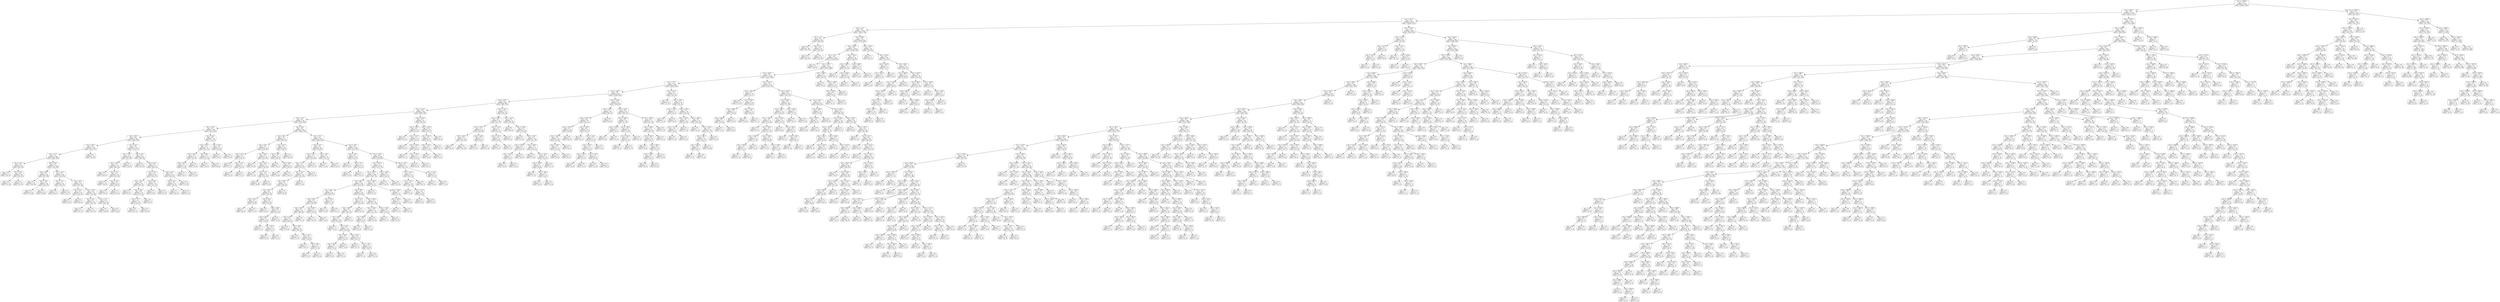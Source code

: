 digraph Tree {
node [shape=box, style="rounded", color="black", fontname=helvetica] ;
edge [fontname=helvetica] ;
0 [label="rain <= 1829.0\ngini = 0.5\nsamples = 3347\nvalue = [2602, 2614]"] ;
1 [label="rain <= 645.5\ngini = 0.5\nsamples = 2754\nvalue = [2535, 1757]"] ;
0 -> 1 [labeldistance=2.5, labelangle=45, headlabel="True"] ;
2 [label="rain <= 271.5\ngini = 0.5\nsamples = 2051\nvalue = [2058, 1151]"] ;
1 -> 2 ;
3 [label="rain <= 13.5\ngini = 0.4\nsamples = 1391\nvalue = [1452, 728]"] ;
2 -> 3 ;
4 [label="rain <= 11.5\ngini = 0.5\nsamples = 78\nvalue = [60, 68]"] ;
3 -> 4 ;
5 [label="gini = 0.5\nsamples = 36\nvalue = [26, 34]"] ;
4 -> 5 ;
6 [label="rain <= 12.5\ngini = 0.5\nsamples = 42\nvalue = [34, 34]"] ;
4 -> 6 ;
7 [label="gini = 0.5\nsamples = 21\nvalue = [19, 14]"] ;
6 -> 7 ;
8 [label="gini = 0.5\nsamples = 21\nvalue = [15, 20]"] ;
6 -> 8 ;
9 [label="rain <= 249.5\ngini = 0.4\nsamples = 1313\nvalue = [1392, 660]"] ;
3 -> 9 ;
10 [label="rain <= 243.5\ngini = 0.4\nsamples = 1250\nvalue = [1309, 638]"] ;
9 -> 10 ;
11 [label="rain <= 14.5\ngini = 0.4\nsamples = 1220\nvalue = [1291, 614]"] ;
10 -> 11 ;
12 [label="gini = 0.2\nsamples = 27\nvalue = [36, 6]"] ;
11 -> 12 ;
13 [label="rain <= 235.5\ngini = 0.4\nsamples = 1193\nvalue = [1255, 608]"] ;
11 -> 13 ;
14 [label="rain <= 184.5\ngini = 0.4\nsamples = 1174\nvalue = [1231, 605]"] ;
13 -> 14 ;
15 [label="rain <= 171.5\ngini = 0.4\nsamples = 998\nvalue = [1038, 526]"] ;
14 -> 15 ;
16 [label="rain <= 144.5\ngini = 0.4\nsamples = 955\nvalue = [1006, 491]"] ;
15 -> 16 ;
17 [label="rain <= 125.5\ngini = 0.4\nsamples = 861\nvalue = [897, 457]"] ;
16 -> 17 ;
18 [label="rain <= 115.5\ngini = 0.4\nsamples = 783\nvalue = [836, 395]"] ;
17 -> 18 ;
19 [label="rain <= 51.5\ngini = 0.4\nsamples = 742\nvalue = [787, 383]"] ;
18 -> 19 ;
20 [label="rain <= 44.5\ngini = 0.5\nsamples = 399\nvalue = [421, 224]"] ;
19 -> 20 ;
21 [label="rain <= 29.5\ngini = 0.4\nsamples = 361\nvalue = [390, 193]"] ;
20 -> 21 ;
22 [label="rain <= 28.5\ngini = 0.5\nsamples = 210\nvalue = [215, 121]"] ;
21 -> 22 ;
23 [label="rain <= 17.5\ngini = 0.5\nsamples = 199\nvalue = [206, 109]"] ;
22 -> 23 ;
24 [label="rain <= 15.5\ngini = 0.4\nsamples = 46\nvalue = [49, 19]"] ;
23 -> 24 ;
25 [label="gini = 0.5\nsamples = 17\nvalue = [15, 9]"] ;
24 -> 25 ;
26 [label="rain <= 16.5\ngini = 0.4\nsamples = 29\nvalue = [34, 10]"] ;
24 -> 26 ;
27 [label="gini = 0.4\nsamples = 17\nvalue = [17, 6]"] ;
26 -> 27 ;
28 [label="gini = 0.3\nsamples = 12\nvalue = [17, 4]"] ;
26 -> 28 ;
29 [label="rain <= 20.5\ngini = 0.5\nsamples = 153\nvalue = [157, 90]"] ;
23 -> 29 ;
30 [label="rain <= 18.5\ngini = 0.5\nsamples = 54\nvalue = [47, 40]"] ;
29 -> 30 ;
31 [label="gini = 0.5\nsamples = 24\nvalue = [24, 16]"] ;
30 -> 31 ;
32 [label="rain <= 19.5\ngini = 0.5\nsamples = 30\nvalue = [23, 24]"] ;
30 -> 32 ;
33 [label="gini = 0.5\nsamples = 16\nvalue = [13, 16]"] ;
32 -> 33 ;
34 [label="gini = 0.5\nsamples = 14\nvalue = [10, 8]"] ;
32 -> 34 ;
35 [label="rain <= 22.5\ngini = 0.4\nsamples = 99\nvalue = [110, 50]"] ;
29 -> 35 ;
36 [label="rain <= 21.5\ngini = 0.3\nsamples = 36\nvalue = [43, 12]"] ;
35 -> 36 ;
37 [label="gini = 0.4\nsamples = 17\nvalue = [22, 7]"] ;
36 -> 37 ;
38 [label="gini = 0.3\nsamples = 19\nvalue = [21, 5]"] ;
36 -> 38 ;
39 [label="rain <= 24.5\ngini = 0.5\nsamples = 63\nvalue = [67, 38]"] ;
35 -> 39 ;
40 [label="rain <= 23.5\ngini = 0.5\nsamples = 20\nvalue = [14, 14]"] ;
39 -> 40 ;
41 [label="gini = 0.5\nsamples = 11\nvalue = [6, 5]"] ;
40 -> 41 ;
42 [label="gini = 0.5\nsamples = 9\nvalue = [8, 9]"] ;
40 -> 42 ;
43 [label="rain <= 26.5\ngini = 0.4\nsamples = 43\nvalue = [53, 24]"] ;
39 -> 43 ;
44 [label="rain <= 25.5\ngini = 0.5\nsamples = 25\nvalue = [25, 14]"] ;
43 -> 44 ;
45 [label="gini = 0.3\nsamples = 10\nvalue = [11, 3]"] ;
44 -> 45 ;
46 [label="gini = 0.5\nsamples = 15\nvalue = [14, 11]"] ;
44 -> 46 ;
47 [label="rain <= 27.5\ngini = 0.4\nsamples = 18\nvalue = [28, 10]"] ;
43 -> 47 ;
48 [label="gini = 0.4\nsamples = 12\nvalue = [19, 6]"] ;
47 -> 48 ;
49 [label="gini = 0.4\nsamples = 6\nvalue = [9, 4]"] ;
47 -> 49 ;
50 [label="gini = 0.5\nsamples = 11\nvalue = [9, 12]"] ;
22 -> 50 ;
51 [label="rain <= 34.5\ngini = 0.4\nsamples = 151\nvalue = [175, 72]"] ;
21 -> 51 ;
52 [label="rain <= 33.5\ngini = 0.3\nsamples = 68\nvalue = [87, 20]"] ;
51 -> 52 ;
53 [label="rain <= 30.5\ngini = 0.4\nsamples = 56\nvalue = [62, 19]"] ;
52 -> 53 ;
54 [label="gini = 0.4\nsamples = 17\nvalue = [19, 9]"] ;
53 -> 54 ;
55 [label="rain <= 31.5\ngini = 0.3\nsamples = 39\nvalue = [43, 10]"] ;
53 -> 55 ;
56 [label="gini = 0.2\nsamples = 14\nvalue = [14, 2]"] ;
55 -> 56 ;
57 [label="rain <= 32.5\ngini = 0.3\nsamples = 25\nvalue = [29, 8]"] ;
55 -> 57 ;
58 [label="gini = 0.3\nsamples = 8\nvalue = [8, 2]"] ;
57 -> 58 ;
59 [label="gini = 0.3\nsamples = 17\nvalue = [21, 6]"] ;
57 -> 59 ;
60 [label="gini = 0.1\nsamples = 12\nvalue = [25, 1]"] ;
52 -> 60 ;
61 [label="rain <= 35.5\ngini = 0.5\nsamples = 83\nvalue = [88, 52]"] ;
51 -> 61 ;
62 [label="gini = 0.4\nsamples = 10\nvalue = [6, 15]"] ;
61 -> 62 ;
63 [label="rain <= 41.5\ngini = 0.4\nsamples = 73\nvalue = [82, 37]"] ;
61 -> 63 ;
64 [label="rain <= 39.5\ngini = 0.4\nsamples = 48\nvalue = [52, 27]"] ;
63 -> 64 ;
65 [label="rain <= 36.5\ngini = 0.4\nsamples = 30\nvalue = [39, 14]"] ;
64 -> 65 ;
66 [label="gini = 0.2\nsamples = 6\nvalue = [6, 1]"] ;
65 -> 66 ;
67 [label="rain <= 38.5\ngini = 0.4\nsamples = 24\nvalue = [33, 13]"] ;
65 -> 67 ;
68 [label="rain <= 37.5\ngini = 0.4\nsamples = 18\nvalue = [24, 11]"] ;
67 -> 68 ;
69 [label="gini = 0.4\nsamples = 9\nvalue = [11, 5]"] ;
68 -> 69 ;
70 [label="gini = 0.4\nsamples = 9\nvalue = [13, 6]"] ;
68 -> 70 ;
71 [label="gini = 0.3\nsamples = 6\nvalue = [9, 2]"] ;
67 -> 71 ;
72 [label="rain <= 40.5\ngini = 0.5\nsamples = 18\nvalue = [13, 13]"] ;
64 -> 72 ;
73 [label="gini = 0.5\nsamples = 8\nvalue = [4, 6]"] ;
72 -> 73 ;
74 [label="gini = 0.5\nsamples = 10\nvalue = [9, 7]"] ;
72 -> 74 ;
75 [label="rain <= 43.5\ngini = 0.4\nsamples = 25\nvalue = [30, 10]"] ;
63 -> 75 ;
76 [label="rain <= 42.5\ngini = 0.3\nsamples = 15\nvalue = [19, 4]"] ;
75 -> 76 ;
77 [label="gini = 0.3\nsamples = 11\nvalue = [16, 3]"] ;
76 -> 77 ;
78 [label="gini = 0.4\nsamples = 4\nvalue = [3, 1]"] ;
76 -> 78 ;
79 [label="gini = 0.5\nsamples = 10\nvalue = [11, 6]"] ;
75 -> 79 ;
80 [label="rain <= 49.5\ngini = 0.5\nsamples = 38\nvalue = [31, 31]"] ;
20 -> 80 ;
81 [label="rain <= 47.5\ngini = 0.5\nsamples = 27\nvalue = [21, 25]"] ;
80 -> 81 ;
82 [label="rain <= 46.5\ngini = 0.5\nsamples = 15\nvalue = [9, 13]"] ;
81 -> 82 ;
83 [label="rain <= 45.5\ngini = 0.5\nsamples = 11\nvalue = [7, 9]"] ;
82 -> 83 ;
84 [label="gini = 0.5\nsamples = 7\nvalue = [4, 5]"] ;
83 -> 84 ;
85 [label="gini = 0.5\nsamples = 4\nvalue = [3, 4]"] ;
83 -> 85 ;
86 [label="gini = 0.4\nsamples = 4\nvalue = [2, 4]"] ;
82 -> 86 ;
87 [label="rain <= 48.5\ngini = 0.5\nsamples = 12\nvalue = [12, 12]"] ;
81 -> 87 ;
88 [label="gini = 0.5\nsamples = 5\nvalue = [4, 4]"] ;
87 -> 88 ;
89 [label="gini = 0.5\nsamples = 7\nvalue = [8, 8]"] ;
87 -> 89 ;
90 [label="rain <= 50.5\ngini = 0.5\nsamples = 11\nvalue = [10, 6]"] ;
80 -> 90 ;
91 [label="gini = 0.3\nsamples = 3\nvalue = [4, 1]"] ;
90 -> 91 ;
92 [label="gini = 0.5\nsamples = 8\nvalue = [6, 5]"] ;
90 -> 92 ;
93 [label="rain <= 62.5\ngini = 0.4\nsamples = 343\nvalue = [366, 159]"] ;
19 -> 93 ;
94 [label="rain <= 58.5\ngini = 0.3\nsamples = 73\nvalue = [86, 23]"] ;
93 -> 94 ;
95 [label="rain <= 54.5\ngini = 0.4\nsamples = 37\nvalue = [38, 18]"] ;
94 -> 95 ;
96 [label="rain <= 52.5\ngini = 0.2\nsamples = 12\nvalue = [16, 2]"] ;
95 -> 96 ;
97 [label="gini = 0.4\nsamples = 4\nvalue = [3, 1]"] ;
96 -> 97 ;
98 [label="rain <= 53.5\ngini = 0.1\nsamples = 8\nvalue = [13, 1]"] ;
96 -> 98 ;
99 [label="gini = 0.0\nsamples = 3\nvalue = [6, 0]"] ;
98 -> 99 ;
100 [label="gini = 0.2\nsamples = 5\nvalue = [7, 1]"] ;
98 -> 100 ;
101 [label="rain <= 55.5\ngini = 0.5\nsamples = 25\nvalue = [22, 16]"] ;
95 -> 101 ;
102 [label="gini = 0.5\nsamples = 4\nvalue = [4, 6]"] ;
101 -> 102 ;
103 [label="rain <= 56.5\ngini = 0.5\nsamples = 21\nvalue = [18, 10]"] ;
101 -> 103 ;
104 [label="gini = 0.0\nsamples = 5\nvalue = [7, 0]"] ;
103 -> 104 ;
105 [label="rain <= 57.5\ngini = 0.5\nsamples = 16\nvalue = [11, 10]"] ;
103 -> 105 ;
106 [label="gini = 0.5\nsamples = 10\nvalue = [6, 6]"] ;
105 -> 106 ;
107 [label="gini = 0.5\nsamples = 6\nvalue = [5, 4]"] ;
105 -> 107 ;
108 [label="rain <= 61.5\ngini = 0.2\nsamples = 36\nvalue = [48, 5]"] ;
94 -> 108 ;
109 [label="rain <= 59.5\ngini = 0.1\nsamples = 23\nvalue = [28, 2]"] ;
108 -> 109 ;
110 [label="gini = 0.2\nsamples = 7\nvalue = [8, 1]"] ;
109 -> 110 ;
111 [label="rain <= 60.5\ngini = 0.1\nsamples = 16\nvalue = [20, 1]"] ;
109 -> 111 ;
112 [label="gini = 0.0\nsamples = 5\nvalue = [6, 0]"] ;
111 -> 112 ;
113 [label="gini = 0.1\nsamples = 11\nvalue = [14, 1]"] ;
111 -> 113 ;
114 [label="gini = 0.2\nsamples = 13\nvalue = [20, 3]"] ;
108 -> 114 ;
115 [label="rain <= 75.5\ngini = 0.4\nsamples = 270\nvalue = [280, 136]"] ;
93 -> 115 ;
116 [label="rain <= 73.5\ngini = 0.5\nsamples = 66\nvalue = [63, 41]"] ;
115 -> 116 ;
117 [label="rain <= 72.5\ngini = 0.5\nsamples = 51\nvalue = [51, 28]"] ;
116 -> 117 ;
118 [label="rain <= 71.5\ngini = 0.5\nsamples = 45\nvalue = [43, 27]"] ;
117 -> 118 ;
119 [label="rain <= 70.5\ngini = 0.5\nsamples = 43\nvalue = [43, 24]"] ;
118 -> 119 ;
120 [label="rain <= 69.5\ngini = 0.5\nsamples = 41\nvalue = [38, 24]"] ;
119 -> 120 ;
121 [label="rain <= 64.5\ngini = 0.5\nsamples = 30\nvalue = [30, 16]"] ;
120 -> 121 ;
122 [label="rain <= 63.5\ngini = 0.5\nsamples = 10\nvalue = [9, 8]"] ;
121 -> 122 ;
123 [label="gini = 0.5\nsamples = 7\nvalue = [8, 6]"] ;
122 -> 123 ;
124 [label="gini = 0.4\nsamples = 3\nvalue = [1, 2]"] ;
122 -> 124 ;
125 [label="rain <= 65.5\ngini = 0.4\nsamples = 20\nvalue = [21, 8]"] ;
121 -> 125 ;
126 [label="gini = 0.0\nsamples = 3\nvalue = [4, 0]"] ;
125 -> 126 ;
127 [label="rain <= 68.5\ngini = 0.4\nsamples = 17\nvalue = [17, 8]"] ;
125 -> 127 ;
128 [label="rain <= 66.5\ngini = 0.5\nsamples = 15\nvalue = [14, 8]"] ;
127 -> 128 ;
129 [label="gini = 0.5\nsamples = 7\nvalue = [7, 5]"] ;
128 -> 129 ;
130 [label="rain <= 67.5\ngini = 0.4\nsamples = 8\nvalue = [7, 3]"] ;
128 -> 130 ;
131 [label="gini = 0.4\nsamples = 5\nvalue = [4, 2]"] ;
130 -> 131 ;
132 [label="gini = 0.4\nsamples = 3\nvalue = [3, 1]"] ;
130 -> 132 ;
133 [label="gini = 0.0\nsamples = 2\nvalue = [3, 0]"] ;
127 -> 133 ;
134 [label="gini = 0.5\nsamples = 11\nvalue = [8, 8]"] ;
120 -> 134 ;
135 [label="gini = 0.0\nsamples = 2\nvalue = [5, 0]"] ;
119 -> 135 ;
136 [label="gini = 0.0\nsamples = 2\nvalue = [0, 3]"] ;
118 -> 136 ;
137 [label="gini = 0.2\nsamples = 6\nvalue = [8, 1]"] ;
117 -> 137 ;
138 [label="rain <= 74.5\ngini = 0.5\nsamples = 15\nvalue = [12, 13]"] ;
116 -> 138 ;
139 [label="gini = 0.4\nsamples = 7\nvalue = [2, 6]"] ;
138 -> 139 ;
140 [label="gini = 0.5\nsamples = 8\nvalue = [10, 7]"] ;
138 -> 140 ;
141 [label="rain <= 78.5\ngini = 0.4\nsamples = 204\nvalue = [217, 95]"] ;
115 -> 141 ;
142 [label="rain <= 76.5\ngini = 0.2\nsamples = 16\nvalue = [23, 3]"] ;
141 -> 142 ;
143 [label="gini = 0.3\nsamples = 6\nvalue = [8, 2]"] ;
142 -> 143 ;
144 [label="rain <= 77.5\ngini = 0.1\nsamples = 10\nvalue = [15, 1]"] ;
142 -> 144 ;
145 [label="gini = 0.0\nsamples = 2\nvalue = [3, 0]"] ;
144 -> 145 ;
146 [label="gini = 0.1\nsamples = 8\nvalue = [12, 1]"] ;
144 -> 146 ;
147 [label="rain <= 109.5\ngini = 0.4\nsamples = 188\nvalue = [194, 92]"] ;
141 -> 147 ;
148 [label="rain <= 107.5\ngini = 0.4\nsamples = 157\nvalue = [173, 75]"] ;
147 -> 148 ;
149 [label="rain <= 103.5\ngini = 0.4\nsamples = 140\nvalue = [143, 72]"] ;
148 -> 149 ;
150 [label="rain <= 88.5\ngini = 0.4\nsamples = 129\nvalue = [137, 61]"] ;
149 -> 150 ;
151 [label="rain <= 86.5\ngini = 0.5\nsamples = 63\nvalue = [63, 35]"] ;
150 -> 151 ;
152 [label="rain <= 84.5\ngini = 0.4\nsamples = 50\nvalue = [56, 28]"] ;
151 -> 152 ;
153 [label="rain <= 83.5\ngini = 0.5\nsamples = 38\nvalue = [40, 24]"] ;
152 -> 153 ;
154 [label="rain <= 79.5\ngini = 0.5\nsamples = 35\nvalue = [39, 21]"] ;
153 -> 154 ;
155 [label="gini = 0.4\nsamples = 9\nvalue = [13, 4]"] ;
154 -> 155 ;
156 [label="rain <= 80.5\ngini = 0.5\nsamples = 26\nvalue = [26, 17]"] ;
154 -> 156 ;
157 [label="gini = 0.5\nsamples = 8\nvalue = [7, 9]"] ;
156 -> 157 ;
158 [label="rain <= 81.5\ngini = 0.4\nsamples = 18\nvalue = [19, 8]"] ;
156 -> 158 ;
159 [label="gini = 0.2\nsamples = 9\nvalue = [12, 2]"] ;
158 -> 159 ;
160 [label="rain <= 82.5\ngini = 0.5\nsamples = 9\nvalue = [7, 6]"] ;
158 -> 160 ;
161 [label="gini = 0.4\nsamples = 4\nvalue = [1, 3]"] ;
160 -> 161 ;
162 [label="gini = 0.4\nsamples = 5\nvalue = [6, 3]"] ;
160 -> 162 ;
163 [label="gini = 0.4\nsamples = 3\nvalue = [1, 3]"] ;
153 -> 163 ;
164 [label="rain <= 85.5\ngini = 0.3\nsamples = 12\nvalue = [16, 4]"] ;
152 -> 164 ;
165 [label="gini = 0.3\nsamples = 11\nvalue = [15, 4]"] ;
164 -> 165 ;
166 [label="gini = 0.0\nsamples = 1\nvalue = [1, 0]"] ;
164 -> 166 ;
167 [label="rain <= 87.5\ngini = 0.5\nsamples = 13\nvalue = [7, 7]"] ;
151 -> 167 ;
168 [label="gini = 0.5\nsamples = 10\nvalue = [5, 6]"] ;
167 -> 168 ;
169 [label="gini = 0.4\nsamples = 3\nvalue = [2, 1]"] ;
167 -> 169 ;
170 [label="rain <= 98.5\ngini = 0.4\nsamples = 66\nvalue = [74, 26]"] ;
150 -> 170 ;
171 [label="rain <= 97.5\ngini = 0.3\nsamples = 39\nvalue = [53, 12]"] ;
170 -> 171 ;
172 [label="rain <= 96.5\ngini = 0.3\nsamples = 33\nvalue = [41, 11]"] ;
171 -> 172 ;
173 [label="rain <= 89.5\ngini = 0.3\nsamples = 32\nvalue = [41, 10]"] ;
172 -> 173 ;
174 [label="gini = 0.0\nsamples = 3\nvalue = [5, 0]"] ;
173 -> 174 ;
175 [label="rain <= 93.5\ngini = 0.3\nsamples = 29\nvalue = [36, 10]"] ;
173 -> 175 ;
176 [label="rain <= 92.0\ngini = 0.3\nsamples = 10\nvalue = [14, 3]"] ;
175 -> 176 ;
177 [label="rain <= 90.5\ngini = 0.4\nsamples = 7\nvalue = [9, 3]"] ;
176 -> 177 ;
178 [label="gini = 0.3\nsamples = 6\nvalue = [9, 2]"] ;
177 -> 178 ;
179 [label="gini = 0.0\nsamples = 1\nvalue = [0, 1]"] ;
177 -> 179 ;
180 [label="gini = 0.0\nsamples = 3\nvalue = [5, 0]"] ;
176 -> 180 ;
181 [label="rain <= 94.5\ngini = 0.4\nsamples = 19\nvalue = [22, 7]"] ;
175 -> 181 ;
182 [label="gini = 0.5\nsamples = 3\nvalue = [2, 2]"] ;
181 -> 182 ;
183 [label="rain <= 95.5\ngini = 0.3\nsamples = 16\nvalue = [20, 5]"] ;
181 -> 183 ;
184 [label="gini = 0.2\nsamples = 7\nvalue = [7, 1]"] ;
183 -> 184 ;
185 [label="gini = 0.4\nsamples = 9\nvalue = [13, 4]"] ;
183 -> 185 ;
186 [label="gini = 0.0\nsamples = 1\nvalue = [0, 1]"] ;
172 -> 186 ;
187 [label="gini = 0.1\nsamples = 6\nvalue = [12, 1]"] ;
171 -> 187 ;
188 [label="rain <= 101.5\ngini = 0.5\nsamples = 27\nvalue = [21, 14]"] ;
170 -> 188 ;
189 [label="rain <= 100.5\ngini = 0.5\nsamples = 16\nvalue = [11, 11]"] ;
188 -> 189 ;
190 [label="rain <= 99.5\ngini = 0.5\nsamples = 12\nvalue = [9, 7]"] ;
189 -> 190 ;
191 [label="gini = 0.5\nsamples = 5\nvalue = [4, 5]"] ;
190 -> 191 ;
192 [label="gini = 0.4\nsamples = 7\nvalue = [5, 2]"] ;
190 -> 192 ;
193 [label="gini = 0.4\nsamples = 4\nvalue = [2, 4]"] ;
189 -> 193 ;
194 [label="rain <= 102.5\ngini = 0.4\nsamples = 11\nvalue = [10, 3]"] ;
188 -> 194 ;
195 [label="gini = 0.3\nsamples = 5\nvalue = [5, 1]"] ;
194 -> 195 ;
196 [label="gini = 0.4\nsamples = 6\nvalue = [5, 2]"] ;
194 -> 196 ;
197 [label="rain <= 104.5\ngini = 0.5\nsamples = 11\nvalue = [6, 11]"] ;
149 -> 197 ;
198 [label="gini = 0.3\nsamples = 4\nvalue = [1, 5]"] ;
197 -> 198 ;
199 [label="rain <= 106.5\ngini = 0.5\nsamples = 7\nvalue = [5, 6]"] ;
197 -> 199 ;
200 [label="rain <= 105.5\ngini = 0.5\nsamples = 4\nvalue = [2, 2]"] ;
199 -> 200 ;
201 [label="gini = 0.5\nsamples = 2\nvalue = [1, 1]"] ;
200 -> 201 ;
202 [label="gini = 0.5\nsamples = 2\nvalue = [1, 1]"] ;
200 -> 202 ;
203 [label="gini = 0.5\nsamples = 3\nvalue = [3, 4]"] ;
199 -> 203 ;
204 [label="rain <= 108.5\ngini = 0.2\nsamples = 17\nvalue = [30, 3]"] ;
148 -> 204 ;
205 [label="gini = 0.3\nsamples = 11\nvalue = [16, 3]"] ;
204 -> 205 ;
206 [label="gini = 0.0\nsamples = 6\nvalue = [14, 0]"] ;
204 -> 206 ;
207 [label="rain <= 113.5\ngini = 0.5\nsamples = 31\nvalue = [21, 17]"] ;
147 -> 207 ;
208 [label="rain <= 112.5\ngini = 0.5\nsamples = 22\nvalue = [12, 13]"] ;
207 -> 208 ;
209 [label="rain <= 110.5\ngini = 0.5\nsamples = 19\nvalue = [12, 10]"] ;
208 -> 209 ;
210 [label="gini = 0.5\nsamples = 5\nvalue = [3, 4]"] ;
209 -> 210 ;
211 [label="rain <= 111.5\ngini = 0.5\nsamples = 14\nvalue = [9, 6]"] ;
209 -> 211 ;
212 [label="gini = 0.5\nsamples = 6\nvalue = [4, 3]"] ;
211 -> 212 ;
213 [label="gini = 0.5\nsamples = 8\nvalue = [5, 3]"] ;
211 -> 213 ;
214 [label="gini = 0.0\nsamples = 3\nvalue = [0, 3]"] ;
208 -> 214 ;
215 [label="rain <= 114.5\ngini = 0.4\nsamples = 9\nvalue = [9, 4]"] ;
207 -> 215 ;
216 [label="gini = 0.3\nsamples = 7\nvalue = [8, 2]"] ;
215 -> 216 ;
217 [label="gini = 0.4\nsamples = 2\nvalue = [1, 2]"] ;
215 -> 217 ;
218 [label="rain <= 120.5\ngini = 0.3\nsamples = 41\nvalue = [49, 12]"] ;
18 -> 218 ;
219 [label="rain <= 116.5\ngini = 0.2\nsamples = 25\nvalue = [35, 5]"] ;
218 -> 219 ;
220 [label="gini = 0.0\nsamples = 6\nvalue = [11, 0]"] ;
219 -> 220 ;
221 [label="rain <= 117.5\ngini = 0.3\nsamples = 19\nvalue = [24, 5]"] ;
219 -> 221 ;
222 [label="gini = 0.5\nsamples = 4\nvalue = [4, 3]"] ;
221 -> 222 ;
223 [label="rain <= 118.5\ngini = 0.2\nsamples = 15\nvalue = [20, 2]"] ;
221 -> 223 ;
224 [label="gini = 0.3\nsamples = 4\nvalue = [5, 1]"] ;
223 -> 224 ;
225 [label="rain <= 119.5\ngini = 0.1\nsamples = 11\nvalue = [15, 1]"] ;
223 -> 225 ;
226 [label="gini = 0.0\nsamples = 4\nvalue = [6, 0]"] ;
225 -> 226 ;
227 [label="gini = 0.2\nsamples = 7\nvalue = [9, 1]"] ;
225 -> 227 ;
228 [label="rain <= 124.5\ngini = 0.4\nsamples = 16\nvalue = [14, 7]"] ;
218 -> 228 ;
229 [label="rain <= 123.5\ngini = 0.5\nsamples = 9\nvalue = [6, 7]"] ;
228 -> 229 ;
230 [label="rain <= 122.5\ngini = 0.3\nsamples = 5\nvalue = [1, 4]"] ;
229 -> 230 ;
231 [label="gini = 0.0\nsamples = 2\nvalue = [0, 2]"] ;
230 -> 231 ;
232 [label="gini = 0.4\nsamples = 3\nvalue = [1, 2]"] ;
230 -> 232 ;
233 [label="gini = 0.5\nsamples = 4\nvalue = [5, 3]"] ;
229 -> 233 ;
234 [label="gini = 0.0\nsamples = 7\nvalue = [8, 0]"] ;
228 -> 234 ;
235 [label="rain <= 132.5\ngini = 0.5\nsamples = 78\nvalue = [61, 62]"] ;
17 -> 235 ;
236 [label="rain <= 129.5\ngini = 0.5\nsamples = 41\nvalue = [21, 37]"] ;
235 -> 236 ;
237 [label="rain <= 127.5\ngini = 0.5\nsamples = 32\nvalue = [19, 26]"] ;
236 -> 237 ;
238 [label="rain <= 126.5\ngini = 0.5\nsamples = 24\nvalue = [13, 24]"] ;
237 -> 238 ;
239 [label="gini = 0.0\nsamples = 1\nvalue = [0, 2]"] ;
238 -> 239 ;
240 [label="gini = 0.5\nsamples = 23\nvalue = [13, 22]"] ;
238 -> 240 ;
241 [label="rain <= 128.5\ngini = 0.4\nsamples = 8\nvalue = [6, 2]"] ;
237 -> 241 ;
242 [label="gini = 0.4\nsamples = 7\nvalue = [5, 2]"] ;
241 -> 242 ;
243 [label="gini = 0.0\nsamples = 1\nvalue = [1, 0]"] ;
241 -> 243 ;
244 [label="rain <= 131.5\ngini = 0.3\nsamples = 9\nvalue = [2, 11]"] ;
236 -> 244 ;
245 [label="rain <= 130.5\ngini = 0.3\nsamples = 8\nvalue = [2, 8]"] ;
244 -> 245 ;
246 [label="gini = 0.4\nsamples = 4\nvalue = [1, 3]"] ;
245 -> 246 ;
247 [label="gini = 0.3\nsamples = 4\nvalue = [1, 5]"] ;
245 -> 247 ;
248 [label="gini = 0.0\nsamples = 1\nvalue = [0, 3]"] ;
244 -> 248 ;
249 [label="rain <= 135.5\ngini = 0.5\nsamples = 37\nvalue = [40, 25]"] ;
235 -> 249 ;
250 [label="gini = 0.0\nsamples = 6\nvalue = [10, 0]"] ;
249 -> 250 ;
251 [label="rain <= 136.5\ngini = 0.5\nsamples = 31\nvalue = [30, 25]"] ;
249 -> 251 ;
252 [label="gini = 0.4\nsamples = 6\nvalue = [3, 6]"] ;
251 -> 252 ;
253 [label="rain <= 139.5\ngini = 0.5\nsamples = 25\nvalue = [27, 19]"] ;
251 -> 253 ;
254 [label="rain <= 138.5\ngini = 0.3\nsamples = 8\nvalue = [11, 2]"] ;
253 -> 254 ;
255 [label="rain <= 137.5\ngini = 0.4\nsamples = 5\nvalue = [5, 2]"] ;
254 -> 255 ;
256 [label="gini = 0.0\nsamples = 3\nvalue = [3, 0]"] ;
255 -> 256 ;
257 [label="gini = 0.5\nsamples = 2\nvalue = [2, 2]"] ;
255 -> 257 ;
258 [label="gini = 0.0\nsamples = 3\nvalue = [6, 0]"] ;
254 -> 258 ;
259 [label="rain <= 140.5\ngini = 0.5\nsamples = 17\nvalue = [16, 17]"] ;
253 -> 259 ;
260 [label="gini = 0.2\nsamples = 4\nvalue = [1, 6]"] ;
259 -> 260 ;
261 [label="rain <= 143.5\ngini = 0.5\nsamples = 13\nvalue = [15, 11]"] ;
259 -> 261 ;
262 [label="rain <= 141.5\ngini = 0.5\nsamples = 8\nvalue = [8, 8]"] ;
261 -> 262 ;
263 [label="gini = 0.5\nsamples = 2\nvalue = [3, 2]"] ;
262 -> 263 ;
264 [label="rain <= 142.5\ngini = 0.5\nsamples = 6\nvalue = [5, 6]"] ;
262 -> 264 ;
265 [label="gini = 0.0\nsamples = 1\nvalue = [0, 2]"] ;
264 -> 265 ;
266 [label="gini = 0.5\nsamples = 5\nvalue = [5, 4]"] ;
264 -> 266 ;
267 [label="gini = 0.4\nsamples = 5\nvalue = [7, 3]"] ;
261 -> 267 ;
268 [label="rain <= 158.0\ngini = 0.4\nsamples = 94\nvalue = [109, 34]"] ;
16 -> 268 ;
269 [label="rain <= 155.5\ngini = 0.2\nsamples = 49\nvalue = [69, 11]"] ;
268 -> 269 ;
270 [label="rain <= 149.5\ngini = 0.3\nsamples = 42\nvalue = [56, 11]"] ;
269 -> 270 ;
271 [label="rain <= 147.5\ngini = 0.2\nsamples = 26\nvalue = [39, 6]"] ;
270 -> 271 ;
272 [label="rain <= 146.5\ngini = 0.3\nsamples = 18\nvalue = [24, 6]"] ;
271 -> 272 ;
273 [label="rain <= 145.5\ngini = 0.3\nsamples = 11\nvalue = [15, 3]"] ;
272 -> 273 ;
274 [label="gini = 0.3\nsamples = 6\nvalue = [9, 2]"] ;
273 -> 274 ;
275 [label="gini = 0.2\nsamples = 5\nvalue = [6, 1]"] ;
273 -> 275 ;
276 [label="gini = 0.4\nsamples = 7\nvalue = [9, 3]"] ;
272 -> 276 ;
277 [label="gini = 0.0\nsamples = 8\nvalue = [15, 0]"] ;
271 -> 277 ;
278 [label="rain <= 150.5\ngini = 0.4\nsamples = 16\nvalue = [17, 5]"] ;
270 -> 278 ;
279 [label="gini = 0.5\nsamples = 2\nvalue = [2, 2]"] ;
278 -> 279 ;
280 [label="rain <= 154.5\ngini = 0.3\nsamples = 14\nvalue = [15, 3]"] ;
278 -> 280 ;
281 [label="rain <= 152.5\ngini = 0.2\nsamples = 12\nvalue = [12, 2]"] ;
280 -> 281 ;
282 [label="rain <= 151.5\ngini = 0.3\nsamples = 4\nvalue = [4, 1]"] ;
281 -> 282 ;
283 [label="gini = 0.0\nsamples = 1\nvalue = [1, 0]"] ;
282 -> 283 ;
284 [label="gini = 0.4\nsamples = 3\nvalue = [3, 1]"] ;
282 -> 284 ;
285 [label="rain <= 153.5\ngini = 0.2\nsamples = 8\nvalue = [8, 1]"] ;
281 -> 285 ;
286 [label="gini = 0.0\nsamples = 2\nvalue = [2, 0]"] ;
285 -> 286 ;
287 [label="gini = 0.2\nsamples = 6\nvalue = [6, 1]"] ;
285 -> 287 ;
288 [label="gini = 0.4\nsamples = 2\nvalue = [3, 1]"] ;
280 -> 288 ;
289 [label="gini = 0.0\nsamples = 7\nvalue = [13, 0]"] ;
269 -> 289 ;
290 [label="rain <= 163.5\ngini = 0.5\nsamples = 45\nvalue = [40, 23]"] ;
268 -> 290 ;
291 [label="rain <= 160.5\ngini = 0.5\nsamples = 14\nvalue = [7, 11]"] ;
290 -> 291 ;
292 [label="rain <= 159.5\ngini = 0.4\nsamples = 5\nvalue = [5, 2]"] ;
291 -> 292 ;
293 [label="gini = 0.4\nsamples = 4\nvalue = [4, 2]"] ;
292 -> 293 ;
294 [label="gini = 0.0\nsamples = 1\nvalue = [1, 0]"] ;
292 -> 294 ;
295 [label="rain <= 162.5\ngini = 0.3\nsamples = 9\nvalue = [2, 9]"] ;
291 -> 295 ;
296 [label="rain <= 161.5\ngini = 0.2\nsamples = 7\nvalue = [1, 8]"] ;
295 -> 296 ;
297 [label="gini = 0.0\nsamples = 1\nvalue = [0, 1]"] ;
296 -> 297 ;
298 [label="gini = 0.2\nsamples = 6\nvalue = [1, 7]"] ;
296 -> 298 ;
299 [label="gini = 0.5\nsamples = 2\nvalue = [1, 1]"] ;
295 -> 299 ;
300 [label="rain <= 169.5\ngini = 0.4\nsamples = 31\nvalue = [33, 12]"] ;
290 -> 300 ;
301 [label="rain <= 168.5\ngini = 0.4\nsamples = 25\nvalue = [26, 12]"] ;
300 -> 301 ;
302 [label="rain <= 164.5\ngini = 0.4\nsamples = 20\nvalue = [23, 7]"] ;
301 -> 302 ;
303 [label="gini = 0.0\nsamples = 5\nvalue = [6, 0]"] ;
302 -> 303 ;
304 [label="rain <= 166.5\ngini = 0.4\nsamples = 15\nvalue = [17, 7]"] ;
302 -> 304 ;
305 [label="rain <= 165.5\ngini = 0.5\nsamples = 11\nvalue = [11, 7]"] ;
304 -> 305 ;
306 [label="gini = 0.4\nsamples = 5\nvalue = [6, 2]"] ;
305 -> 306 ;
307 [label="gini = 0.5\nsamples = 6\nvalue = [5, 5]"] ;
305 -> 307 ;
308 [label="gini = 0.0\nsamples = 4\nvalue = [6, 0]"] ;
304 -> 308 ;
309 [label="gini = 0.5\nsamples = 5\nvalue = [3, 5]"] ;
301 -> 309 ;
310 [label="gini = 0.0\nsamples = 6\nvalue = [7, 0]"] ;
300 -> 310 ;
311 [label="rain <= 172.5\ngini = 0.5\nsamples = 43\nvalue = [32, 35]"] ;
15 -> 311 ;
312 [label="gini = 0.2\nsamples = 8\nvalue = [2, 13]"] ;
311 -> 312 ;
313 [label="rain <= 176.5\ngini = 0.5\nsamples = 35\nvalue = [30, 22]"] ;
311 -> 313 ;
314 [label="rain <= 173.5\ngini = 0.2\nsamples = 5\nvalue = [6, 1]"] ;
313 -> 314 ;
315 [label="gini = 0.4\nsamples = 3\nvalue = [2, 1]"] ;
314 -> 315 ;
316 [label="gini = 0.0\nsamples = 2\nvalue = [4, 0]"] ;
314 -> 316 ;
317 [label="rain <= 179.5\ngini = 0.5\nsamples = 30\nvalue = [24, 21]"] ;
313 -> 317 ;
318 [label="rain <= 178.5\ngini = 0.5\nsamples = 11\nvalue = [5, 8]"] ;
317 -> 318 ;
319 [label="rain <= 177.5\ngini = 0.5\nsamples = 7\nvalue = [4, 4]"] ;
318 -> 319 ;
320 [label="gini = 0.4\nsamples = 3\nvalue = [1, 2]"] ;
319 -> 320 ;
321 [label="gini = 0.5\nsamples = 4\nvalue = [3, 2]"] ;
319 -> 321 ;
322 [label="gini = 0.3\nsamples = 4\nvalue = [1, 4]"] ;
318 -> 322 ;
323 [label="rain <= 180.5\ngini = 0.5\nsamples = 19\nvalue = [19, 13]"] ;
317 -> 323 ;
324 [label="gini = 0.0\nsamples = 1\nvalue = [2, 0]"] ;
323 -> 324 ;
325 [label="rain <= 183.5\ngini = 0.5\nsamples = 18\nvalue = [17, 13]"] ;
323 -> 325 ;
326 [label="rain <= 182.5\ngini = 0.5\nsamples = 16\nvalue = [16, 11]"] ;
325 -> 326 ;
327 [label="rain <= 181.5\ngini = 0.4\nsamples = 5\nvalue = [6, 3]"] ;
326 -> 327 ;
328 [label="gini = 0.5\nsamples = 4\nvalue = [5, 3]"] ;
327 -> 328 ;
329 [label="gini = 0.0\nsamples = 1\nvalue = [1, 0]"] ;
327 -> 329 ;
330 [label="gini = 0.5\nsamples = 11\nvalue = [10, 8]"] ;
326 -> 330 ;
331 [label="gini = 0.4\nsamples = 2\nvalue = [1, 2]"] ;
325 -> 331 ;
332 [label="rain <= 193.5\ngini = 0.4\nsamples = 176\nvalue = [193, 79]"] ;
14 -> 332 ;
333 [label="rain <= 187.5\ngini = 0.2\nsamples = 35\nvalue = [51, 7]"] ;
332 -> 333 ;
334 [label="gini = 0.0\nsamples = 9\nvalue = [15, 0]"] ;
333 -> 334 ;
335 [label="rain <= 190.5\ngini = 0.3\nsamples = 26\nvalue = [36, 7]"] ;
333 -> 335 ;
336 [label="rain <= 189.5\ngini = 0.4\nsamples = 11\nvalue = [16, 6]"] ;
335 -> 336 ;
337 [label="rain <= 188.5\ngini = 0.4\nsamples = 9\nvalue = [13, 4]"] ;
336 -> 337 ;
338 [label="gini = 0.3\nsamples = 5\nvalue = [7, 2]"] ;
337 -> 338 ;
339 [label="gini = 0.4\nsamples = 4\nvalue = [6, 2]"] ;
337 -> 339 ;
340 [label="gini = 0.5\nsamples = 2\nvalue = [3, 2]"] ;
336 -> 340 ;
341 [label="rain <= 192.5\ngini = 0.1\nsamples = 15\nvalue = [20, 1]"] ;
335 -> 341 ;
342 [label="gini = 0.0\nsamples = 8\nvalue = [13, 0]"] ;
341 -> 342 ;
343 [label="gini = 0.2\nsamples = 7\nvalue = [7, 1]"] ;
341 -> 343 ;
344 [label="rain <= 206.5\ngini = 0.4\nsamples = 141\nvalue = [142, 72]"] ;
332 -> 344 ;
345 [label="rain <= 204.5\ngini = 0.5\nsamples = 44\nvalue = [37, 28]"] ;
344 -> 345 ;
346 [label="rain <= 200.5\ngini = 0.5\nsamples = 39\nvalue = [34, 19]"] ;
345 -> 346 ;
347 [label="rain <= 194.5\ngini = 0.5\nsamples = 27\nvalue = [19, 16]"] ;
346 -> 347 ;
348 [label="gini = 0.4\nsamples = 3\nvalue = [2, 4]"] ;
347 -> 348 ;
349 [label="rain <= 197.5\ngini = 0.5\nsamples = 24\nvalue = [17, 12]"] ;
347 -> 349 ;
350 [label="rain <= 196.5\ngini = 0.5\nsamples = 11\nvalue = [7, 6]"] ;
349 -> 350 ;
351 [label="rain <= 195.5\ngini = 0.5\nsamples = 7\nvalue = [5, 3]"] ;
350 -> 351 ;
352 [label="gini = 0.5\nsamples = 2\nvalue = [1, 1]"] ;
351 -> 352 ;
353 [label="gini = 0.4\nsamples = 5\nvalue = [4, 2]"] ;
351 -> 353 ;
354 [label="gini = 0.5\nsamples = 4\nvalue = [2, 3]"] ;
350 -> 354 ;
355 [label="rain <= 198.5\ngini = 0.5\nsamples = 13\nvalue = [10, 6]"] ;
349 -> 355 ;
356 [label="gini = 0.5\nsamples = 4\nvalue = [3, 2]"] ;
355 -> 356 ;
357 [label="rain <= 199.5\ngini = 0.5\nsamples = 9\nvalue = [7, 4]"] ;
355 -> 357 ;
358 [label="gini = 0.4\nsamples = 3\nvalue = [2, 1]"] ;
357 -> 358 ;
359 [label="gini = 0.5\nsamples = 6\nvalue = [5, 3]"] ;
357 -> 359 ;
360 [label="rain <= 201.5\ngini = 0.3\nsamples = 12\nvalue = [15, 3]"] ;
346 -> 360 ;
361 [label="gini = 0.0\nsamples = 3\nvalue = [6, 0]"] ;
360 -> 361 ;
362 [label="rain <= 202.5\ngini = 0.4\nsamples = 9\nvalue = [9, 3]"] ;
360 -> 362 ;
363 [label="gini = 0.4\nsamples = 2\nvalue = [1, 2]"] ;
362 -> 363 ;
364 [label="rain <= 203.5\ngini = 0.2\nsamples = 7\nvalue = [8, 1]"] ;
362 -> 364 ;
365 [label="gini = 0.0\nsamples = 5\nvalue = [7, 0]"] ;
364 -> 365 ;
366 [label="gini = 0.5\nsamples = 2\nvalue = [1, 1]"] ;
364 -> 366 ;
367 [label="rain <= 205.5\ngini = 0.4\nsamples = 5\nvalue = [3, 9]"] ;
345 -> 367 ;
368 [label="gini = 0.0\nsamples = 1\nvalue = [0, 1]"] ;
367 -> 368 ;
369 [label="gini = 0.4\nsamples = 4\nvalue = [3, 8]"] ;
367 -> 369 ;
370 [label="rain <= 211.5\ngini = 0.4\nsamples = 97\nvalue = [105, 44]"] ;
344 -> 370 ;
371 [label="rain <= 208.5\ngini = 0.1\nsamples = 14\nvalue = [25, 2]"] ;
370 -> 371 ;
372 [label="rain <= 207.5\ngini = 0.3\nsamples = 6\nvalue = [9, 2]"] ;
371 -> 372 ;
373 [label="gini = 0.0\nsamples = 2\nvalue = [3, 0]"] ;
372 -> 373 ;
374 [label="gini = 0.4\nsamples = 4\nvalue = [6, 2]"] ;
372 -> 374 ;
375 [label="gini = 0.0\nsamples = 8\nvalue = [16, 0]"] ;
371 -> 375 ;
376 [label="rain <= 219.5\ngini = 0.5\nsamples = 83\nvalue = [80, 42]"] ;
370 -> 376 ;
377 [label="rain <= 218.5\ngini = 0.5\nsamples = 18\nvalue = [9, 14]"] ;
376 -> 377 ;
378 [label="rain <= 214.5\ngini = 0.5\nsamples = 12\nvalue = [7, 7]"] ;
377 -> 378 ;
379 [label="rain <= 212.5\ngini = 0.4\nsamples = 6\nvalue = [2, 6]"] ;
378 -> 379 ;
380 [label="gini = 0.0\nsamples = 2\nvalue = [0, 2]"] ;
379 -> 380 ;
381 [label="rain <= 213.5\ngini = 0.4\nsamples = 4\nvalue = [2, 4]"] ;
379 -> 381 ;
382 [label="gini = 0.0\nsamples = 1\nvalue = [1, 0]"] ;
381 -> 382 ;
383 [label="gini = 0.3\nsamples = 3\nvalue = [1, 4]"] ;
381 -> 383 ;
384 [label="rain <= 216.5\ngini = 0.3\nsamples = 6\nvalue = [5, 1]"] ;
378 -> 384 ;
385 [label="gini = 0.0\nsamples = 3\nvalue = [3, 0]"] ;
384 -> 385 ;
386 [label="rain <= 217.5\ngini = 0.4\nsamples = 3\nvalue = [2, 1]"] ;
384 -> 386 ;
387 [label="gini = 0.5\nsamples = 2\nvalue = [1, 1]"] ;
386 -> 387 ;
388 [label="gini = 0.0\nsamples = 1\nvalue = [1, 0]"] ;
386 -> 388 ;
389 [label="gini = 0.3\nsamples = 6\nvalue = [2, 7]"] ;
377 -> 389 ;
390 [label="rain <= 220.5\ngini = 0.4\nsamples = 65\nvalue = [71, 28]"] ;
376 -> 390 ;
391 [label="gini = 0.0\nsamples = 6\nvalue = [8, 0]"] ;
390 -> 391 ;
392 [label="rain <= 221.5\ngini = 0.4\nsamples = 59\nvalue = [63, 28]"] ;
390 -> 392 ;
393 [label="gini = 0.4\nsamples = 3\nvalue = [1, 3]"] ;
392 -> 393 ;
394 [label="rain <= 222.5\ngini = 0.4\nsamples = 56\nvalue = [62, 25]"] ;
392 -> 394 ;
395 [label="gini = 0.0\nsamples = 5\nvalue = [7, 0]"] ;
394 -> 395 ;
396 [label="rain <= 223.5\ngini = 0.4\nsamples = 51\nvalue = [55, 25]"] ;
394 -> 396 ;
397 [label="gini = 0.0\nsamples = 3\nvalue = [0, 4]"] ;
396 -> 397 ;
398 [label="rain <= 232.5\ngini = 0.4\nsamples = 48\nvalue = [55, 21]"] ;
396 -> 398 ;
399 [label="rain <= 224.5\ngini = 0.4\nsamples = 40\nvalue = [48, 15]"] ;
398 -> 399 ;
400 [label="gini = 0.0\nsamples = 2\nvalue = [6, 0]"] ;
399 -> 400 ;
401 [label="rain <= 229.5\ngini = 0.4\nsamples = 38\nvalue = [42, 15]"] ;
399 -> 401 ;
402 [label="rain <= 228.0\ngini = 0.5\nsamples = 25\nvalue = [21, 11]"] ;
401 -> 402 ;
403 [label="rain <= 226.5\ngini = 0.4\nsamples = 21\nvalue = [20, 8]"] ;
402 -> 403 ;
404 [label="rain <= 225.5\ngini = 0.5\nsamples = 12\nvalue = [10, 6]"] ;
403 -> 404 ;
405 [label="gini = 0.4\nsamples = 10\nvalue = [10, 4]"] ;
404 -> 405 ;
406 [label="gini = 0.0\nsamples = 2\nvalue = [0, 2]"] ;
404 -> 406 ;
407 [label="gini = 0.3\nsamples = 9\nvalue = [10, 2]"] ;
403 -> 407 ;
408 [label="gini = 0.4\nsamples = 4\nvalue = [1, 3]"] ;
402 -> 408 ;
409 [label="rain <= 231.5\ngini = 0.3\nsamples = 13\nvalue = [21, 4]"] ;
401 -> 409 ;
410 [label="rain <= 230.5\ngini = 0.2\nsamples = 8\nvalue = [14, 2]"] ;
409 -> 410 ;
411 [label="gini = 0.3\nsamples = 5\nvalue = [8, 2]"] ;
410 -> 411 ;
412 [label="gini = 0.0\nsamples = 3\nvalue = [6, 0]"] ;
410 -> 412 ;
413 [label="gini = 0.3\nsamples = 5\nvalue = [7, 2]"] ;
409 -> 413 ;
414 [label="rain <= 234.5\ngini = 0.5\nsamples = 8\nvalue = [7, 6]"] ;
398 -> 414 ;
415 [label="rain <= 233.5\ngini = 0.5\nsamples = 6\nvalue = [5, 5]"] ;
414 -> 415 ;
416 [label="gini = 0.5\nsamples = 3\nvalue = [3, 3]"] ;
415 -> 416 ;
417 [label="gini = 0.5\nsamples = 3\nvalue = [2, 2]"] ;
415 -> 417 ;
418 [label="gini = 0.4\nsamples = 2\nvalue = [2, 1]"] ;
414 -> 418 ;
419 [label="rain <= 238.0\ngini = 0.2\nsamples = 19\nvalue = [24, 3]"] ;
13 -> 419 ;
420 [label="gini = 0.0\nsamples = 5\nvalue = [8, 0]"] ;
419 -> 420 ;
421 [label="rain <= 240.5\ngini = 0.3\nsamples = 14\nvalue = [16, 3]"] ;
419 -> 421 ;
422 [label="rain <= 239.5\ngini = 0.4\nsamples = 8\nvalue = [9, 3]"] ;
421 -> 422 ;
423 [label="gini = 0.3\nsamples = 3\nvalue = [4, 1]"] ;
422 -> 423 ;
424 [label="gini = 0.4\nsamples = 5\nvalue = [5, 2]"] ;
422 -> 424 ;
425 [label="gini = 0.0\nsamples = 6\nvalue = [7, 0]"] ;
421 -> 425 ;
426 [label="rain <= 247.5\ngini = 0.5\nsamples = 30\nvalue = [18, 24]"] ;
10 -> 426 ;
427 [label="rain <= 244.5\ngini = 0.5\nsamples = 17\nvalue = [9, 17]"] ;
426 -> 427 ;
428 [label="gini = 0.5\nsamples = 9\nvalue = [6, 7]"] ;
427 -> 428 ;
429 [label="rain <= 246.0\ngini = 0.4\nsamples = 8\nvalue = [3, 10]"] ;
427 -> 429 ;
430 [label="gini = 0.3\nsamples = 5\nvalue = [2, 7]"] ;
429 -> 430 ;
431 [label="gini = 0.4\nsamples = 3\nvalue = [1, 3]"] ;
429 -> 431 ;
432 [label="rain <= 248.5\ngini = 0.5\nsamples = 13\nvalue = [9, 7]"] ;
426 -> 432 ;
433 [label="gini = 0.0\nsamples = 5\nvalue = [5, 0]"] ;
432 -> 433 ;
434 [label="gini = 0.5\nsamples = 8\nvalue = [4, 7]"] ;
432 -> 434 ;
435 [label="rain <= 250.5\ngini = 0.3\nsamples = 63\nvalue = [83, 22]"] ;
9 -> 435 ;
436 [label="gini = 0.0\nsamples = 5\nvalue = [12, 0]"] ;
435 -> 436 ;
437 [label="rain <= 254.5\ngini = 0.4\nsamples = 58\nvalue = [71, 22]"] ;
435 -> 437 ;
438 [label="rain <= 253.0\ngini = 0.5\nsamples = 5\nvalue = [3, 5]"] ;
437 -> 438 ;
439 [label="rain <= 251.5\ngini = 0.5\nsamples = 4\nvalue = [3, 3]"] ;
438 -> 439 ;
440 [label="gini = 0.5\nsamples = 2\nvalue = [2, 2]"] ;
439 -> 440 ;
441 [label="gini = 0.5\nsamples = 2\nvalue = [1, 1]"] ;
439 -> 441 ;
442 [label="gini = 0.0\nsamples = 1\nvalue = [0, 2]"] ;
438 -> 442 ;
443 [label="rain <= 261.5\ngini = 0.3\nsamples = 53\nvalue = [68, 17]"] ;
437 -> 443 ;
444 [label="rain <= 260.5\ngini = 0.2\nsamples = 29\nvalue = [38, 5]"] ;
443 -> 444 ;
445 [label="rain <= 259.5\ngini = 0.3\nsamples = 23\nvalue = [28, 5]"] ;
444 -> 445 ;
446 [label="rain <= 258.5\ngini = 0.1\nsamples = 19\nvalue = [23, 2]"] ;
445 -> 446 ;
447 [label="rain <= 257.5\ngini = 0.2\nsamples = 17\nvalue = [20, 2]"] ;
446 -> 447 ;
448 [label="rain <= 255.5\ngini = 0.1\nsamples = 10\nvalue = [14, 1]"] ;
447 -> 448 ;
449 [label="gini = 0.2\nsamples = 6\nvalue = [9, 1]"] ;
448 -> 449 ;
450 [label="gini = 0.0\nsamples = 4\nvalue = [5, 0]"] ;
448 -> 450 ;
451 [label="gini = 0.2\nsamples = 7\nvalue = [6, 1]"] ;
447 -> 451 ;
452 [label="gini = 0.0\nsamples = 2\nvalue = [3, 0]"] ;
446 -> 452 ;
453 [label="gini = 0.5\nsamples = 4\nvalue = [5, 3]"] ;
445 -> 453 ;
454 [label="gini = 0.0\nsamples = 6\nvalue = [10, 0]"] ;
444 -> 454 ;
455 [label="rain <= 267.5\ngini = 0.4\nsamples = 24\nvalue = [30, 12]"] ;
443 -> 455 ;
456 [label="rain <= 266.0\ngini = 0.5\nsamples = 12\nvalue = [15, 10]"] ;
455 -> 456 ;
457 [label="rain <= 262.5\ngini = 0.4\nsamples = 11\nvalue = [15, 5]"] ;
456 -> 457 ;
458 [label="gini = 0.5\nsamples = 5\nvalue = [5, 4]"] ;
457 -> 458 ;
459 [label="rain <= 264.0\ngini = 0.2\nsamples = 6\nvalue = [10, 1]"] ;
457 -> 459 ;
460 [label="gini = 0.0\nsamples = 2\nvalue = [5, 0]"] ;
459 -> 460 ;
461 [label="gini = 0.3\nsamples = 4\nvalue = [5, 1]"] ;
459 -> 461 ;
462 [label="gini = 0.0\nsamples = 1\nvalue = [0, 5]"] ;
456 -> 462 ;
463 [label="rain <= 268.5\ngini = 0.2\nsamples = 12\nvalue = [15, 2]"] ;
455 -> 463 ;
464 [label="gini = 0.0\nsamples = 5\nvalue = [9, 0]"] ;
463 -> 464 ;
465 [label="rain <= 270.5\ngini = 0.4\nsamples = 7\nvalue = [6, 2]"] ;
463 -> 465 ;
466 [label="rain <= 269.5\ngini = 0.4\nsamples = 5\nvalue = [4, 2]"] ;
465 -> 466 ;
467 [label="gini = 0.3\nsamples = 4\nvalue = [4, 1]"] ;
466 -> 467 ;
468 [label="gini = 0.0\nsamples = 1\nvalue = [0, 1]"] ;
466 -> 468 ;
469 [label="gini = 0.0\nsamples = 2\nvalue = [2, 0]"] ;
465 -> 469 ;
470 [label="rain <= 279.5\ngini = 0.5\nsamples = 660\nvalue = [606, 423]"] ;
2 -> 470 ;
471 [label="rain <= 275.0\ngini = 0.4\nsamples = 20\nvalue = [10, 24]"] ;
470 -> 471 ;
472 [label="rain <= 273.5\ngini = 0.5\nsamples = 9\nvalue = [7, 9]"] ;
471 -> 472 ;
473 [label="rain <= 272.5\ngini = 0.2\nsamples = 5\nvalue = [1, 9]"] ;
472 -> 473 ;
474 [label="gini = 0.3\nsamples = 3\nvalue = [1, 4]"] ;
473 -> 474 ;
475 [label="gini = 0.0\nsamples = 2\nvalue = [0, 5]"] ;
473 -> 475 ;
476 [label="gini = 0.0\nsamples = 4\nvalue = [6, 0]"] ;
472 -> 476 ;
477 [label="rain <= 277.5\ngini = 0.3\nsamples = 11\nvalue = [3, 15]"] ;
471 -> 477 ;
478 [label="gini = 0.0\nsamples = 5\nvalue = [0, 11]"] ;
477 -> 478 ;
479 [label="rain <= 278.5\ngini = 0.5\nsamples = 6\nvalue = [3, 4]"] ;
477 -> 479 ;
480 [label="gini = 0.5\nsamples = 4\nvalue = [3, 2]"] ;
479 -> 480 ;
481 [label="gini = 0.0\nsamples = 2\nvalue = [0, 2]"] ;
479 -> 481 ;
482 [label="rain <= 620.5\ngini = 0.5\nsamples = 640\nvalue = [596, 399]"] ;
470 -> 482 ;
483 [label="rain <= 616.5\ngini = 0.5\nsamples = 610\nvalue = [555, 388]"] ;
482 -> 483 ;
484 [label="rain <= 519.0\ngini = 0.5\nsamples = 606\nvalue = [555, 382]"] ;
483 -> 484 ;
485 [label="rain <= 508.5\ngini = 0.5\nsamples = 477\nvalue = [441, 283]"] ;
484 -> 485 ;
486 [label="rain <= 498.5\ngini = 0.5\nsamples = 462\nvalue = [417, 280]"] ;
485 -> 486 ;
487 [label="rain <= 494.0\ngini = 0.5\nsamples = 449\nvalue = [411, 263]"] ;
486 -> 487 ;
488 [label="rain <= 491.5\ngini = 0.5\nsamples = 443\nvalue = [400, 263]"] ;
487 -> 488 ;
489 [label="rain <= 465.5\ngini = 0.5\nsamples = 441\nvalue = [400, 258]"] ;
488 -> 489 ;
490 [label="rain <= 443.5\ngini = 0.5\nsamples = 390\nvalue = [344, 234]"] ;
489 -> 490 ;
491 [label="rain <= 416.5\ngini = 0.5\nsamples = 346\nvalue = [313, 194]"] ;
490 -> 491 ;
492 [label="rain <= 367.5\ngini = 0.5\nsamples = 293\nvalue = [252, 177]"] ;
491 -> 492 ;
493 [label="rain <= 359.5\ngini = 0.5\nsamples = 202\nvalue = [189, 112]"] ;
492 -> 493 ;
494 [label="rain <= 319.5\ngini = 0.5\nsamples = 177\nvalue = [157, 106]"] ;
493 -> 494 ;
495 [label="rain <= 316.5\ngini = 0.5\nsamples = 94\nvalue = [92, 50]"] ;
494 -> 495 ;
496 [label="rain <= 283.0\ngini = 0.5\nsamples = 86\nvalue = [79, 50]"] ;
495 -> 496 ;
497 [label="rain <= 280.5\ngini = 0.2\nsamples = 8\nvalue = [7, 1]"] ;
496 -> 497 ;
498 [label="gini = 0.4\nsamples = 4\nvalue = [3, 1]"] ;
497 -> 498 ;
499 [label="gini = 0.0\nsamples = 4\nvalue = [4, 0]"] ;
497 -> 499 ;
500 [label="rain <= 285.5\ngini = 0.5\nsamples = 78\nvalue = [72, 49]"] ;
496 -> 500 ;
501 [label="rain <= 284.5\ngini = 0.5\nsamples = 7\nvalue = [6, 9]"] ;
500 -> 501 ;
502 [label="gini = 0.5\nsamples = 5\nvalue = [4, 7]"] ;
501 -> 502 ;
503 [label="gini = 0.5\nsamples = 2\nvalue = [2, 2]"] ;
501 -> 503 ;
504 [label="rain <= 291.5\ngini = 0.5\nsamples = 71\nvalue = [66, 40]"] ;
500 -> 504 ;
505 [label="rain <= 289.5\ngini = 0.3\nsamples = 20\nvalue = [24, 7]"] ;
504 -> 505 ;
506 [label="rain <= 287.5\ngini = 0.4\nsamples = 15\nvalue = [18, 6]"] ;
505 -> 506 ;
507 [label="rain <= 286.5\ngini = 0.3\nsamples = 9\nvalue = [11, 3]"] ;
506 -> 507 ;
508 [label="gini = 0.4\nsamples = 3\nvalue = [3, 1]"] ;
507 -> 508 ;
509 [label="gini = 0.3\nsamples = 6\nvalue = [8, 2]"] ;
507 -> 509 ;
510 [label="rain <= 288.5\ngini = 0.4\nsamples = 6\nvalue = [7, 3]"] ;
506 -> 510 ;
511 [label="gini = 0.4\nsamples = 2\nvalue = [2, 1]"] ;
510 -> 511 ;
512 [label="gini = 0.4\nsamples = 4\nvalue = [5, 2]"] ;
510 -> 512 ;
513 [label="rain <= 290.5\ngini = 0.2\nsamples = 5\nvalue = [6, 1]"] ;
505 -> 513 ;
514 [label="gini = 0.0\nsamples = 1\nvalue = [2, 0]"] ;
513 -> 514 ;
515 [label="gini = 0.3\nsamples = 4\nvalue = [4, 1]"] ;
513 -> 515 ;
516 [label="rain <= 295.5\ngini = 0.5\nsamples = 51\nvalue = [42, 33]"] ;
504 -> 516 ;
517 [label="rain <= 294.5\ngini = 0.3\nsamples = 6\nvalue = [2, 7]"] ;
516 -> 517 ;
518 [label="rain <= 293.0\ngini = 0.5\nsamples = 3\nvalue = [2, 3]"] ;
517 -> 518 ;
519 [label="gini = 0.0\nsamples = 1\nvalue = [0, 3]"] ;
518 -> 519 ;
520 [label="gini = 0.0\nsamples = 2\nvalue = [2, 0]"] ;
518 -> 520 ;
521 [label="gini = 0.0\nsamples = 3\nvalue = [0, 4]"] ;
517 -> 521 ;
522 [label="rain <= 306.0\ngini = 0.5\nsamples = 45\nvalue = [40, 26]"] ;
516 -> 522 ;
523 [label="rain <= 302.5\ngini = 0.4\nsamples = 25\nvalue = [27, 12]"] ;
522 -> 523 ;
524 [label="rain <= 301.0\ngini = 0.5\nsamples = 17\nvalue = [16, 12]"] ;
523 -> 524 ;
525 [label="rain <= 297.5\ngini = 0.4\nsamples = 14\nvalue = [16, 8]"] ;
524 -> 525 ;
526 [label="rain <= 296.5\ngini = 0.3\nsamples = 9\nvalue = [11, 3]"] ;
525 -> 526 ;
527 [label="gini = 0.2\nsamples = 6\nvalue = [6, 1]"] ;
526 -> 527 ;
528 [label="gini = 0.4\nsamples = 3\nvalue = [5, 2]"] ;
526 -> 528 ;
529 [label="rain <= 299.5\ngini = 0.5\nsamples = 5\nvalue = [5, 5]"] ;
525 -> 529 ;
530 [label="rain <= 298.5\ngini = 0.5\nsamples = 4\nvalue = [4, 5]"] ;
529 -> 530 ;
531 [label="gini = 0.4\nsamples = 2\nvalue = [1, 2]"] ;
530 -> 531 ;
532 [label="gini = 0.5\nsamples = 2\nvalue = [3, 3]"] ;
530 -> 532 ;
533 [label="gini = 0.0\nsamples = 1\nvalue = [1, 0]"] ;
529 -> 533 ;
534 [label="gini = 0.0\nsamples = 3\nvalue = [0, 4]"] ;
524 -> 534 ;
535 [label="gini = 0.0\nsamples = 8\nvalue = [11, 0]"] ;
523 -> 535 ;
536 [label="rain <= 312.5\ngini = 0.5\nsamples = 20\nvalue = [13, 14]"] ;
522 -> 536 ;
537 [label="rain <= 310.5\ngini = 0.4\nsamples = 10\nvalue = [3, 9]"] ;
536 -> 537 ;
538 [label="rain <= 307.5\ngini = 0.5\nsamples = 7\nvalue = [3, 5]"] ;
537 -> 538 ;
539 [label="gini = 0.0\nsamples = 1\nvalue = [0, 2]"] ;
538 -> 539 ;
540 [label="rain <= 308.5\ngini = 0.5\nsamples = 6\nvalue = [3, 3]"] ;
538 -> 540 ;
541 [label="gini = 0.0\nsamples = 1\nvalue = [1, 0]"] ;
540 -> 541 ;
542 [label="rain <= 309.5\ngini = 0.5\nsamples = 5\nvalue = [2, 3]"] ;
540 -> 542 ;
543 [label="gini = 0.0\nsamples = 1\nvalue = [0, 1]"] ;
542 -> 543 ;
544 [label="gini = 0.5\nsamples = 4\nvalue = [2, 2]"] ;
542 -> 544 ;
545 [label="gini = 0.0\nsamples = 3\nvalue = [0, 4]"] ;
537 -> 545 ;
546 [label="rain <= 315.0\ngini = 0.4\nsamples = 10\nvalue = [10, 5]"] ;
536 -> 546 ;
547 [label="rain <= 313.5\ngini = 0.4\nsamples = 8\nvalue = [9, 3]"] ;
546 -> 547 ;
548 [label="gini = 0.4\nsamples = 7\nvalue = [8, 3]"] ;
547 -> 548 ;
549 [label="gini = 0.0\nsamples = 1\nvalue = [1, 0]"] ;
547 -> 549 ;
550 [label="gini = 0.4\nsamples = 2\nvalue = [1, 2]"] ;
546 -> 550 ;
551 [label="gini = 0.0\nsamples = 8\nvalue = [13, 0]"] ;
495 -> 551 ;
552 [label="rain <= 326.5\ngini = 0.5\nsamples = 83\nvalue = [65, 56]"] ;
494 -> 552 ;
553 [label="rain <= 324.5\ngini = 0.1\nsamples = 9\nvalue = [1, 12]"] ;
552 -> 553 ;
554 [label="gini = 0.0\nsamples = 4\nvalue = [0, 7]"] ;
553 -> 554 ;
555 [label="rain <= 325.5\ngini = 0.3\nsamples = 5\nvalue = [1, 5]"] ;
553 -> 555 ;
556 [label="gini = 0.3\nsamples = 4\nvalue = [1, 4]"] ;
555 -> 556 ;
557 [label="gini = 0.0\nsamples = 1\nvalue = [0, 1]"] ;
555 -> 557 ;
558 [label="rain <= 351.5\ngini = 0.5\nsamples = 74\nvalue = [64, 44]"] ;
552 -> 558 ;
559 [label="rain <= 346.5\ngini = 0.5\nsamples = 64\nvalue = [60, 38]"] ;
558 -> 559 ;
560 [label="rain <= 341.5\ngini = 0.5\nsamples = 50\nvalue = [43, 33]"] ;
559 -> 560 ;
561 [label="rain <= 335.5\ngini = 0.5\nsamples = 41\nvalue = [40, 24]"] ;
560 -> 561 ;
562 [label="rain <= 331.5\ngini = 0.5\nsamples = 31\nvalue = [27, 23]"] ;
561 -> 562 ;
563 [label="rain <= 329.5\ngini = 0.5\nsamples = 13\nvalue = [12, 7]"] ;
562 -> 563 ;
564 [label="rain <= 327.5\ngini = 0.5\nsamples = 7\nvalue = [6, 6]"] ;
563 -> 564 ;
565 [label="gini = 0.4\nsamples = 4\nvalue = [5, 2]"] ;
564 -> 565 ;
566 [label="rain <= 328.5\ngini = 0.3\nsamples = 3\nvalue = [1, 4]"] ;
564 -> 566 ;
567 [label="gini = 0.0\nsamples = 1\nvalue = [0, 3]"] ;
566 -> 567 ;
568 [label="gini = 0.5\nsamples = 2\nvalue = [1, 1]"] ;
566 -> 568 ;
569 [label="rain <= 330.5\ngini = 0.2\nsamples = 6\nvalue = [6, 1]"] ;
563 -> 569 ;
570 [label="gini = 0.0\nsamples = 3\nvalue = [3, 0]"] ;
569 -> 570 ;
571 [label="gini = 0.4\nsamples = 3\nvalue = [3, 1]"] ;
569 -> 571 ;
572 [label="rain <= 332.5\ngini = 0.5\nsamples = 18\nvalue = [15, 16]"] ;
562 -> 572 ;
573 [label="gini = 0.0\nsamples = 1\nvalue = [0, 2]"] ;
572 -> 573 ;
574 [label="rain <= 334.5\ngini = 0.5\nsamples = 17\nvalue = [15, 14]"] ;
572 -> 574 ;
575 [label="rain <= 333.5\ngini = 0.5\nsamples = 15\nvalue = [13, 11]"] ;
574 -> 575 ;
576 [label="gini = 0.5\nsamples = 10\nvalue = [9, 7]"] ;
575 -> 576 ;
577 [label="gini = 0.5\nsamples = 5\nvalue = [4, 4]"] ;
575 -> 577 ;
578 [label="gini = 0.5\nsamples = 2\nvalue = [2, 3]"] ;
574 -> 578 ;
579 [label="rain <= 340.0\ngini = 0.1\nsamples = 10\nvalue = [13, 1]"] ;
561 -> 579 ;
580 [label="gini = 0.0\nsamples = 8\nvalue = [12, 0]"] ;
579 -> 580 ;
581 [label="gini = 0.5\nsamples = 2\nvalue = [1, 1]"] ;
579 -> 581 ;
582 [label="rain <= 345.0\ngini = 0.4\nsamples = 9\nvalue = [3, 9]"] ;
560 -> 582 ;
583 [label="rain <= 343.0\ngini = 0.2\nsamples = 6\nvalue = [1, 7]"] ;
582 -> 583 ;
584 [label="gini = 0.0\nsamples = 1\nvalue = [0, 1]"] ;
583 -> 584 ;
585 [label="gini = 0.2\nsamples = 5\nvalue = [1, 6]"] ;
583 -> 585 ;
586 [label="gini = 0.5\nsamples = 3\nvalue = [2, 2]"] ;
582 -> 586 ;
587 [label="rain <= 350.5\ngini = 0.4\nsamples = 14\nvalue = [17, 5]"] ;
559 -> 587 ;
588 [label="rain <= 349.5\ngini = 0.1\nsamples = 8\nvalue = [12, 1]"] ;
587 -> 588 ;
589 [label="rain <= 348.0\ngini = 0.3\nsamples = 4\nvalue = [5, 1]"] ;
588 -> 589 ;
590 [label="gini = 0.0\nsamples = 2\nvalue = [4, 0]"] ;
589 -> 590 ;
591 [label="gini = 0.5\nsamples = 2\nvalue = [1, 1]"] ;
589 -> 591 ;
592 [label="gini = 0.0\nsamples = 4\nvalue = [7, 0]"] ;
588 -> 592 ;
593 [label="gini = 0.5\nsamples = 6\nvalue = [5, 4]"] ;
587 -> 593 ;
594 [label="rain <= 354.5\ngini = 0.5\nsamples = 10\nvalue = [4, 6]"] ;
558 -> 594 ;
595 [label="gini = 0.0\nsamples = 3\nvalue = [0, 3]"] ;
594 -> 595 ;
596 [label="rain <= 355.5\ngini = 0.5\nsamples = 7\nvalue = [4, 3]"] ;
594 -> 596 ;
597 [label="gini = 0.0\nsamples = 2\nvalue = [2, 0]"] ;
596 -> 597 ;
598 [label="rain <= 356.5\ngini = 0.5\nsamples = 5\nvalue = [2, 3]"] ;
596 -> 598 ;
599 [label="gini = 0.0\nsamples = 1\nvalue = [0, 1]"] ;
598 -> 599 ;
600 [label="rain <= 358.0\ngini = 0.5\nsamples = 4\nvalue = [2, 2]"] ;
598 -> 600 ;
601 [label="gini = 0.4\nsamples = 3\nvalue = [2, 1]"] ;
600 -> 601 ;
602 [label="gini = 0.0\nsamples = 1\nvalue = [0, 1]"] ;
600 -> 602 ;
603 [label="rain <= 363.0\ngini = 0.3\nsamples = 25\nvalue = [32, 6]"] ;
493 -> 603 ;
604 [label="gini = 0.0\nsamples = 10\nvalue = [14, 0]"] ;
603 -> 604 ;
605 [label="rain <= 365.5\ngini = 0.4\nsamples = 15\nvalue = [18, 6]"] ;
603 -> 605 ;
606 [label="rain <= 364.5\ngini = 0.4\nsamples = 6\nvalue = [8, 4]"] ;
605 -> 606 ;
607 [label="gini = 0.4\nsamples = 3\nvalue = [5, 2]"] ;
606 -> 607 ;
608 [label="gini = 0.5\nsamples = 3\nvalue = [3, 2]"] ;
606 -> 608 ;
609 [label="rain <= 366.5\ngini = 0.3\nsamples = 9\nvalue = [10, 2]"] ;
605 -> 609 ;
610 [label="gini = 0.0\nsamples = 3\nvalue = [3, 0]"] ;
609 -> 610 ;
611 [label="gini = 0.3\nsamples = 6\nvalue = [7, 2]"] ;
609 -> 611 ;
612 [label="rain <= 373.5\ngini = 0.5\nsamples = 91\nvalue = [63, 65]"] ;
492 -> 612 ;
613 [label="rain <= 368.5\ngini = 0.3\nsamples = 11\nvalue = [2, 11]"] ;
612 -> 613 ;
614 [label="gini = 0.5\nsamples = 2\nvalue = [1, 1]"] ;
613 -> 614 ;
615 [label="rain <= 371.5\ngini = 0.2\nsamples = 9\nvalue = [1, 10]"] ;
613 -> 615 ;
616 [label="gini = 0.0\nsamples = 5\nvalue = [0, 5]"] ;
615 -> 616 ;
617 [label="rain <= 372.5\ngini = 0.3\nsamples = 4\nvalue = [1, 5]"] ;
615 -> 617 ;
618 [label="gini = 0.4\nsamples = 2\nvalue = [1, 2]"] ;
617 -> 618 ;
619 [label="gini = 0.0\nsamples = 2\nvalue = [0, 3]"] ;
617 -> 619 ;
620 [label="rain <= 377.5\ngini = 0.5\nsamples = 80\nvalue = [61, 54]"] ;
612 -> 620 ;
621 [label="rain <= 376.5\ngini = 0.4\nsamples = 11\nvalue = [13, 6]"] ;
620 -> 621 ;
622 [label="rain <= 375.5\ngini = 0.5\nsamples = 8\nvalue = [8, 6]"] ;
621 -> 622 ;
623 [label="rain <= 374.5\ngini = 0.4\nsamples = 7\nvalue = [8, 4]"] ;
622 -> 623 ;
624 [label="gini = 0.5\nsamples = 4\nvalue = [3, 2]"] ;
623 -> 624 ;
625 [label="gini = 0.4\nsamples = 3\nvalue = [5, 2]"] ;
623 -> 625 ;
626 [label="gini = 0.0\nsamples = 1\nvalue = [0, 2]"] ;
622 -> 626 ;
627 [label="gini = 0.0\nsamples = 3\nvalue = [5, 0]"] ;
621 -> 627 ;
628 [label="rain <= 398.0\ngini = 0.5\nsamples = 69\nvalue = [48, 48]"] ;
620 -> 628 ;
629 [label="rain <= 394.5\ngini = 0.5\nsamples = 31\nvalue = [16, 27]"] ;
628 -> 629 ;
630 [label="rain <= 385.5\ngini = 0.5\nsamples = 26\nvalue = [16, 18]"] ;
629 -> 630 ;
631 [label="rain <= 384.5\ngini = 0.5\nsamples = 14\nvalue = [7, 12]"] ;
630 -> 631 ;
632 [label="rain <= 379.5\ngini = 0.5\nsamples = 12\nvalue = [7, 9]"] ;
631 -> 632 ;
633 [label="rain <= 378.5\ngini = 0.3\nsamples = 4\nvalue = [1, 4]"] ;
632 -> 633 ;
634 [label="gini = 0.4\nsamples = 3\nvalue = [1, 2]"] ;
633 -> 634 ;
635 [label="gini = 0.0\nsamples = 1\nvalue = [0, 2]"] ;
633 -> 635 ;
636 [label="rain <= 380.5\ngini = 0.5\nsamples = 8\nvalue = [6, 5]"] ;
632 -> 636 ;
637 [label="gini = 0.0\nsamples = 1\nvalue = [1, 0]"] ;
636 -> 637 ;
638 [label="rain <= 382.5\ngini = 0.5\nsamples = 7\nvalue = [5, 5]"] ;
636 -> 638 ;
639 [label="rain <= 381.5\ngini = 0.4\nsamples = 3\nvalue = [1, 2]"] ;
638 -> 639 ;
640 [label="gini = 0.5\nsamples = 2\nvalue = [1, 1]"] ;
639 -> 640 ;
641 [label="gini = 0.0\nsamples = 1\nvalue = [0, 1]"] ;
639 -> 641 ;
642 [label="rain <= 383.5\ngini = 0.5\nsamples = 4\nvalue = [4, 3]"] ;
638 -> 642 ;
643 [label="gini = 0.0\nsamples = 2\nvalue = [2, 0]"] ;
642 -> 643 ;
644 [label="gini = 0.5\nsamples = 2\nvalue = [2, 3]"] ;
642 -> 644 ;
645 [label="gini = 0.0\nsamples = 2\nvalue = [0, 3]"] ;
631 -> 645 ;
646 [label="rain <= 387.0\ngini = 0.5\nsamples = 12\nvalue = [9, 6]"] ;
630 -> 646 ;
647 [label="gini = 0.0\nsamples = 1\nvalue = [3, 0]"] ;
646 -> 647 ;
648 [label="rain <= 388.5\ngini = 0.5\nsamples = 11\nvalue = [6, 6]"] ;
646 -> 648 ;
649 [label="gini = 0.0\nsamples = 1\nvalue = [0, 2]"] ;
648 -> 649 ;
650 [label="rain <= 389.5\ngini = 0.5\nsamples = 10\nvalue = [6, 4]"] ;
648 -> 650 ;
651 [label="gini = 0.0\nsamples = 2\nvalue = [2, 0]"] ;
650 -> 651 ;
652 [label="rain <= 391.0\ngini = 0.5\nsamples = 8\nvalue = [4, 4]"] ;
650 -> 652 ;
653 [label="gini = 0.0\nsamples = 2\nvalue = [0, 2]"] ;
652 -> 653 ;
654 [label="rain <= 392.5\ngini = 0.4\nsamples = 6\nvalue = [4, 2]"] ;
652 -> 654 ;
655 [label="gini = 0.0\nsamples = 1\nvalue = [1, 0]"] ;
654 -> 655 ;
656 [label="rain <= 393.5\ngini = 0.5\nsamples = 5\nvalue = [3, 2]"] ;
654 -> 656 ;
657 [label="gini = 0.5\nsamples = 4\nvalue = [2, 2]"] ;
656 -> 657 ;
658 [label="gini = 0.0\nsamples = 1\nvalue = [1, 0]"] ;
656 -> 658 ;
659 [label="gini = 0.0\nsamples = 5\nvalue = [0, 9]"] ;
629 -> 659 ;
660 [label="rain <= 414.5\ngini = 0.5\nsamples = 38\nvalue = [32, 21]"] ;
628 -> 660 ;
661 [label="rain <= 409.5\ngini = 0.5\nsamples = 32\nvalue = [29, 16]"] ;
660 -> 661 ;
662 [label="rain <= 408.5\ngini = 0.5\nsamples = 18\nvalue = [14, 11]"] ;
661 -> 662 ;
663 [label="rain <= 400.0\ngini = 0.5\nsamples = 17\nvalue = [14, 9]"] ;
662 -> 663 ;
664 [label="gini = 0.0\nsamples = 1\nvalue = [2, 0]"] ;
663 -> 664 ;
665 [label="rain <= 406.5\ngini = 0.5\nsamples = 16\nvalue = [12, 9]"] ;
663 -> 665 ;
666 [label="rain <= 405.5\ngini = 0.5\nsamples = 14\nvalue = [10, 9]"] ;
665 -> 666 ;
667 [label="rain <= 401.5\ngini = 0.5\nsamples = 10\nvalue = [9, 6]"] ;
666 -> 667 ;
668 [label="gini = 0.4\nsamples = 6\nvalue = [6, 3]"] ;
667 -> 668 ;
669 [label="rain <= 403.5\ngini = 0.5\nsamples = 4\nvalue = [3, 3]"] ;
667 -> 669 ;
670 [label="gini = 0.0\nsamples = 1\nvalue = [0, 1]"] ;
669 -> 670 ;
671 [label="gini = 0.5\nsamples = 3\nvalue = [3, 2]"] ;
669 -> 671 ;
672 [label="gini = 0.4\nsamples = 4\nvalue = [1, 3]"] ;
666 -> 672 ;
673 [label="gini = 0.0\nsamples = 2\nvalue = [2, 0]"] ;
665 -> 673 ;
674 [label="gini = 0.0\nsamples = 1\nvalue = [0, 2]"] ;
662 -> 674 ;
675 [label="rain <= 410.5\ngini = 0.4\nsamples = 14\nvalue = [15, 5]"] ;
661 -> 675 ;
676 [label="gini = 0.0\nsamples = 4\nvalue = [5, 0]"] ;
675 -> 676 ;
677 [label="rain <= 411.5\ngini = 0.4\nsamples = 10\nvalue = [10, 5]"] ;
675 -> 677 ;
678 [label="gini = 0.5\nsamples = 3\nvalue = [2, 3]"] ;
677 -> 678 ;
679 [label="rain <= 412.5\ngini = 0.3\nsamples = 7\nvalue = [8, 2]"] ;
677 -> 679 ;
680 [label="gini = 0.4\nsamples = 3\nvalue = [2, 1]"] ;
679 -> 680 ;
681 [label="rain <= 413.5\ngini = 0.2\nsamples = 4\nvalue = [6, 1]"] ;
679 -> 681 ;
682 [label="gini = 0.0\nsamples = 1\nvalue = [2, 0]"] ;
681 -> 682 ;
683 [label="gini = 0.3\nsamples = 3\nvalue = [4, 1]"] ;
681 -> 683 ;
684 [label="rain <= 415.5\ngini = 0.5\nsamples = 6\nvalue = [3, 5]"] ;
660 -> 684 ;
685 [label="gini = 0.4\nsamples = 3\nvalue = [1, 3]"] ;
684 -> 685 ;
686 [label="gini = 0.5\nsamples = 3\nvalue = [2, 2]"] ;
684 -> 686 ;
687 [label="rain <= 436.5\ngini = 0.3\nsamples = 53\nvalue = [61, 17]"] ;
491 -> 687 ;
688 [label="rain <= 423.5\ngini = 0.1\nsamples = 29\nvalue = [38, 2]"] ;
687 -> 688 ;
689 [label="rain <= 422.0\ngini = 0.2\nsamples = 11\nvalue = [12, 2]"] ;
688 -> 689 ;
690 [label="gini = 0.0\nsamples = 10\nvalue = [12, 0]"] ;
689 -> 690 ;
691 [label="gini = 0.0\nsamples = 1\nvalue = [0, 2]"] ;
689 -> 691 ;
692 [label="gini = 0.0\nsamples = 18\nvalue = [26, 0]"] ;
688 -> 692 ;
693 [label="rain <= 440.5\ngini = 0.5\nsamples = 24\nvalue = [23, 15]"] ;
687 -> 693 ;
694 [label="rain <= 439.5\ngini = 0.5\nsamples = 16\nvalue = [8, 14]"] ;
693 -> 694 ;
695 [label="rain <= 437.5\ngini = 0.5\nsamples = 15\nvalue = [8, 13]"] ;
694 -> 695 ;
696 [label="gini = 0.4\nsamples = 7\nvalue = [3, 6]"] ;
695 -> 696 ;
697 [label="rain <= 438.5\ngini = 0.5\nsamples = 8\nvalue = [5, 7]"] ;
695 -> 697 ;
698 [label="gini = 0.4\nsamples = 2\nvalue = [2, 1]"] ;
697 -> 698 ;
699 [label="gini = 0.4\nsamples = 6\nvalue = [3, 6]"] ;
697 -> 699 ;
700 [label="gini = 0.0\nsamples = 1\nvalue = [0, 1]"] ;
694 -> 700 ;
701 [label="rain <= 441.5\ngini = 0.1\nsamples = 8\nvalue = [15, 1]"] ;
693 -> 701 ;
702 [label="gini = 0.0\nsamples = 2\nvalue = [6, 0]"] ;
701 -> 702 ;
703 [label="rain <= 442.5\ngini = 0.2\nsamples = 6\nvalue = [9, 1]"] ;
701 -> 703 ;
704 [label="gini = 0.3\nsamples = 3\nvalue = [5, 1]"] ;
703 -> 704 ;
705 [label="gini = 0.0\nsamples = 3\nvalue = [4, 0]"] ;
703 -> 705 ;
706 [label="rain <= 445.5\ngini = 0.5\nsamples = 44\nvalue = [31, 40]"] ;
490 -> 706 ;
707 [label="rain <= 444.5\ngini = 0.2\nsamples = 10\nvalue = [3, 18]"] ;
706 -> 707 ;
708 [label="gini = 0.3\nsamples = 9\nvalue = [3, 17]"] ;
707 -> 708 ;
709 [label="gini = 0.0\nsamples = 1\nvalue = [0, 1]"] ;
707 -> 709 ;
710 [label="rain <= 463.0\ngini = 0.5\nsamples = 34\nvalue = [28, 22]"] ;
706 -> 710 ;
711 [label="rain <= 461.5\ngini = 0.5\nsamples = 29\nvalue = [26, 15]"] ;
710 -> 711 ;
712 [label="rain <= 451.5\ngini = 0.5\nsamples = 26\nvalue = [20, 15]"] ;
711 -> 712 ;
713 [label="rain <= 447.5\ngini = 0.4\nsamples = 13\nvalue = [13, 6]"] ;
712 -> 713 ;
714 [label="rain <= 446.5\ngini = 0.5\nsamples = 8\nvalue = [7, 6]"] ;
713 -> 714 ;
715 [label="gini = 0.4\nsamples = 5\nvalue = [5, 2]"] ;
714 -> 715 ;
716 [label="gini = 0.4\nsamples = 3\nvalue = [2, 4]"] ;
714 -> 716 ;
717 [label="gini = 0.0\nsamples = 5\nvalue = [6, 0]"] ;
713 -> 717 ;
718 [label="rain <= 455.0\ngini = 0.5\nsamples = 13\nvalue = [7, 9]"] ;
712 -> 718 ;
719 [label="gini = 0.0\nsamples = 2\nvalue = [0, 3]"] ;
718 -> 719 ;
720 [label="rain <= 458.5\ngini = 0.5\nsamples = 11\nvalue = [7, 6]"] ;
718 -> 720 ;
721 [label="rain <= 457.5\ngini = 0.4\nsamples = 7\nvalue = [6, 3]"] ;
720 -> 721 ;
722 [label="rain <= 456.5\ngini = 0.5\nsamples = 4\nvalue = [2, 2]"] ;
721 -> 722 ;
723 [label="gini = 0.4\nsamples = 3\nvalue = [2, 1]"] ;
722 -> 723 ;
724 [label="gini = 0.0\nsamples = 1\nvalue = [0, 1]"] ;
722 -> 724 ;
725 [label="gini = 0.3\nsamples = 3\nvalue = [4, 1]"] ;
721 -> 725 ;
726 [label="rain <= 460.0\ngini = 0.4\nsamples = 4\nvalue = [1, 3]"] ;
720 -> 726 ;
727 [label="gini = 0.0\nsamples = 2\nvalue = [0, 2]"] ;
726 -> 727 ;
728 [label="gini = 0.5\nsamples = 2\nvalue = [1, 1]"] ;
726 -> 728 ;
729 [label="gini = 0.0\nsamples = 3\nvalue = [6, 0]"] ;
711 -> 729 ;
730 [label="rain <= 464.5\ngini = 0.3\nsamples = 5\nvalue = [2, 7]"] ;
710 -> 730 ;
731 [label="gini = 0.4\nsamples = 4\nvalue = [2, 6]"] ;
730 -> 731 ;
732 [label="gini = 0.0\nsamples = 1\nvalue = [0, 1]"] ;
730 -> 732 ;
733 [label="rain <= 486.5\ngini = 0.4\nsamples = 51\nvalue = [56, 24]"] ;
489 -> 733 ;
734 [label="rain <= 470.5\ngini = 0.3\nsamples = 40\nvalue = [47, 13]"] ;
733 -> 734 ;
735 [label="gini = 0.0\nsamples = 7\nvalue = [11, 0]"] ;
734 -> 735 ;
736 [label="rain <= 471.5\ngini = 0.4\nsamples = 33\nvalue = [36, 13]"] ;
734 -> 736 ;
737 [label="gini = 0.4\nsamples = 2\nvalue = [1, 3]"] ;
736 -> 737 ;
738 [label="rain <= 476.5\ngini = 0.3\nsamples = 31\nvalue = [35, 10]"] ;
736 -> 738 ;
739 [label="rain <= 474.5\ngini = 0.1\nsamples = 10\nvalue = [12, 1]"] ;
738 -> 739 ;
740 [label="rain <= 473.0\ngini = 0.4\nsamples = 3\nvalue = [3, 1]"] ;
739 -> 740 ;
741 [label="gini = 0.0\nsamples = 2\nvalue = [3, 0]"] ;
740 -> 741 ;
742 [label="gini = 0.0\nsamples = 1\nvalue = [0, 1]"] ;
740 -> 742 ;
743 [label="gini = 0.0\nsamples = 7\nvalue = [9, 0]"] ;
739 -> 743 ;
744 [label="rain <= 479.5\ngini = 0.4\nsamples = 21\nvalue = [23, 9]"] ;
738 -> 744 ;
745 [label="gini = 0.0\nsamples = 2\nvalue = [0, 3]"] ;
744 -> 745 ;
746 [label="rain <= 481.5\ngini = 0.3\nsamples = 19\nvalue = [23, 6]"] ;
744 -> 746 ;
747 [label="gini = 0.5\nsamples = 4\nvalue = [3, 2]"] ;
746 -> 747 ;
748 [label="rain <= 483.0\ngini = 0.3\nsamples = 15\nvalue = [20, 4]"] ;
746 -> 748 ;
749 [label="gini = 0.0\nsamples = 4\nvalue = [6, 0]"] ;
748 -> 749 ;
750 [label="rain <= 485.5\ngini = 0.3\nsamples = 11\nvalue = [14, 4]"] ;
748 -> 750 ;
751 [label="rain <= 484.5\ngini = 0.4\nsamples = 9\nvalue = [10, 4]"] ;
750 -> 751 ;
752 [label="gini = 0.4\nsamples = 6\nvalue = [7, 3]"] ;
751 -> 752 ;
753 [label="gini = 0.4\nsamples = 3\nvalue = [3, 1]"] ;
751 -> 753 ;
754 [label="gini = 0.0\nsamples = 2\nvalue = [4, 0]"] ;
750 -> 754 ;
755 [label="rain <= 490.5\ngini = 0.5\nsamples = 11\nvalue = [9, 11]"] ;
733 -> 755 ;
756 [label="rain <= 489.5\ngini = 0.5\nsamples = 10\nvalue = [6, 11]"] ;
755 -> 756 ;
757 [label="rain <= 487.5\ngini = 0.5\nsamples = 8\nvalue = [6, 8]"] ;
756 -> 757 ;
758 [label="gini = 0.3\nsamples = 5\nvalue = [2, 7]"] ;
757 -> 758 ;
759 [label="rain <= 488.5\ngini = 0.3\nsamples = 3\nvalue = [4, 1]"] ;
757 -> 759 ;
760 [label="gini = 0.4\nsamples = 2\nvalue = [3, 1]"] ;
759 -> 760 ;
761 [label="gini = 0.0\nsamples = 1\nvalue = [1, 0]"] ;
759 -> 761 ;
762 [label="gini = 0.0\nsamples = 2\nvalue = [0, 3]"] ;
756 -> 762 ;
763 [label="gini = 0.0\nsamples = 1\nvalue = [3, 0]"] ;
755 -> 763 ;
764 [label="gini = 0.0\nsamples = 2\nvalue = [0, 5]"] ;
488 -> 764 ;
765 [label="gini = 0.0\nsamples = 6\nvalue = [11, 0]"] ;
487 -> 765 ;
766 [label="rain <= 506.0\ngini = 0.4\nsamples = 13\nvalue = [6, 17]"] ;
486 -> 766 ;
767 [label="rain <= 504.5\ngini = 0.4\nsamples = 10\nvalue = [6, 12]"] ;
766 -> 767 ;
768 [label="rain <= 503.5\ngini = 0.4\nsamples = 8\nvalue = [4, 11]"] ;
767 -> 768 ;
769 [label="rain <= 500.0\ngini = 0.4\nsamples = 6\nvalue = [4, 8]"] ;
768 -> 769 ;
770 [label="gini = 0.0\nsamples = 1\nvalue = [0, 2]"] ;
769 -> 770 ;
771 [label="rain <= 502.0\ngini = 0.5\nsamples = 5\nvalue = [4, 6]"] ;
769 -> 771 ;
772 [label="gini = 0.0\nsamples = 1\nvalue = [1, 0]"] ;
771 -> 772 ;
773 [label="gini = 0.4\nsamples = 4\nvalue = [3, 6]"] ;
771 -> 773 ;
774 [label="gini = 0.0\nsamples = 2\nvalue = [0, 3]"] ;
768 -> 774 ;
775 [label="gini = 0.4\nsamples = 2\nvalue = [2, 1]"] ;
767 -> 775 ;
776 [label="gini = 0.0\nsamples = 3\nvalue = [0, 5]"] ;
766 -> 776 ;
777 [label="rain <= 514.0\ngini = 0.2\nsamples = 15\nvalue = [24, 3]"] ;
485 -> 777 ;
778 [label="gini = 0.0\nsamples = 8\nvalue = [13, 0]"] ;
777 -> 778 ;
779 [label="rain <= 515.5\ngini = 0.3\nsamples = 7\nvalue = [11, 3]"] ;
777 -> 779 ;
780 [label="gini = 0.0\nsamples = 1\nvalue = [0, 1]"] ;
779 -> 780 ;
781 [label="rain <= 517.0\ngini = 0.3\nsamples = 6\nvalue = [11, 2]"] ;
779 -> 781 ;
782 [label="gini = 0.4\nsamples = 5\nvalue = [6, 2]"] ;
781 -> 782 ;
783 [label="gini = 0.0\nsamples = 1\nvalue = [5, 0]"] ;
781 -> 783 ;
784 [label="rain <= 586.5\ngini = 0.5\nsamples = 129\nvalue = [114, 99]"] ;
484 -> 784 ;
785 [label="rain <= 580.5\ngini = 0.5\nsamples = 94\nvalue = [73, 82]"] ;
784 -> 785 ;
786 [label="rain <= 565.5\ngini = 0.5\nsamples = 86\nvalue = [72, 71]"] ;
785 -> 786 ;
787 [label="rain <= 555.5\ngini = 0.5\nsamples = 67\nvalue = [49, 62]"] ;
786 -> 787 ;
788 [label="rain <= 551.5\ngini = 0.5\nsamples = 52\nvalue = [44, 45]"] ;
787 -> 788 ;
789 [label="rain <= 549.5\ngini = 0.5\nsamples = 46\nvalue = [30, 44]"] ;
788 -> 789 ;
790 [label="rain <= 536.0\ngini = 0.5\nsamples = 43\nvalue = [30, 37]"] ;
789 -> 790 ;
791 [label="rain <= 527.5\ngini = 0.4\nsamples = 17\nvalue = [7, 19]"] ;
790 -> 791 ;
792 [label="rain <= 523.5\ngini = 0.5\nsamples = 10\nvalue = [6, 10]"] ;
791 -> 792 ;
793 [label="rain <= 521.0\ngini = 0.4\nsamples = 6\nvalue = [3, 8]"] ;
792 -> 793 ;
794 [label="gini = 0.5\nsamples = 3\nvalue = [2, 3]"] ;
793 -> 794 ;
795 [label="gini = 0.3\nsamples = 3\nvalue = [1, 5]"] ;
793 -> 795 ;
796 [label="rain <= 526.0\ngini = 0.5\nsamples = 4\nvalue = [3, 2]"] ;
792 -> 796 ;
797 [label="gini = 0.5\nsamples = 2\nvalue = [1, 1]"] ;
796 -> 797 ;
798 [label="gini = 0.4\nsamples = 2\nvalue = [2, 1]"] ;
796 -> 798 ;
799 [label="rain <= 533.0\ngini = 0.2\nsamples = 7\nvalue = [1, 9]"] ;
791 -> 799 ;
800 [label="gini = 0.0\nsamples = 3\nvalue = [0, 5]"] ;
799 -> 800 ;
801 [label="rain <= 534.5\ngini = 0.3\nsamples = 4\nvalue = [1, 4]"] ;
799 -> 801 ;
802 [label="gini = 0.4\nsamples = 3\nvalue = [1, 3]"] ;
801 -> 802 ;
803 [label="gini = 0.0\nsamples = 1\nvalue = [0, 1]"] ;
801 -> 803 ;
804 [label="rain <= 546.5\ngini = 0.5\nsamples = 26\nvalue = [23, 18]"] ;
790 -> 804 ;
805 [label="rain <= 544.0\ngini = 0.5\nsamples = 22\nvalue = [19, 12]"] ;
804 -> 805 ;
806 [label="rain <= 541.5\ngini = 0.5\nsamples = 19\nvalue = [15, 12]"] ;
805 -> 806 ;
807 [label="rain <= 540.5\ngini = 0.5\nsamples = 14\nvalue = [13, 8]"] ;
806 -> 807 ;
808 [label="rain <= 537.5\ngini = 0.5\nsamples = 12\nvalue = [9, 8]"] ;
807 -> 808 ;
809 [label="gini = 0.5\nsamples = 6\nvalue = [6, 4]"] ;
808 -> 809 ;
810 [label="rain <= 538.5\ngini = 0.5\nsamples = 6\nvalue = [3, 4]"] ;
808 -> 810 ;
811 [label="gini = 0.4\nsamples = 2\nvalue = [1, 2]"] ;
810 -> 811 ;
812 [label="rain <= 539.5\ngini = 0.5\nsamples = 4\nvalue = [2, 2]"] ;
810 -> 812 ;
813 [label="gini = 0.5\nsamples = 2\nvalue = [1, 1]"] ;
812 -> 813 ;
814 [label="gini = 0.5\nsamples = 2\nvalue = [1, 1]"] ;
812 -> 814 ;
815 [label="gini = 0.0\nsamples = 2\nvalue = [4, 0]"] ;
807 -> 815 ;
816 [label="rain <= 542.5\ngini = 0.4\nsamples = 5\nvalue = [2, 4]"] ;
806 -> 816 ;
817 [label="gini = 0.5\nsamples = 4\nvalue = [2, 3]"] ;
816 -> 817 ;
818 [label="gini = 0.0\nsamples = 1\nvalue = [0, 1]"] ;
816 -> 818 ;
819 [label="gini = 0.0\nsamples = 3\nvalue = [4, 0]"] ;
805 -> 819 ;
820 [label="rain <= 548.5\ngini = 0.5\nsamples = 4\nvalue = [4, 6]"] ;
804 -> 820 ;
821 [label="gini = 0.0\nsamples = 2\nvalue = [0, 5]"] ;
820 -> 821 ;
822 [label="gini = 0.3\nsamples = 2\nvalue = [4, 1]"] ;
820 -> 822 ;
823 [label="gini = 0.0\nsamples = 3\nvalue = [0, 7]"] ;
789 -> 823 ;
824 [label="rain <= 553.5\ngini = 0.1\nsamples = 6\nvalue = [14, 1]"] ;
788 -> 824 ;
825 [label="gini = 0.0\nsamples = 3\nvalue = [7, 0]"] ;
824 -> 825 ;
826 [label="rain <= 554.5\ngini = 0.2\nsamples = 3\nvalue = [7, 1]"] ;
824 -> 826 ;
827 [label="gini = 0.0\nsamples = 1\nvalue = [0, 1]"] ;
826 -> 827 ;
828 [label="gini = 0.0\nsamples = 2\nvalue = [7, 0]"] ;
826 -> 828 ;
829 [label="rain <= 564.5\ngini = 0.4\nsamples = 15\nvalue = [5, 17]"] ;
787 -> 829 ;
830 [label="rain <= 562.5\ngini = 0.3\nsamples = 13\nvalue = [3, 15]"] ;
829 -> 830 ;
831 [label="rain <= 561.5\ngini = 0.4\nsamples = 8\nvalue = [3, 8]"] ;
830 -> 831 ;
832 [label="rain <= 556.5\ngini = 0.3\nsamples = 7\nvalue = [2, 8]"] ;
831 -> 832 ;
833 [label="gini = 0.0\nsamples = 1\nvalue = [0, 2]"] ;
832 -> 833 ;
834 [label="rain <= 559.0\ngini = 0.4\nsamples = 6\nvalue = [2, 6]"] ;
832 -> 834 ;
835 [label="gini = 0.0\nsamples = 1\nvalue = [1, 0]"] ;
834 -> 835 ;
836 [label="gini = 0.2\nsamples = 5\nvalue = [1, 6]"] ;
834 -> 836 ;
837 [label="gini = 0.0\nsamples = 1\nvalue = [1, 0]"] ;
831 -> 837 ;
838 [label="gini = 0.0\nsamples = 5\nvalue = [0, 7]"] ;
830 -> 838 ;
839 [label="gini = 0.5\nsamples = 2\nvalue = [2, 2]"] ;
829 -> 839 ;
840 [label="rain <= 575.0\ngini = 0.4\nsamples = 19\nvalue = [23, 9]"] ;
786 -> 840 ;
841 [label="rain <= 569.0\ngini = 0.3\nsamples = 14\nvalue = [20, 5]"] ;
840 -> 841 ;
842 [label="gini = 0.0\nsamples = 3\nvalue = [6, 0]"] ;
841 -> 842 ;
843 [label="rain <= 570.5\ngini = 0.4\nsamples = 11\nvalue = [14, 5]"] ;
841 -> 843 ;
844 [label="gini = 0.0\nsamples = 1\nvalue = [0, 2]"] ;
843 -> 844 ;
845 [label="rain <= 571.5\ngini = 0.3\nsamples = 10\nvalue = [14, 3]"] ;
843 -> 845 ;
846 [label="gini = 0.4\nsamples = 3\nvalue = [4, 2]"] ;
845 -> 846 ;
847 [label="rain <= 573.0\ngini = 0.2\nsamples = 7\nvalue = [10, 1]"] ;
845 -> 847 ;
848 [label="gini = 0.3\nsamples = 4\nvalue = [5, 1]"] ;
847 -> 848 ;
849 [label="gini = 0.0\nsamples = 3\nvalue = [5, 0]"] ;
847 -> 849 ;
850 [label="rain <= 578.0\ngini = 0.5\nsamples = 5\nvalue = [3, 4]"] ;
840 -> 850 ;
851 [label="rain <= 576.5\ngini = 0.3\nsamples = 4\nvalue = [1, 4]"] ;
850 -> 851 ;
852 [label="gini = 0.5\nsamples = 2\nvalue = [1, 1]"] ;
851 -> 852 ;
853 [label="gini = 0.0\nsamples = 2\nvalue = [0, 3]"] ;
851 -> 853 ;
854 [label="gini = 0.0\nsamples = 1\nvalue = [2, 0]"] ;
850 -> 854 ;
855 [label="rain <= 584.5\ngini = 0.2\nsamples = 8\nvalue = [1, 11]"] ;
785 -> 855 ;
856 [label="gini = 0.0\nsamples = 2\nvalue = [0, 5]"] ;
855 -> 856 ;
857 [label="rain <= 585.5\ngini = 0.2\nsamples = 6\nvalue = [1, 6]"] ;
855 -> 857 ;
858 [label="gini = 0.4\nsamples = 3\nvalue = [1, 3]"] ;
857 -> 858 ;
859 [label="gini = 0.0\nsamples = 3\nvalue = [0, 3]"] ;
857 -> 859 ;
860 [label="rain <= 612.5\ngini = 0.4\nsamples = 35\nvalue = [41, 17]"] ;
784 -> 860 ;
861 [label="rain <= 597.5\ngini = 0.3\nsamples = 27\nvalue = [36, 10]"] ;
860 -> 861 ;
862 [label="rain <= 592.5\ngini = 0.4\nsamples = 12\nvalue = [13, 6]"] ;
861 -> 862 ;
863 [label="rain <= 589.5\ngini = 0.3\nsamples = 6\nvalue = [10, 2]"] ;
862 -> 863 ;
864 [label="rain <= 588.0\ngini = 0.4\nsamples = 3\nvalue = [4, 2]"] ;
863 -> 864 ;
865 [label="gini = 0.3\nsamples = 2\nvalue = [4, 1]"] ;
864 -> 865 ;
866 [label="gini = 0.0\nsamples = 1\nvalue = [0, 1]"] ;
864 -> 866 ;
867 [label="gini = 0.0\nsamples = 3\nvalue = [6, 0]"] ;
863 -> 867 ;
868 [label="rain <= 594.5\ngini = 0.5\nsamples = 6\nvalue = [3, 4]"] ;
862 -> 868 ;
869 [label="gini = 0.0\nsamples = 2\nvalue = [0, 3]"] ;
868 -> 869 ;
870 [label="rain <= 596.5\ngini = 0.4\nsamples = 4\nvalue = [3, 1]"] ;
868 -> 870 ;
871 [label="gini = 0.0\nsamples = 2\nvalue = [2, 0]"] ;
870 -> 871 ;
872 [label="gini = 0.5\nsamples = 2\nvalue = [1, 1]"] ;
870 -> 872 ;
873 [label="rain <= 605.5\ngini = 0.3\nsamples = 15\nvalue = [23, 4]"] ;
861 -> 873 ;
874 [label="gini = 0.0\nsamples = 6\nvalue = [10, 0]"] ;
873 -> 874 ;
875 [label="rain <= 607.0\ngini = 0.4\nsamples = 9\nvalue = [13, 4]"] ;
873 -> 875 ;
876 [label="gini = 0.0\nsamples = 1\nvalue = [0, 2]"] ;
875 -> 876 ;
877 [label="rain <= 609.0\ngini = 0.2\nsamples = 8\nvalue = [13, 2]"] ;
875 -> 877 ;
878 [label="gini = 0.0\nsamples = 4\nvalue = [7, 0]"] ;
877 -> 878 ;
879 [label="rain <= 610.5\ngini = 0.4\nsamples = 4\nvalue = [6, 2]"] ;
877 -> 879 ;
880 [label="gini = 0.5\nsamples = 2\nvalue = [2, 2]"] ;
879 -> 880 ;
881 [label="gini = 0.0\nsamples = 2\nvalue = [4, 0]"] ;
879 -> 881 ;
882 [label="rain <= 615.5\ngini = 0.5\nsamples = 8\nvalue = [5, 7]"] ;
860 -> 882 ;
883 [label="rain <= 613.5\ngini = 0.3\nsamples = 5\nvalue = [2, 7]"] ;
882 -> 883 ;
884 [label="gini = 0.0\nsamples = 1\nvalue = [0, 2]"] ;
883 -> 884 ;
885 [label="rain <= 614.5\ngini = 0.4\nsamples = 4\nvalue = [2, 5]"] ;
883 -> 885 ;
886 [label="gini = 0.5\nsamples = 3\nvalue = [2, 3]"] ;
885 -> 886 ;
887 [label="gini = 0.0\nsamples = 1\nvalue = [0, 2]"] ;
885 -> 887 ;
888 [label="gini = 0.0\nsamples = 3\nvalue = [3, 0]"] ;
882 -> 888 ;
889 [label="gini = 0.0\nsamples = 4\nvalue = [0, 6]"] ;
483 -> 889 ;
890 [label="rain <= 625.5\ngini = 0.3\nsamples = 30\nvalue = [41, 11]"] ;
482 -> 890 ;
891 [label="rain <= 622.0\ngini = 0.1\nsamples = 7\nvalue = [13, 1]"] ;
890 -> 891 ;
892 [label="gini = 0.0\nsamples = 2\nvalue = [5, 0]"] ;
891 -> 892 ;
893 [label="rain <= 623.5\ngini = 0.2\nsamples = 5\nvalue = [8, 1]"] ;
891 -> 893 ;
894 [label="gini = 0.3\nsamples = 3\nvalue = [4, 1]"] ;
893 -> 894 ;
895 [label="gini = 0.0\nsamples = 2\nvalue = [4, 0]"] ;
893 -> 895 ;
896 [label="rain <= 637.5\ngini = 0.4\nsamples = 23\nvalue = [28, 10]"] ;
890 -> 896 ;
897 [label="rain <= 630.5\ngini = 0.5\nsamples = 12\nvalue = [11, 8]"] ;
896 -> 897 ;
898 [label="rain <= 627.0\ngini = 0.3\nsamples = 6\nvalue = [8, 2]"] ;
897 -> 898 ;
899 [label="gini = 0.5\nsamples = 3\nvalue = [3, 2]"] ;
898 -> 899 ;
900 [label="gini = 0.0\nsamples = 3\nvalue = [5, 0]"] ;
898 -> 900 ;
901 [label="rain <= 636.0\ngini = 0.4\nsamples = 6\nvalue = [3, 6]"] ;
897 -> 901 ;
902 [label="rain <= 634.0\ngini = 0.5\nsamples = 5\nvalue = [3, 5]"] ;
901 -> 902 ;
903 [label="rain <= 632.5\ngini = 0.4\nsamples = 4\nvalue = [2, 5]"] ;
902 -> 903 ;
904 [label="gini = 0.4\nsamples = 2\nvalue = [1, 3]"] ;
903 -> 904 ;
905 [label="gini = 0.4\nsamples = 2\nvalue = [1, 2]"] ;
903 -> 905 ;
906 [label="gini = 0.0\nsamples = 1\nvalue = [1, 0]"] ;
902 -> 906 ;
907 [label="gini = 0.0\nsamples = 1\nvalue = [0, 1]"] ;
901 -> 907 ;
908 [label="rain <= 638.5\ngini = 0.2\nsamples = 11\nvalue = [17, 2]"] ;
896 -> 908 ;
909 [label="gini = 0.0\nsamples = 2\nvalue = [7, 0]"] ;
908 -> 909 ;
910 [label="rain <= 642.0\ngini = 0.3\nsamples = 9\nvalue = [10, 2]"] ;
908 -> 910 ;
911 [label="rain <= 639.5\ngini = 0.4\nsamples = 5\nvalue = [4, 2]"] ;
910 -> 911 ;
912 [label="gini = 0.5\nsamples = 2\nvalue = [1, 1]"] ;
911 -> 912 ;
913 [label="gini = 0.4\nsamples = 3\nvalue = [3, 1]"] ;
911 -> 913 ;
914 [label="gini = 0.0\nsamples = 4\nvalue = [6, 0]"] ;
910 -> 914 ;
915 [label="rain <= 1795.5\ngini = 0.5\nsamples = 703\nvalue = [477, 606]"] ;
1 -> 915 ;
916 [label="rain <= 652.5\ngini = 0.5\nsamples = 692\nvalue = [463, 605]"] ;
915 -> 916 ;
917 [label="rain <= 648.0\ngini = 0.2\nsamples = 12\nvalue = [2, 15]"] ;
916 -> 917 ;
918 [label="rain <= 646.5\ngini = 0.3\nsamples = 7\nvalue = [2, 7]"] ;
917 -> 918 ;
919 [label="gini = 0.0\nsamples = 1\nvalue = [0, 1]"] ;
918 -> 919 ;
920 [label="gini = 0.4\nsamples = 6\nvalue = [2, 6]"] ;
918 -> 920 ;
921 [label="gini = 0.0\nsamples = 5\nvalue = [0, 8]"] ;
917 -> 921 ;
922 [label="rain <= 1641.5\ngini = 0.5\nsamples = 680\nvalue = [461, 590]"] ;
916 -> 922 ;
923 [label="rain <= 1415.5\ngini = 0.5\nsamples = 624\nvalue = [435, 529]"] ;
922 -> 923 ;
924 [label="rain <= 681.5\ngini = 0.5\nsamples = 551\nvalue = [369, 483]"] ;
923 -> 924 ;
925 [label="rain <= 662.5\ngini = 0.5\nsamples = 35\nvalue = [33, 21]"] ;
924 -> 925 ;
926 [label="rain <= 657.5\ngini = 0.4\nsamples = 14\nvalue = [6, 12]"] ;
925 -> 926 ;
927 [label="rain <= 654.5\ngini = 0.4\nsamples = 6\nvalue = [5, 2]"] ;
926 -> 927 ;
928 [label="rain <= 653.5\ngini = 0.5\nsamples = 2\nvalue = [1, 1]"] ;
927 -> 928 ;
929 [label="gini = 0.0\nsamples = 1\nvalue = [1, 0]"] ;
928 -> 929 ;
930 [label="gini = 0.0\nsamples = 1\nvalue = [0, 1]"] ;
928 -> 930 ;
931 [label="rain <= 656.0\ngini = 0.3\nsamples = 4\nvalue = [4, 1]"] ;
927 -> 931 ;
932 [label="gini = 0.0\nsamples = 2\nvalue = [3, 0]"] ;
931 -> 932 ;
933 [label="gini = 0.5\nsamples = 2\nvalue = [1, 1]"] ;
931 -> 933 ;
934 [label="rain <= 660.5\ngini = 0.2\nsamples = 8\nvalue = [1, 10]"] ;
926 -> 934 ;
935 [label="gini = 0.0\nsamples = 4\nvalue = [0, 5]"] ;
934 -> 935 ;
936 [label="rain <= 661.5\ngini = 0.3\nsamples = 4\nvalue = [1, 5]"] ;
934 -> 936 ;
937 [label="gini = 0.4\nsamples = 2\nvalue = [1, 2]"] ;
936 -> 937 ;
938 [label="gini = 0.0\nsamples = 2\nvalue = [0, 3]"] ;
936 -> 938 ;
939 [label="rain <= 665.0\ngini = 0.4\nsamples = 21\nvalue = [27, 9]"] ;
925 -> 939 ;
940 [label="gini = 0.0\nsamples = 2\nvalue = [4, 0]"] ;
939 -> 940 ;
941 [label="rain <= 670.5\ngini = 0.4\nsamples = 19\nvalue = [23, 9]"] ;
939 -> 941 ;
942 [label="rain <= 667.5\ngini = 0.5\nsamples = 6\nvalue = [8, 6]"] ;
941 -> 942 ;
943 [label="gini = 0.4\nsamples = 3\nvalue = [6, 2]"] ;
942 -> 943 ;
944 [label="rain <= 668.5\ngini = 0.4\nsamples = 3\nvalue = [2, 4]"] ;
942 -> 944 ;
945 [label="gini = 0.5\nsamples = 2\nvalue = [2, 3]"] ;
944 -> 945 ;
946 [label="gini = 0.0\nsamples = 1\nvalue = [0, 1]"] ;
944 -> 946 ;
947 [label="rain <= 676.5\ngini = 0.3\nsamples = 13\nvalue = [15, 3]"] ;
941 -> 947 ;
948 [label="gini = 0.0\nsamples = 7\nvalue = [9, 0]"] ;
947 -> 948 ;
949 [label="rain <= 678.5\ngini = 0.4\nsamples = 6\nvalue = [6, 3]"] ;
947 -> 949 ;
950 [label="gini = 0.5\nsamples = 3\nvalue = [3, 3]"] ;
949 -> 950 ;
951 [label="gini = 0.0\nsamples = 3\nvalue = [3, 0]"] ;
949 -> 951 ;
952 [label="rain <= 822.5\ngini = 0.5\nsamples = 516\nvalue = [336, 462]"] ;
924 -> 952 ;
953 [label="rain <= 788.5\ngini = 0.4\nsamples = 114\nvalue = [54, 116]"] ;
952 -> 953 ;
954 [label="rain <= 688.0\ngini = 0.5\nsamples = 91\nvalue = [49, 85]"] ;
953 -> 954 ;
955 [label="rain <= 684.5\ngini = 0.1\nsamples = 10\nvalue = [1, 14]"] ;
954 -> 955 ;
956 [label="rain <= 683.5\ngini = 0.2\nsamples = 5\nvalue = [1, 6]"] ;
955 -> 956 ;
957 [label="gini = 0.0\nsamples = 2\nvalue = [0, 2]"] ;
956 -> 957 ;
958 [label="gini = 0.3\nsamples = 3\nvalue = [1, 4]"] ;
956 -> 958 ;
959 [label="gini = 0.0\nsamples = 5\nvalue = [0, 8]"] ;
955 -> 959 ;
960 [label="rain <= 693.5\ngini = 0.5\nsamples = 81\nvalue = [48, 71]"] ;
954 -> 960 ;
961 [label="gini = 0.0\nsamples = 4\nvalue = [6, 0]"] ;
960 -> 961 ;
962 [label="rain <= 722.0\ngini = 0.5\nsamples = 77\nvalue = [42, 71]"] ;
960 -> 962 ;
963 [label="rain <= 709.0\ngini = 0.3\nsamples = 26\nvalue = [8, 29]"] ;
962 -> 963 ;
964 [label="rain <= 700.5\ngini = 0.5\nsamples = 11\nvalue = [7, 6]"] ;
963 -> 964 ;
965 [label="rain <= 696.5\ngini = 0.5\nsamples = 6\nvalue = [3, 5]"] ;
964 -> 965 ;
966 [label="gini = 0.0\nsamples = 1\nvalue = [0, 1]"] ;
965 -> 966 ;
967 [label="rain <= 698.5\ngini = 0.5\nsamples = 5\nvalue = [3, 4]"] ;
965 -> 967 ;
968 [label="gini = 0.5\nsamples = 4\nvalue = [3, 3]"] ;
967 -> 968 ;
969 [label="gini = 0.0\nsamples = 1\nvalue = [0, 1]"] ;
967 -> 969 ;
970 [label="rain <= 707.5\ngini = 0.3\nsamples = 5\nvalue = [4, 1]"] ;
964 -> 970 ;
971 [label="rain <= 704.5\ngini = 0.4\nsamples = 3\nvalue = [2, 1]"] ;
970 -> 971 ;
972 [label="gini = 0.0\nsamples = 1\nvalue = [1, 0]"] ;
971 -> 972 ;
973 [label="gini = 0.5\nsamples = 2\nvalue = [1, 1]"] ;
971 -> 973 ;
974 [label="gini = 0.0\nsamples = 2\nvalue = [2, 0]"] ;
970 -> 974 ;
975 [label="rain <= 718.5\ngini = 0.1\nsamples = 15\nvalue = [1, 23]"] ;
963 -> 975 ;
976 [label="rain <= 717.0\ngini = 0.2\nsamples = 8\nvalue = [1, 11]"] ;
975 -> 976 ;
977 [label="gini = 0.0\nsamples = 5\nvalue = [0, 8]"] ;
976 -> 977 ;
978 [label="gini = 0.4\nsamples = 3\nvalue = [1, 3]"] ;
976 -> 978 ;
979 [label="gini = 0.0\nsamples = 7\nvalue = [0, 12]"] ;
975 -> 979 ;
980 [label="rain <= 747.5\ngini = 0.5\nsamples = 51\nvalue = [34, 42]"] ;
962 -> 980 ;
981 [label="rain <= 735.0\ngini = 0.5\nsamples = 24\nvalue = [23, 16]"] ;
980 -> 981 ;
982 [label="rain <= 729.5\ngini = 0.5\nsamples = 10\nvalue = [6, 10]"] ;
981 -> 982 ;
983 [label="rain <= 724.5\ngini = 0.2\nsamples = 4\nvalue = [6, 1]"] ;
982 -> 983 ;
984 [label="gini = 0.4\nsamples = 2\nvalue = [3, 1]"] ;
983 -> 984 ;
985 [label="gini = 0.0\nsamples = 2\nvalue = [3, 0]"] ;
983 -> 985 ;
986 [label="gini = 0.0\nsamples = 6\nvalue = [0, 9]"] ;
982 -> 986 ;
987 [label="rain <= 737.5\ngini = 0.4\nsamples = 14\nvalue = [17, 6]"] ;
981 -> 987 ;
988 [label="gini = 0.0\nsamples = 3\nvalue = [4, 0]"] ;
987 -> 988 ;
989 [label="rain <= 742.0\ngini = 0.4\nsamples = 11\nvalue = [13, 6]"] ;
987 -> 989 ;
990 [label="rain <= 740.5\ngini = 0.5\nsamples = 4\nvalue = [3, 4]"] ;
989 -> 990 ;
991 [label="rain <= 739.0\ngini = 0.4\nsamples = 3\nvalue = [3, 1]"] ;
990 -> 991 ;
992 [label="gini = 0.0\nsamples = 1\nvalue = [0, 1]"] ;
991 -> 992 ;
993 [label="gini = 0.0\nsamples = 2\nvalue = [3, 0]"] ;
991 -> 993 ;
994 [label="gini = 0.0\nsamples = 1\nvalue = [0, 3]"] ;
990 -> 994 ;
995 [label="rain <= 745.0\ngini = 0.3\nsamples = 7\nvalue = [10, 2]"] ;
989 -> 995 ;
996 [label="gini = 0.0\nsamples = 5\nvalue = [8, 0]"] ;
995 -> 996 ;
997 [label="rain <= 746.5\ngini = 0.5\nsamples = 2\nvalue = [2, 2]"] ;
995 -> 997 ;
998 [label="gini = 0.0\nsamples = 1\nvalue = [0, 2]"] ;
997 -> 998 ;
999 [label="gini = 0.0\nsamples = 1\nvalue = [2, 0]"] ;
997 -> 999 ;
1000 [label="rain <= 772.5\ngini = 0.4\nsamples = 27\nvalue = [11, 26]"] ;
980 -> 1000 ;
1001 [label="rain <= 759.5\ngini = 0.2\nsamples = 15\nvalue = [3, 18]"] ;
1000 -> 1001 ;
1002 [label="rain <= 754.5\ngini = 0.5\nsamples = 7\nvalue = [3, 5]"] ;
1001 -> 1002 ;
1003 [label="gini = 0.0\nsamples = 2\nvalue = [0, 3]"] ;
1002 -> 1003 ;
1004 [label="rain <= 756.0\ngini = 0.5\nsamples = 5\nvalue = [3, 2]"] ;
1002 -> 1004 ;
1005 [label="gini = 0.5\nsamples = 2\nvalue = [1, 1]"] ;
1004 -> 1005 ;
1006 [label="rain <= 757.5\ngini = 0.4\nsamples = 3\nvalue = [2, 1]"] ;
1004 -> 1006 ;
1007 [label="gini = 0.0\nsamples = 1\nvalue = [1, 0]"] ;
1006 -> 1007 ;
1008 [label="gini = 0.5\nsamples = 2\nvalue = [1, 1]"] ;
1006 -> 1008 ;
1009 [label="gini = 0.0\nsamples = 8\nvalue = [0, 13]"] ;
1001 -> 1009 ;
1010 [label="rain <= 783.5\ngini = 0.5\nsamples = 12\nvalue = [8, 8]"] ;
1000 -> 1010 ;
1011 [label="rain <= 780.0\ngini = 0.5\nsamples = 10\nvalue = [6, 8]"] ;
1010 -> 1011 ;
1012 [label="rain <= 774.0\ngini = 0.5\nsamples = 6\nvalue = [5, 4]"] ;
1011 -> 1012 ;
1013 [label="gini = 0.0\nsamples = 1\nvalue = [1, 0]"] ;
1012 -> 1013 ;
1014 [label="rain <= 777.0\ngini = 0.5\nsamples = 5\nvalue = [4, 4]"] ;
1012 -> 1014 ;
1015 [label="gini = 0.5\nsamples = 2\nvalue = [1, 1]"] ;
1014 -> 1015 ;
1016 [label="gini = 0.5\nsamples = 3\nvalue = [3, 3]"] ;
1014 -> 1016 ;
1017 [label="rain <= 782.5\ngini = 0.3\nsamples = 4\nvalue = [1, 4]"] ;
1011 -> 1017 ;
1018 [label="gini = 0.0\nsamples = 2\nvalue = [0, 3]"] ;
1017 -> 1018 ;
1019 [label="gini = 0.5\nsamples = 2\nvalue = [1, 1]"] ;
1017 -> 1019 ;
1020 [label="gini = 0.0\nsamples = 2\nvalue = [2, 0]"] ;
1010 -> 1020 ;
1021 [label="rain <= 813.5\ngini = 0.2\nsamples = 23\nvalue = [5, 31]"] ;
953 -> 1021 ;
1022 [label="rain <= 800.5\ngini = 0.1\nsamples = 18\nvalue = [2, 26]"] ;
1021 -> 1022 ;
1023 [label="gini = 0.0\nsamples = 8\nvalue = [0, 13]"] ;
1022 -> 1023 ;
1024 [label="rain <= 806.5\ngini = 0.2\nsamples = 10\nvalue = [2, 13]"] ;
1022 -> 1024 ;
1025 [label="rain <= 804.5\ngini = 0.4\nsamples = 4\nvalue = [2, 4]"] ;
1024 -> 1025 ;
1026 [label="gini = 0.3\nsamples = 3\nvalue = [1, 4]"] ;
1025 -> 1026 ;
1027 [label="gini = 0.0\nsamples = 1\nvalue = [1, 0]"] ;
1025 -> 1027 ;
1028 [label="gini = 0.0\nsamples = 6\nvalue = [0, 9]"] ;
1024 -> 1028 ;
1029 [label="rain <= 818.5\ngini = 0.5\nsamples = 5\nvalue = [3, 5]"] ;
1021 -> 1029 ;
1030 [label="rain <= 815.0\ngini = 0.5\nsamples = 4\nvalue = [3, 3]"] ;
1029 -> 1030 ;
1031 [label="gini = 0.5\nsamples = 3\nvalue = [2, 3]"] ;
1030 -> 1031 ;
1032 [label="gini = 0.0\nsamples = 1\nvalue = [1, 0]"] ;
1030 -> 1032 ;
1033 [label="gini = 0.0\nsamples = 1\nvalue = [0, 2]"] ;
1029 -> 1033 ;
1034 [label="rain <= 834.5\ngini = 0.5\nsamples = 402\nvalue = [282, 346]"] ;
952 -> 1034 ;
1035 [label="rain <= 826.5\ngini = 0.4\nsamples = 16\nvalue = [19, 7]"] ;
1034 -> 1035 ;
1036 [label="rain <= 825.0\ngini = 0.2\nsamples = 5\nvalue = [8, 1]"] ;
1035 -> 1036 ;
1037 [label="gini = 0.3\nsamples = 3\nvalue = [4, 1]"] ;
1036 -> 1037 ;
1038 [label="gini = 0.0\nsamples = 2\nvalue = [4, 0]"] ;
1036 -> 1038 ;
1039 [label="rain <= 827.5\ngini = 0.5\nsamples = 11\nvalue = [11, 6]"] ;
1035 -> 1039 ;
1040 [label="gini = 0.0\nsamples = 2\nvalue = [0, 2]"] ;
1039 -> 1040 ;
1041 [label="rain <= 829.0\ngini = 0.4\nsamples = 9\nvalue = [11, 4]"] ;
1039 -> 1041 ;
1042 [label="gini = 0.5\nsamples = 2\nvalue = [2, 2]"] ;
1041 -> 1042 ;
1043 [label="rain <= 831.5\ngini = 0.3\nsamples = 7\nvalue = [9, 2]"] ;
1041 -> 1043 ;
1044 [label="gini = 0.0\nsamples = 2\nvalue = [3, 0]"] ;
1043 -> 1044 ;
1045 [label="rain <= 833.0\ngini = 0.4\nsamples = 5\nvalue = [6, 2]"] ;
1043 -> 1045 ;
1046 [label="gini = 0.4\nsamples = 4\nvalue = [5, 2]"] ;
1045 -> 1046 ;
1047 [label="gini = 0.0\nsamples = 1\nvalue = [1, 0]"] ;
1045 -> 1047 ;
1048 [label="rain <= 1401.5\ngini = 0.5\nsamples = 386\nvalue = [263, 339]"] ;
1034 -> 1048 ;
1049 [label="rain <= 1375.0\ngini = 0.5\nsamples = 381\nvalue = [263, 330]"] ;
1048 -> 1049 ;
1050 [label="rain <= 1309.0\ngini = 0.5\nsamples = 371\nvalue = [253, 326]"] ;
1049 -> 1050 ;
1051 [label="rain <= 1223.5\ngini = 0.5\nsamples = 328\nvalue = [234, 279]"] ;
1050 -> 1051 ;
1052 [label="rain <= 1147.0\ngini = 0.5\nsamples = 274\nvalue = [183, 244]"] ;
1051 -> 1052 ;
1053 [label="rain <= 1114.5\ngini = 0.5\nsamples = 238\nvalue = [172, 201]"] ;
1052 -> 1053 ;
1054 [label="rain <= 1062.0\ngini = 0.5\nsamples = 222\nvalue = [148, 193]"] ;
1053 -> 1054 ;
1055 [label="rain <= 1046.0\ngini = 0.5\nsamples = 187\nvalue = [136, 152]"] ;
1054 -> 1055 ;
1056 [label="rain <= 1012.0\ngini = 0.5\nsamples = 172\nvalue = [118, 150]"] ;
1055 -> 1056 ;
1057 [label="rain <= 936.5\ngini = 0.5\nsamples = 149\nvalue = [111, 123]"] ;
1056 -> 1057 ;
1058 [label="rain <= 926.5\ngini = 0.5\nsamples = 100\nvalue = [63, 88]"] ;
1057 -> 1058 ;
1059 [label="rain <= 846.5\ngini = 0.5\nsamples = 91\nvalue = [62, 74]"] ;
1058 -> 1059 ;
1060 [label="rain <= 843.5\ngini = 0.4\nsamples = 13\nvalue = [4, 13]"] ;
1059 -> 1060 ;
1061 [label="rain <= 837.5\ngini = 0.5\nsamples = 8\nvalue = [4, 6]"] ;
1060 -> 1061 ;
1062 [label="gini = 0.0\nsamples = 2\nvalue = [0, 3]"] ;
1061 -> 1062 ;
1063 [label="rain <= 841.5\ngini = 0.5\nsamples = 6\nvalue = [4, 3]"] ;
1061 -> 1063 ;
1064 [label="rain <= 840.0\ngini = 0.4\nsamples = 4\nvalue = [3, 1]"] ;
1063 -> 1064 ;
1065 [label="gini = 0.0\nsamples = 1\nvalue = [1, 0]"] ;
1064 -> 1065 ;
1066 [label="gini = 0.4\nsamples = 3\nvalue = [2, 1]"] ;
1064 -> 1066 ;
1067 [label="rain <= 842.5\ngini = 0.4\nsamples = 2\nvalue = [1, 2]"] ;
1063 -> 1067 ;
1068 [label="gini = 0.0\nsamples = 1\nvalue = [0, 2]"] ;
1067 -> 1068 ;
1069 [label="gini = 0.0\nsamples = 1\nvalue = [1, 0]"] ;
1067 -> 1069 ;
1070 [label="gini = 0.0\nsamples = 5\nvalue = [0, 7]"] ;
1060 -> 1070 ;
1071 [label="rain <= 876.0\ngini = 0.5\nsamples = 78\nvalue = [58, 61]"] ;
1059 -> 1071 ;
1072 [label="rain <= 861.5\ngini = 0.5\nsamples = 22\nvalue = [22, 12]"] ;
1071 -> 1072 ;
1073 [label="rain <= 851.5\ngini = 0.5\nsamples = 10\nvalue = [6, 8]"] ;
1072 -> 1073 ;
1074 [label="rain <= 848.0\ngini = 0.3\nsamples = 4\nvalue = [4, 1]"] ;
1073 -> 1074 ;
1075 [label="gini = 0.0\nsamples = 1\nvalue = [1, 0]"] ;
1074 -> 1075 ;
1076 [label="rain <= 850.0\ngini = 0.4\nsamples = 3\nvalue = [3, 1]"] ;
1074 -> 1076 ;
1077 [label="gini = 0.4\nsamples = 2\nvalue = [2, 1]"] ;
1076 -> 1077 ;
1078 [label="gini = 0.0\nsamples = 1\nvalue = [1, 0]"] ;
1076 -> 1078 ;
1079 [label="rain <= 857.0\ngini = 0.3\nsamples = 6\nvalue = [2, 7]"] ;
1073 -> 1079 ;
1080 [label="gini = 0.0\nsamples = 4\nvalue = [0, 5]"] ;
1079 -> 1080 ;
1081 [label="rain <= 860.0\ngini = 0.5\nsamples = 2\nvalue = [2, 2]"] ;
1079 -> 1081 ;
1082 [label="gini = 0.0\nsamples = 1\nvalue = [2, 0]"] ;
1081 -> 1082 ;
1083 [label="gini = 0.0\nsamples = 1\nvalue = [0, 2]"] ;
1081 -> 1083 ;
1084 [label="rain <= 867.0\ngini = 0.3\nsamples = 12\nvalue = [16, 4]"] ;
1072 -> 1084 ;
1085 [label="gini = 0.0\nsamples = 6\nvalue = [10, 0]"] ;
1084 -> 1085 ;
1086 [label="rain <= 870.0\ngini = 0.5\nsamples = 6\nvalue = [6, 4]"] ;
1084 -> 1086 ;
1087 [label="gini = 0.0\nsamples = 1\nvalue = [0, 4]"] ;
1086 -> 1087 ;
1088 [label="gini = 0.0\nsamples = 5\nvalue = [6, 0]"] ;
1086 -> 1088 ;
1089 [label="rain <= 881.5\ngini = 0.5\nsamples = 56\nvalue = [36, 49]"] ;
1071 -> 1089 ;
1090 [label="gini = 0.0\nsamples = 3\nvalue = [0, 5]"] ;
1089 -> 1090 ;
1091 [label="rain <= 886.5\ngini = 0.5\nsamples = 53\nvalue = [36, 44]"] ;
1089 -> 1091 ;
1092 [label="gini = 0.0\nsamples = 2\nvalue = [3, 0]"] ;
1091 -> 1092 ;
1093 [label="rain <= 925.5\ngini = 0.5\nsamples = 51\nvalue = [33, 44]"] ;
1091 -> 1093 ;
1094 [label="rain <= 914.5\ngini = 0.5\nsamples = 47\nvalue = [29, 43]"] ;
1093 -> 1094 ;
1095 [label="rain <= 909.5\ngini = 0.5\nsamples = 27\nvalue = [22, 23]"] ;
1094 -> 1095 ;
1096 [label="rain <= 887.5\ngini = 0.5\nsamples = 21\nvalue = [14, 20]"] ;
1095 -> 1096 ;
1097 [label="gini = 0.0\nsamples = 1\nvalue = [0, 2]"] ;
1096 -> 1097 ;
1098 [label="rain <= 898.5\ngini = 0.5\nsamples = 20\nvalue = [14, 18]"] ;
1096 -> 1098 ;
1099 [label="rain <= 896.0\ngini = 0.5\nsamples = 10\nvalue = [8, 6]"] ;
1098 -> 1099 ;
1100 [label="rain <= 893.5\ngini = 0.5\nsamples = 9\nvalue = [7, 6]"] ;
1099 -> 1100 ;
1101 [label="rain <= 888.5\ngini = 0.5\nsamples = 7\nvalue = [5, 5]"] ;
1100 -> 1101 ;
1102 [label="gini = 0.5\nsamples = 3\nvalue = [3, 2]"] ;
1101 -> 1102 ;
1103 [label="rain <= 891.0\ngini = 0.5\nsamples = 4\nvalue = [2, 3]"] ;
1101 -> 1103 ;
1104 [label="gini = 0.0\nsamples = 1\nvalue = [0, 1]"] ;
1103 -> 1104 ;
1105 [label="gini = 0.5\nsamples = 3\nvalue = [2, 2]"] ;
1103 -> 1105 ;
1106 [label="gini = 0.4\nsamples = 2\nvalue = [2, 1]"] ;
1100 -> 1106 ;
1107 [label="gini = 0.0\nsamples = 1\nvalue = [1, 0]"] ;
1099 -> 1107 ;
1108 [label="rain <= 902.5\ngini = 0.4\nsamples = 10\nvalue = [6, 12]"] ;
1098 -> 1108 ;
1109 [label="gini = 0.0\nsamples = 3\nvalue = [0, 3]"] ;
1108 -> 1109 ;
1110 [label="rain <= 904.5\ngini = 0.5\nsamples = 7\nvalue = [6, 9]"] ;
1108 -> 1110 ;
1111 [label="gini = 0.0\nsamples = 1\nvalue = [2, 0]"] ;
1110 -> 1111 ;
1112 [label="rain <= 907.0\ngini = 0.4\nsamples = 6\nvalue = [4, 9]"] ;
1110 -> 1112 ;
1113 [label="gini = 0.0\nsamples = 1\nvalue = [0, 1]"] ;
1112 -> 1113 ;
1114 [label="gini = 0.4\nsamples = 5\nvalue = [4, 8]"] ;
1112 -> 1114 ;
1115 [label="rain <= 911.5\ngini = 0.4\nsamples = 6\nvalue = [8, 3]"] ;
1095 -> 1115 ;
1116 [label="gini = 0.3\nsamples = 2\nvalue = [4, 1]"] ;
1115 -> 1116 ;
1117 [label="rain <= 912.5\ngini = 0.4\nsamples = 4\nvalue = [4, 2]"] ;
1115 -> 1117 ;
1118 [label="gini = 0.0\nsamples = 1\nvalue = [0, 1]"] ;
1117 -> 1118 ;
1119 [label="rain <= 913.5\ngini = 0.3\nsamples = 3\nvalue = [4, 1]"] ;
1117 -> 1119 ;
1120 [label="gini = 0.0\nsamples = 1\nvalue = [1, 0]"] ;
1119 -> 1120 ;
1121 [label="gini = 0.4\nsamples = 2\nvalue = [3, 1]"] ;
1119 -> 1121 ;
1122 [label="rain <= 922.0\ngini = 0.4\nsamples = 20\nvalue = [7, 20]"] ;
1094 -> 1122 ;
1123 [label="rain <= 917.5\ngini = 0.2\nsamples = 13\nvalue = [2, 14]"] ;
1122 -> 1123 ;
1124 [label="rain <= 916.5\ngini = 0.3\nsamples = 7\nvalue = [2, 8]"] ;
1123 -> 1124 ;
1125 [label="rain <= 915.5\ngini = 0.2\nsamples = 5\nvalue = [1, 7]"] ;
1124 -> 1125 ;
1126 [label="gini = 0.2\nsamples = 4\nvalue = [1, 6]"] ;
1125 -> 1126 ;
1127 [label="gini = 0.0\nsamples = 1\nvalue = [0, 1]"] ;
1125 -> 1127 ;
1128 [label="gini = 0.5\nsamples = 2\nvalue = [1, 1]"] ;
1124 -> 1128 ;
1129 [label="gini = 0.0\nsamples = 6\nvalue = [0, 6]"] ;
1123 -> 1129 ;
1130 [label="rain <= 924.0\ngini = 0.5\nsamples = 7\nvalue = [5, 6]"] ;
1122 -> 1130 ;
1131 [label="gini = 0.5\nsamples = 5\nvalue = [5, 4]"] ;
1130 -> 1131 ;
1132 [label="gini = 0.0\nsamples = 2\nvalue = [0, 2]"] ;
1130 -> 1132 ;
1133 [label="gini = 0.3\nsamples = 4\nvalue = [4, 1]"] ;
1093 -> 1133 ;
1134 [label="rain <= 929.5\ngini = 0.1\nsamples = 9\nvalue = [1, 14]"] ;
1058 -> 1134 ;
1135 [label="rain <= 928.0\ngini = 0.3\nsamples = 3\nvalue = [1, 4]"] ;
1134 -> 1135 ;
1136 [label="gini = 0.0\nsamples = 2\nvalue = [0, 4]"] ;
1135 -> 1136 ;
1137 [label="gini = 0.0\nsamples = 1\nvalue = [1, 0]"] ;
1135 -> 1137 ;
1138 [label="gini = 0.0\nsamples = 6\nvalue = [0, 10]"] ;
1134 -> 1138 ;
1139 [label="rain <= 963.0\ngini = 0.5\nsamples = 49\nvalue = [48, 35]"] ;
1057 -> 1139 ;
1140 [label="rain <= 959.5\ngini = 0.4\nsamples = 25\nvalue = [28, 9]"] ;
1139 -> 1140 ;
1141 [label="rain <= 958.5\ngini = 0.4\nsamples = 19\nvalue = [19, 9]"] ;
1140 -> 1141 ;
1142 [label="rain <= 940.5\ngini = 0.4\nsamples = 17\nvalue = [19, 6]"] ;
1141 -> 1142 ;
1143 [label="gini = 0.0\nsamples = 3\nvalue = [7, 0]"] ;
1142 -> 1143 ;
1144 [label="rain <= 948.5\ngini = 0.4\nsamples = 14\nvalue = [12, 6]"] ;
1142 -> 1144 ;
1145 [label="gini = 0.0\nsamples = 3\nvalue = [0, 3]"] ;
1144 -> 1145 ;
1146 [label="rain <= 952.0\ngini = 0.3\nsamples = 11\nvalue = [12, 3]"] ;
1144 -> 1146 ;
1147 [label="gini = 0.0\nsamples = 4\nvalue = [7, 0]"] ;
1146 -> 1147 ;
1148 [label="rain <= 953.5\ngini = 0.5\nsamples = 7\nvalue = [5, 3]"] ;
1146 -> 1148 ;
1149 [label="gini = 0.0\nsamples = 1\nvalue = [0, 1]"] ;
1148 -> 1149 ;
1150 [label="rain <= 956.5\ngini = 0.4\nsamples = 6\nvalue = [5, 2]"] ;
1148 -> 1150 ;
1151 [label="gini = 0.0\nsamples = 3\nvalue = [3, 0]"] ;
1150 -> 1151 ;
1152 [label="rain <= 957.5\ngini = 0.5\nsamples = 3\nvalue = [2, 2]"] ;
1150 -> 1152 ;
1153 [label="gini = 0.4\nsamples = 2\nvalue = [1, 2]"] ;
1152 -> 1153 ;
1154 [label="gini = 0.0\nsamples = 1\nvalue = [1, 0]"] ;
1152 -> 1154 ;
1155 [label="gini = 0.0\nsamples = 2\nvalue = [0, 3]"] ;
1141 -> 1155 ;
1156 [label="gini = 0.0\nsamples = 6\nvalue = [9, 0]"] ;
1140 -> 1156 ;
1157 [label="rain <= 985.5\ngini = 0.5\nsamples = 24\nvalue = [20, 26]"] ;
1139 -> 1157 ;
1158 [label="rain <= 979.5\ngini = 0.4\nsamples = 12\nvalue = [8, 22]"] ;
1157 -> 1158 ;
1159 [label="rain <= 971.5\ngini = 0.4\nsamples = 11\nvalue = [8, 17]"] ;
1158 -> 1159 ;
1160 [label="rain <= 969.0\ngini = 0.3\nsamples = 8\nvalue = [3, 14]"] ;
1159 -> 1160 ;
1161 [label="rain <= 966.0\ngini = 0.5\nsamples = 5\nvalue = [3, 5]"] ;
1160 -> 1161 ;
1162 [label="gini = 0.0\nsamples = 2\nvalue = [0, 3]"] ;
1161 -> 1162 ;
1163 [label="gini = 0.5\nsamples = 3\nvalue = [3, 2]"] ;
1161 -> 1163 ;
1164 [label="gini = 0.0\nsamples = 3\nvalue = [0, 9]"] ;
1160 -> 1164 ;
1165 [label="rain <= 973.0\ngini = 0.5\nsamples = 3\nvalue = [5, 3]"] ;
1159 -> 1165 ;
1166 [label="gini = 0.5\nsamples = 2\nvalue = [3, 3]"] ;
1165 -> 1166 ;
1167 [label="gini = 0.0\nsamples = 1\nvalue = [2, 0]"] ;
1165 -> 1167 ;
1168 [label="gini = 0.0\nsamples = 1\nvalue = [0, 5]"] ;
1158 -> 1168 ;
1169 [label="rain <= 993.0\ngini = 0.4\nsamples = 12\nvalue = [12, 4]"] ;
1157 -> 1169 ;
1170 [label="rain <= 987.0\ngini = 0.2\nsamples = 6\nvalue = [7, 1]"] ;
1169 -> 1170 ;
1171 [label="gini = 0.0\nsamples = 2\nvalue = [3, 0]"] ;
1170 -> 1171 ;
1172 [label="gini = 0.3\nsamples = 4\nvalue = [4, 1]"] ;
1170 -> 1172 ;
1173 [label="rain <= 999.5\ngini = 0.5\nsamples = 6\nvalue = [5, 3]"] ;
1169 -> 1173 ;
1174 [label="gini = 0.0\nsamples = 2\nvalue = [0, 2]"] ;
1173 -> 1174 ;
1175 [label="rain <= 1007.5\ngini = 0.3\nsamples = 4\nvalue = [5, 1]"] ;
1173 -> 1175 ;
1176 [label="rain <= 1002.0\ngini = 0.4\nsamples = 2\nvalue = [2, 1]"] ;
1175 -> 1176 ;
1177 [label="gini = 0.0\nsamples = 1\nvalue = [2, 0]"] ;
1176 -> 1177 ;
1178 [label="gini = 0.0\nsamples = 1\nvalue = [0, 1]"] ;
1176 -> 1178 ;
1179 [label="gini = 0.0\nsamples = 2\nvalue = [3, 0]"] ;
1175 -> 1179 ;
1180 [label="rain <= 1022.5\ngini = 0.3\nsamples = 23\nvalue = [7, 27]"] ;
1056 -> 1180 ;
1181 [label="gini = 0.0\nsamples = 13\nvalue = [0, 20]"] ;
1180 -> 1181 ;
1182 [label="rain <= 1037.5\ngini = 0.5\nsamples = 10\nvalue = [7, 7]"] ;
1180 -> 1182 ;
1183 [label="rain <= 1023.5\ngini = 0.4\nsamples = 6\nvalue = [7, 3]"] ;
1182 -> 1183 ;
1184 [label="gini = 0.5\nsamples = 2\nvalue = [2, 2]"] ;
1183 -> 1184 ;
1185 [label="rain <= 1025.5\ngini = 0.3\nsamples = 4\nvalue = [5, 1]"] ;
1183 -> 1185 ;
1186 [label="gini = 0.0\nsamples = 1\nvalue = [1, 0]"] ;
1185 -> 1186 ;
1187 [label="rain <= 1031.5\ngini = 0.3\nsamples = 3\nvalue = [4, 1]"] ;
1185 -> 1187 ;
1188 [label="gini = 0.4\nsamples = 2\nvalue = [3, 1]"] ;
1187 -> 1188 ;
1189 [label="gini = 0.0\nsamples = 1\nvalue = [1, 0]"] ;
1187 -> 1189 ;
1190 [label="gini = 0.0\nsamples = 4\nvalue = [0, 4]"] ;
1182 -> 1190 ;
1191 [label="rain <= 1058.0\ngini = 0.2\nsamples = 15\nvalue = [18, 2]"] ;
1055 -> 1191 ;
1192 [label="rain <= 1051.5\ngini = 0.1\nsamples = 13\nvalue = [17, 1]"] ;
1191 -> 1192 ;
1193 [label="gini = 0.0\nsamples = 6\nvalue = [9, 0]"] ;
1192 -> 1193 ;
1194 [label="rain <= 1053.5\ngini = 0.2\nsamples = 7\nvalue = [8, 1]"] ;
1192 -> 1194 ;
1195 [label="gini = 0.0\nsamples = 1\nvalue = [0, 1]"] ;
1194 -> 1195 ;
1196 [label="gini = 0.0\nsamples = 6\nvalue = [8, 0]"] ;
1194 -> 1196 ;
1197 [label="rain <= 1059.5\ngini = 0.5\nsamples = 2\nvalue = [1, 1]"] ;
1191 -> 1197 ;
1198 [label="gini = 0.0\nsamples = 1\nvalue = [0, 1]"] ;
1197 -> 1198 ;
1199 [label="gini = 0.0\nsamples = 1\nvalue = [1, 0]"] ;
1197 -> 1199 ;
1200 [label="rain <= 1078.5\ngini = 0.4\nsamples = 35\nvalue = [12, 41]"] ;
1054 -> 1200 ;
1201 [label="rain <= 1070.5\ngini = 0.2\nsamples = 10\nvalue = [2, 18]"] ;
1200 -> 1201 ;
1202 [label="rain <= 1069.5\ngini = 0.3\nsamples = 5\nvalue = [2, 8]"] ;
1201 -> 1202 ;
1203 [label="gini = 0.0\nsamples = 3\nvalue = [0, 8]"] ;
1202 -> 1203 ;
1204 [label="gini = 0.0\nsamples = 2\nvalue = [2, 0]"] ;
1202 -> 1204 ;
1205 [label="gini = 0.0\nsamples = 5\nvalue = [0, 10]"] ;
1201 -> 1205 ;
1206 [label="rain <= 1106.5\ngini = 0.4\nsamples = 25\nvalue = [10, 23]"] ;
1200 -> 1206 ;
1207 [label="rain <= 1105.5\ngini = 0.5\nsamples = 21\nvalue = [10, 16]"] ;
1206 -> 1207 ;
1208 [label="rain <= 1099.5\ngini = 0.4\nsamples = 20\nvalue = [8, 16]"] ;
1207 -> 1208 ;
1209 [label="rain <= 1095.5\ngini = 0.5\nsamples = 15\nvalue = [8, 10]"] ;
1208 -> 1209 ;
1210 [label="rain <= 1082.5\ngini = 0.5\nsamples = 13\nvalue = [6, 10]"] ;
1209 -> 1210 ;
1211 [label="rain <= 1079.5\ngini = 0.5\nsamples = 4\nvalue = [3, 2]"] ;
1210 -> 1211 ;
1212 [label="gini = 0.4\nsamples = 2\nvalue = [1, 2]"] ;
1211 -> 1212 ;
1213 [label="gini = 0.0\nsamples = 2\nvalue = [2, 0]"] ;
1211 -> 1213 ;
1214 [label="rain <= 1084.5\ngini = 0.4\nsamples = 9\nvalue = [3, 8]"] ;
1210 -> 1214 ;
1215 [label="rain <= 1083.5\ngini = 0.2\nsamples = 5\nvalue = [1, 6]"] ;
1214 -> 1215 ;
1216 [label="gini = 0.4\nsamples = 2\nvalue = [1, 2]"] ;
1215 -> 1216 ;
1217 [label="gini = 0.0\nsamples = 3\nvalue = [0, 4]"] ;
1215 -> 1217 ;
1218 [label="rain <= 1085.5\ngini = 0.5\nsamples = 4\nvalue = [2, 2]"] ;
1214 -> 1218 ;
1219 [label="gini = 0.0\nsamples = 2\nvalue = [2, 0]"] ;
1218 -> 1219 ;
1220 [label="gini = 0.0\nsamples = 2\nvalue = [0, 2]"] ;
1218 -> 1220 ;
1221 [label="gini = 0.0\nsamples = 2\nvalue = [2, 0]"] ;
1209 -> 1221 ;
1222 [label="gini = 0.0\nsamples = 5\nvalue = [0, 6]"] ;
1208 -> 1222 ;
1223 [label="gini = 0.0\nsamples = 1\nvalue = [2, 0]"] ;
1207 -> 1223 ;
1224 [label="gini = 0.0\nsamples = 4\nvalue = [0, 7]"] ;
1206 -> 1224 ;
1225 [label="rain <= 1131.5\ngini = 0.4\nsamples = 16\nvalue = [24, 8]"] ;
1053 -> 1225 ;
1226 [label="gini = 0.0\nsamples = 9\nvalue = [18, 0]"] ;
1225 -> 1226 ;
1227 [label="rain <= 1138.5\ngini = 0.5\nsamples = 7\nvalue = [6, 8]"] ;
1225 -> 1227 ;
1228 [label="gini = 0.0\nsamples = 4\nvalue = [0, 8]"] ;
1227 -> 1228 ;
1229 [label="gini = 0.0\nsamples = 3\nvalue = [6, 0]"] ;
1227 -> 1229 ;
1230 [label="rain <= 1165.0\ngini = 0.3\nsamples = 36\nvalue = [11, 43]"] ;
1052 -> 1230 ;
1231 [label="gini = 0.0\nsamples = 12\nvalue = [0, 22]"] ;
1230 -> 1231 ;
1232 [label="rain <= 1184.5\ngini = 0.5\nsamples = 24\nvalue = [11, 21]"] ;
1230 -> 1232 ;
1233 [label="rain <= 1173.0\ngini = 0.5\nsamples = 10\nvalue = [7, 4]"] ;
1232 -> 1233 ;
1234 [label="rain <= 1169.0\ngini = 0.3\nsamples = 4\nvalue = [4, 1]"] ;
1233 -> 1234 ;
1235 [label="rain <= 1167.5\ngini = 0.5\nsamples = 2\nvalue = [1, 1]"] ;
1234 -> 1235 ;
1236 [label="gini = 0.0\nsamples = 1\nvalue = [1, 0]"] ;
1235 -> 1236 ;
1237 [label="gini = 0.0\nsamples = 1\nvalue = [0, 1]"] ;
1235 -> 1237 ;
1238 [label="gini = 0.0\nsamples = 2\nvalue = [3, 0]"] ;
1234 -> 1238 ;
1239 [label="rain <= 1179.0\ngini = 0.5\nsamples = 6\nvalue = [3, 3]"] ;
1233 -> 1239 ;
1240 [label="gini = 0.0\nsamples = 2\nvalue = [0, 2]"] ;
1239 -> 1240 ;
1241 [label="rain <= 1182.5\ngini = 0.4\nsamples = 4\nvalue = [3, 1]"] ;
1239 -> 1241 ;
1242 [label="gini = 0.0\nsamples = 2\nvalue = [2, 0]"] ;
1241 -> 1242 ;
1243 [label="gini = 0.5\nsamples = 2\nvalue = [1, 1]"] ;
1241 -> 1243 ;
1244 [label="rain <= 1191.5\ngini = 0.3\nsamples = 14\nvalue = [4, 17]"] ;
1232 -> 1244 ;
1245 [label="gini = 0.0\nsamples = 4\nvalue = [0, 7]"] ;
1244 -> 1245 ;
1246 [label="rain <= 1201.5\ngini = 0.4\nsamples = 10\nvalue = [4, 10]"] ;
1244 -> 1246 ;
1247 [label="rain <= 1196.5\ngini = 0.4\nsamples = 3\nvalue = [3, 1]"] ;
1246 -> 1247 ;
1248 [label="rain <= 1192.5\ngini = 0.5\nsamples = 2\nvalue = [1, 1]"] ;
1247 -> 1248 ;
1249 [label="gini = 0.0\nsamples = 1\nvalue = [1, 0]"] ;
1248 -> 1249 ;
1250 [label="gini = 0.0\nsamples = 1\nvalue = [0, 1]"] ;
1248 -> 1250 ;
1251 [label="gini = 0.0\nsamples = 1\nvalue = [2, 0]"] ;
1247 -> 1251 ;
1252 [label="rain <= 1211.5\ngini = 0.2\nsamples = 7\nvalue = [1, 9]"] ;
1246 -> 1252 ;
1253 [label="rain <= 1205.5\ngini = 0.4\nsamples = 3\nvalue = [1, 2]"] ;
1252 -> 1253 ;
1254 [label="gini = 0.0\nsamples = 1\nvalue = [0, 1]"] ;
1253 -> 1254 ;
1255 [label="gini = 0.5\nsamples = 2\nvalue = [1, 1]"] ;
1253 -> 1255 ;
1256 [label="gini = 0.0\nsamples = 4\nvalue = [0, 7]"] ;
1252 -> 1256 ;
1257 [label="rain <= 1259.5\ngini = 0.5\nsamples = 54\nvalue = [51, 35]"] ;
1051 -> 1257 ;
1258 [label="rain <= 1250.5\ngini = 0.4\nsamples = 31\nvalue = [33, 16]"] ;
1257 -> 1258 ;
1259 [label="rain <= 1246.5\ngini = 0.5\nsamples = 22\nvalue = [18, 12]"] ;
1258 -> 1259 ;
1260 [label="rain <= 1236.0\ngini = 0.4\nsamples = 19\nvalue = [18, 9]"] ;
1259 -> 1260 ;
1261 [label="rain <= 1232.0\ngini = 0.5\nsamples = 11\nvalue = [7, 6]"] ;
1260 -> 1261 ;
1262 [label="rain <= 1226.5\ngini = 0.4\nsamples = 8\nvalue = [7, 3]"] ;
1261 -> 1262 ;
1263 [label="gini = 0.0\nsamples = 1\nvalue = [2, 0]"] ;
1262 -> 1263 ;
1264 [label="rain <= 1228.5\ngini = 0.5\nsamples = 7\nvalue = [5, 3]"] ;
1262 -> 1264 ;
1265 [label="gini = 0.5\nsamples = 2\nvalue = [1, 1]"] ;
1264 -> 1265 ;
1266 [label="rain <= 1230.5\ngini = 0.4\nsamples = 5\nvalue = [4, 2]"] ;
1264 -> 1266 ;
1267 [label="gini = 0.4\nsamples = 3\nvalue = [2, 1]"] ;
1266 -> 1267 ;
1268 [label="gini = 0.4\nsamples = 2\nvalue = [2, 1]"] ;
1266 -> 1268 ;
1269 [label="gini = 0.0\nsamples = 3\nvalue = [0, 3]"] ;
1261 -> 1269 ;
1270 [label="rain <= 1242.5\ngini = 0.3\nsamples = 8\nvalue = [11, 3]"] ;
1260 -> 1270 ;
1271 [label="rain <= 1239.0\ngini = 0.2\nsamples = 6\nvalue = [9, 1]"] ;
1270 -> 1271 ;
1272 [label="rain <= 1237.5\ngini = 0.3\nsamples = 5\nvalue = [5, 1]"] ;
1271 -> 1272 ;
1273 [label="gini = 0.0\nsamples = 2\nvalue = [2, 0]"] ;
1272 -> 1273 ;
1274 [label="gini = 0.4\nsamples = 3\nvalue = [3, 1]"] ;
1272 -> 1274 ;
1275 [label="gini = 0.0\nsamples = 1\nvalue = [4, 0]"] ;
1271 -> 1275 ;
1276 [label="rain <= 1245.5\ngini = 0.5\nsamples = 2\nvalue = [2, 2]"] ;
1270 -> 1276 ;
1277 [label="gini = 0.0\nsamples = 1\nvalue = [0, 2]"] ;
1276 -> 1277 ;
1278 [label="gini = 0.0\nsamples = 1\nvalue = [2, 0]"] ;
1276 -> 1278 ;
1279 [label="gini = 0.0\nsamples = 3\nvalue = [0, 3]"] ;
1259 -> 1279 ;
1280 [label="rain <= 1253.5\ngini = 0.3\nsamples = 9\nvalue = [15, 4]"] ;
1258 -> 1280 ;
1281 [label="gini = 0.0\nsamples = 4\nvalue = [9, 0]"] ;
1280 -> 1281 ;
1282 [label="rain <= 1255.5\ngini = 0.5\nsamples = 5\nvalue = [6, 4]"] ;
1280 -> 1282 ;
1283 [label="gini = 0.0\nsamples = 1\nvalue = [0, 2]"] ;
1282 -> 1283 ;
1284 [label="rain <= 1257.5\ngini = 0.4\nsamples = 4\nvalue = [6, 2]"] ;
1282 -> 1284 ;
1285 [label="gini = 0.0\nsamples = 1\nvalue = [1, 0]"] ;
1284 -> 1285 ;
1286 [label="gini = 0.4\nsamples = 3\nvalue = [5, 2]"] ;
1284 -> 1286 ;
1287 [label="rain <= 1278.5\ngini = 0.5\nsamples = 23\nvalue = [18, 19]"] ;
1257 -> 1287 ;
1288 [label="rain <= 1269.5\ngini = 0.2\nsamples = 5\nvalue = [1, 9]"] ;
1287 -> 1288 ;
1289 [label="rain <= 1264.5\ngini = 0.3\nsamples = 2\nvalue = [1, 4]"] ;
1288 -> 1289 ;
1290 [label="gini = 0.0\nsamples = 1\nvalue = [0, 4]"] ;
1289 -> 1290 ;
1291 [label="gini = 0.0\nsamples = 1\nvalue = [1, 0]"] ;
1289 -> 1291 ;
1292 [label="gini = 0.0\nsamples = 3\nvalue = [0, 5]"] ;
1288 -> 1292 ;
1293 [label="rain <= 1285.0\ngini = 0.5\nsamples = 18\nvalue = [17, 10]"] ;
1287 -> 1293 ;
1294 [label="gini = 0.0\nsamples = 2\nvalue = [4, 0]"] ;
1293 -> 1294 ;
1295 [label="rain <= 1299.5\ngini = 0.5\nsamples = 16\nvalue = [13, 10]"] ;
1293 -> 1295 ;
1296 [label="rain <= 1290.5\ngini = 0.4\nsamples = 7\nvalue = [3, 6]"] ;
1295 -> 1296 ;
1297 [label="rain <= 1287.5\ngini = 0.4\nsamples = 3\nvalue = [2, 1]"] ;
1296 -> 1297 ;
1298 [label="gini = 0.5\nsamples = 2\nvalue = [1, 1]"] ;
1297 -> 1298 ;
1299 [label="gini = 0.0\nsamples = 1\nvalue = [1, 0]"] ;
1297 -> 1299 ;
1300 [label="rain <= 1294.0\ngini = 0.3\nsamples = 4\nvalue = [1, 5]"] ;
1296 -> 1300 ;
1301 [label="gini = 0.0\nsamples = 1\nvalue = [0, 3]"] ;
1300 -> 1301 ;
1302 [label="rain <= 1296.0\ngini = 0.4\nsamples = 3\nvalue = [1, 2]"] ;
1300 -> 1302 ;
1303 [label="gini = 0.0\nsamples = 1\nvalue = [1, 0]"] ;
1302 -> 1303 ;
1304 [label="gini = 0.0\nsamples = 2\nvalue = [0, 2]"] ;
1302 -> 1304 ;
1305 [label="rain <= 1301.5\ngini = 0.4\nsamples = 9\nvalue = [10, 4]"] ;
1295 -> 1305 ;
1306 [label="gini = 0.0\nsamples = 3\nvalue = [4, 0]"] ;
1305 -> 1306 ;
1307 [label="rain <= 1305.0\ngini = 0.5\nsamples = 6\nvalue = [6, 4]"] ;
1305 -> 1307 ;
1308 [label="rain <= 1302.5\ngini = 0.4\nsamples = 3\nvalue = [1, 3]"] ;
1307 -> 1308 ;
1309 [label="gini = 0.5\nsamples = 2\nvalue = [1, 1]"] ;
1308 -> 1309 ;
1310 [label="gini = 0.0\nsamples = 1\nvalue = [0, 2]"] ;
1308 -> 1310 ;
1311 [label="rain <= 1307.5\ngini = 0.3\nsamples = 3\nvalue = [5, 1]"] ;
1307 -> 1311 ;
1312 [label="gini = 0.0\nsamples = 1\nvalue = [3, 0]"] ;
1311 -> 1312 ;
1313 [label="gini = 0.4\nsamples = 2\nvalue = [2, 1]"] ;
1311 -> 1313 ;
1314 [label="rain <= 1326.0\ngini = 0.4\nsamples = 43\nvalue = [19, 47]"] ;
1050 -> 1314 ;
1315 [label="rain <= 1316.5\ngini = 0.1\nsamples = 13\nvalue = [1, 17]"] ;
1314 -> 1315 ;
1316 [label="gini = 0.0\nsamples = 4\nvalue = [0, 7]"] ;
1315 -> 1316 ;
1317 [label="rain <= 1317.5\ngini = 0.2\nsamples = 9\nvalue = [1, 10]"] ;
1315 -> 1317 ;
1318 [label="gini = 0.2\nsamples = 5\nvalue = [1, 6]"] ;
1317 -> 1318 ;
1319 [label="gini = 0.0\nsamples = 4\nvalue = [0, 4]"] ;
1317 -> 1319 ;
1320 [label="rain <= 1329.5\ngini = 0.5\nsamples = 30\nvalue = [18, 30]"] ;
1314 -> 1320 ;
1321 [label="rain <= 1327.5\ngini = 0.3\nsamples = 4\nvalue = [4, 1]"] ;
1320 -> 1321 ;
1322 [label="gini = 0.0\nsamples = 1\nvalue = [1, 0]"] ;
1321 -> 1322 ;
1323 [label="gini = 0.4\nsamples = 3\nvalue = [3, 1]"] ;
1321 -> 1323 ;
1324 [label="rain <= 1339.0\ngini = 0.4\nsamples = 26\nvalue = [14, 29]"] ;
1320 -> 1324 ;
1325 [label="gini = 0.0\nsamples = 5\nvalue = [0, 8]"] ;
1324 -> 1325 ;
1326 [label="rain <= 1342.5\ngini = 0.5\nsamples = 21\nvalue = [14, 21]"] ;
1324 -> 1326 ;
1327 [label="gini = 0.0\nsamples = 1\nvalue = [3, 0]"] ;
1326 -> 1327 ;
1328 [label="rain <= 1352.5\ngini = 0.5\nsamples = 20\nvalue = [11, 21]"] ;
1326 -> 1328 ;
1329 [label="rain <= 1346.0\ngini = 0.2\nsamples = 7\nvalue = [1, 8]"] ;
1328 -> 1329 ;
1330 [label="gini = 0.3\nsamples = 4\nvalue = [1, 4]"] ;
1329 -> 1330 ;
1331 [label="gini = 0.0\nsamples = 3\nvalue = [0, 4]"] ;
1329 -> 1331 ;
1332 [label="rain <= 1364.0\ngini = 0.5\nsamples = 13\nvalue = [10, 13]"] ;
1328 -> 1332 ;
1333 [label="rain <= 1357.5\ngini = 0.4\nsamples = 7\nvalue = [8, 4]"] ;
1332 -> 1333 ;
1334 [label="rain <= 1354.0\ngini = 0.4\nsamples = 3\nvalue = [1, 2]"] ;
1333 -> 1334 ;
1335 [label="gini = 0.0\nsamples = 1\nvalue = [1, 0]"] ;
1334 -> 1335 ;
1336 [label="gini = 0.0\nsamples = 2\nvalue = [0, 2]"] ;
1334 -> 1336 ;
1337 [label="rain <= 1362.5\ngini = 0.3\nsamples = 4\nvalue = [7, 2]"] ;
1333 -> 1337 ;
1338 [label="rain <= 1361.0\ngini = 0.4\nsamples = 3\nvalue = [4, 2]"] ;
1337 -> 1338 ;
1339 [label="gini = 0.3\nsamples = 2\nvalue = [4, 1]"] ;
1338 -> 1339 ;
1340 [label="gini = 0.0\nsamples = 1\nvalue = [0, 1]"] ;
1338 -> 1340 ;
1341 [label="gini = 0.0\nsamples = 1\nvalue = [3, 0]"] ;
1337 -> 1341 ;
1342 [label="rain <= 1368.5\ngini = 0.3\nsamples = 6\nvalue = [2, 9]"] ;
1332 -> 1342 ;
1343 [label="gini = 0.0\nsamples = 4\nvalue = [0, 7]"] ;
1342 -> 1343 ;
1344 [label="rain <= 1371.0\ngini = 0.5\nsamples = 2\nvalue = [2, 2]"] ;
1342 -> 1344 ;
1345 [label="gini = 0.0\nsamples = 1\nvalue = [2, 0]"] ;
1344 -> 1345 ;
1346 [label="gini = 0.0\nsamples = 1\nvalue = [0, 2]"] ;
1344 -> 1346 ;
1347 [label="rain <= 1378.5\ngini = 0.4\nsamples = 10\nvalue = [10, 4]"] ;
1049 -> 1347 ;
1348 [label="gini = 0.0\nsamples = 2\nvalue = [3, 0]"] ;
1347 -> 1348 ;
1349 [label="rain <= 1386.0\ngini = 0.5\nsamples = 8\nvalue = [7, 4]"] ;
1347 -> 1349 ;
1350 [label="rain <= 1381.5\ngini = 0.5\nsamples = 3\nvalue = [2, 3]"] ;
1349 -> 1350 ;
1351 [label="gini = 0.5\nsamples = 2\nvalue = [2, 2]"] ;
1350 -> 1351 ;
1352 [label="gini = 0.0\nsamples = 1\nvalue = [0, 1]"] ;
1350 -> 1352 ;
1353 [label="rain <= 1390.0\ngini = 0.3\nsamples = 5\nvalue = [5, 1]"] ;
1349 -> 1353 ;
1354 [label="gini = 0.0\nsamples = 2\nvalue = [3, 0]"] ;
1353 -> 1354 ;
1355 [label="rain <= 1392.0\ngini = 0.4\nsamples = 3\nvalue = [2, 1]"] ;
1353 -> 1355 ;
1356 [label="gini = 0.0\nsamples = 1\nvalue = [0, 1]"] ;
1355 -> 1356 ;
1357 [label="gini = 0.0\nsamples = 2\nvalue = [2, 0]"] ;
1355 -> 1357 ;
1358 [label="gini = 0.0\nsamples = 5\nvalue = [0, 9]"] ;
1048 -> 1358 ;
1359 [label="rain <= 1419.5\ngini = 0.5\nsamples = 73\nvalue = [66, 46]"] ;
923 -> 1359 ;
1360 [label="gini = 0.0\nsamples = 3\nvalue = [5, 0]"] ;
1359 -> 1360 ;
1361 [label="rain <= 1632.5\ngini = 0.5\nsamples = 70\nvalue = [61, 46]"] ;
1359 -> 1361 ;
1362 [label="rain <= 1617.0\ngini = 0.5\nsamples = 67\nvalue = [56, 46]"] ;
1361 -> 1362 ;
1363 [label="rain <= 1433.0\ngini = 0.5\nsamples = 61\nvalue = [55, 37]"] ;
1362 -> 1363 ;
1364 [label="rain <= 1425.0\ngini = 0.3\nsamples = 4\nvalue = [1, 4]"] ;
1363 -> 1364 ;
1365 [label="gini = 0.0\nsamples = 2\nvalue = [0, 2]"] ;
1364 -> 1365 ;
1366 [label="rain <= 1429.0\ngini = 0.4\nsamples = 2\nvalue = [1, 2]"] ;
1364 -> 1366 ;
1367 [label="gini = 0.0\nsamples = 1\nvalue = [1, 0]"] ;
1366 -> 1367 ;
1368 [label="gini = 0.0\nsamples = 1\nvalue = [0, 2]"] ;
1366 -> 1368 ;
1369 [label="rain <= 1437.5\ngini = 0.5\nsamples = 57\nvalue = [54, 33]"] ;
1363 -> 1369 ;
1370 [label="gini = 0.0\nsamples = 1\nvalue = [2, 0]"] ;
1369 -> 1370 ;
1371 [label="rain <= 1442.0\ngini = 0.5\nsamples = 56\nvalue = [52, 33]"] ;
1369 -> 1371 ;
1372 [label="gini = 0.0\nsamples = 1\nvalue = [0, 2]"] ;
1371 -> 1372 ;
1373 [label="rain <= 1449.5\ngini = 0.5\nsamples = 55\nvalue = [52, 31]"] ;
1371 -> 1373 ;
1374 [label="gini = 0.0\nsamples = 2\nvalue = [3, 0]"] ;
1373 -> 1374 ;
1375 [label="rain <= 1499.0\ngini = 0.5\nsamples = 53\nvalue = [49, 31]"] ;
1373 -> 1375 ;
1376 [label="rain <= 1488.5\ngini = 0.5\nsamples = 13\nvalue = [9, 10]"] ;
1375 -> 1376 ;
1377 [label="rain <= 1483.0\ngini = 0.5\nsamples = 8\nvalue = [7, 4]"] ;
1376 -> 1377 ;
1378 [label="rain <= 1458.5\ngini = 0.5\nsamples = 6\nvalue = [4, 4]"] ;
1377 -> 1378 ;
1379 [label="gini = 0.0\nsamples = 1\nvalue = [0, 1]"] ;
1378 -> 1379 ;
1380 [label="rain <= 1464.5\ngini = 0.5\nsamples = 5\nvalue = [4, 3]"] ;
1378 -> 1380 ;
1381 [label="gini = 0.0\nsamples = 1\nvalue = [2, 0]"] ;
1380 -> 1381 ;
1382 [label="rain <= 1472.5\ngini = 0.5\nsamples = 4\nvalue = [2, 3]"] ;
1380 -> 1382 ;
1383 [label="gini = 0.0\nsamples = 1\nvalue = [0, 2]"] ;
1382 -> 1383 ;
1384 [label="rain <= 1481.0\ngini = 0.4\nsamples = 3\nvalue = [2, 1]"] ;
1382 -> 1384 ;
1385 [label="gini = 0.0\nsamples = 2\nvalue = [2, 0]"] ;
1384 -> 1385 ;
1386 [label="gini = 0.0\nsamples = 1\nvalue = [0, 1]"] ;
1384 -> 1386 ;
1387 [label="gini = 0.0\nsamples = 2\nvalue = [3, 0]"] ;
1377 -> 1387 ;
1388 [label="rain <= 1495.0\ngini = 0.4\nsamples = 5\nvalue = [2, 6]"] ;
1376 -> 1388 ;
1389 [label="gini = 0.0\nsamples = 3\nvalue = [0, 4]"] ;
1388 -> 1389 ;
1390 [label="rain <= 1497.0\ngini = 0.5\nsamples = 2\nvalue = [2, 2]"] ;
1388 -> 1390 ;
1391 [label="gini = 0.0\nsamples = 1\nvalue = [2, 0]"] ;
1390 -> 1391 ;
1392 [label="gini = 0.0\nsamples = 1\nvalue = [0, 2]"] ;
1390 -> 1392 ;
1393 [label="rain <= 1510.0\ngini = 0.5\nsamples = 40\nvalue = [40, 21]"] ;
1375 -> 1393 ;
1394 [label="gini = 0.0\nsamples = 4\nvalue = [7, 0]"] ;
1393 -> 1394 ;
1395 [label="rain <= 1512.0\ngini = 0.5\nsamples = 36\nvalue = [33, 21]"] ;
1393 -> 1395 ;
1396 [label="gini = 0.0\nsamples = 1\nvalue = [0, 4]"] ;
1395 -> 1396 ;
1397 [label="rain <= 1525.5\ngini = 0.4\nsamples = 35\nvalue = [33, 17]"] ;
1395 -> 1397 ;
1398 [label="gini = 0.0\nsamples = 5\nvalue = [7, 0]"] ;
1397 -> 1398 ;
1399 [label="rain <= 1527.0\ngini = 0.5\nsamples = 30\nvalue = [26, 17]"] ;
1397 -> 1399 ;
1400 [label="gini = 0.0\nsamples = 3\nvalue = [0, 4]"] ;
1399 -> 1400 ;
1401 [label="rain <= 1537.5\ngini = 0.4\nsamples = 27\nvalue = [26, 13]"] ;
1399 -> 1401 ;
1402 [label="gini = 0.0\nsamples = 4\nvalue = [5, 0]"] ;
1401 -> 1402 ;
1403 [label="rain <= 1544.5\ngini = 0.5\nsamples = 23\nvalue = [21, 13]"] ;
1401 -> 1403 ;
1404 [label="gini = 0.0\nsamples = 2\nvalue = [0, 2]"] ;
1403 -> 1404 ;
1405 [label="rain <= 1605.5\ngini = 0.5\nsamples = 21\nvalue = [21, 11]"] ;
1403 -> 1405 ;
1406 [label="rain <= 1597.5\ngini = 0.4\nsamples = 16\nvalue = [19, 8]"] ;
1405 -> 1406 ;
1407 [label="rain <= 1589.0\ngini = 0.5\nsamples = 14\nvalue = [15, 8]"] ;
1406 -> 1407 ;
1408 [label="rain <= 1582.0\ngini = 0.4\nsamples = 11\nvalue = [14, 5]"] ;
1407 -> 1408 ;
1409 [label="rain <= 1572.0\ngini = 0.5\nsamples = 8\nvalue = [7, 5]"] ;
1408 -> 1409 ;
1410 [label="rain <= 1550.5\ngini = 0.3\nsamples = 6\nvalue = [7, 2]"] ;
1409 -> 1410 ;
1411 [label="gini = 0.0\nsamples = 1\nvalue = [2, 0]"] ;
1410 -> 1411 ;
1412 [label="rain <= 1555.5\ngini = 0.4\nsamples = 5\nvalue = [5, 2]"] ;
1410 -> 1412 ;
1413 [label="gini = 0.4\nsamples = 2\nvalue = [2, 1]"] ;
1412 -> 1413 ;
1414 [label="rain <= 1563.5\ngini = 0.4\nsamples = 3\nvalue = [3, 1]"] ;
1412 -> 1414 ;
1415 [label="gini = 0.0\nsamples = 1\nvalue = [1, 0]"] ;
1414 -> 1415 ;
1416 [label="gini = 0.4\nsamples = 2\nvalue = [2, 1]"] ;
1414 -> 1416 ;
1417 [label="gini = 0.0\nsamples = 2\nvalue = [0, 3]"] ;
1409 -> 1417 ;
1418 [label="gini = 0.0\nsamples = 3\nvalue = [7, 0]"] ;
1408 -> 1418 ;
1419 [label="rain <= 1591.0\ngini = 0.4\nsamples = 3\nvalue = [1, 3]"] ;
1407 -> 1419 ;
1420 [label="gini = 0.0\nsamples = 1\nvalue = [0, 2]"] ;
1419 -> 1420 ;
1421 [label="rain <= 1593.0\ngini = 0.5\nsamples = 2\nvalue = [1, 1]"] ;
1419 -> 1421 ;
1422 [label="gini = 0.0\nsamples = 1\nvalue = [1, 0]"] ;
1421 -> 1422 ;
1423 [label="gini = 0.0\nsamples = 1\nvalue = [0, 1]"] ;
1421 -> 1423 ;
1424 [label="gini = 0.0\nsamples = 2\nvalue = [4, 0]"] ;
1406 -> 1424 ;
1425 [label="rain <= 1607.5\ngini = 0.5\nsamples = 5\nvalue = [2, 3]"] ;
1405 -> 1425 ;
1426 [label="gini = 0.0\nsamples = 2\nvalue = [0, 2]"] ;
1425 -> 1426 ;
1427 [label="rain <= 1611.5\ngini = 0.4\nsamples = 3\nvalue = [2, 1]"] ;
1425 -> 1427 ;
1428 [label="gini = 0.5\nsamples = 2\nvalue = [1, 1]"] ;
1427 -> 1428 ;
1429 [label="gini = 0.0\nsamples = 1\nvalue = [1, 0]"] ;
1427 -> 1429 ;
1430 [label="rain <= 1626.0\ngini = 0.2\nsamples = 6\nvalue = [1, 9]"] ;
1362 -> 1430 ;
1431 [label="gini = 0.0\nsamples = 2\nvalue = [0, 5]"] ;
1430 -> 1431 ;
1432 [label="rain <= 1630.0\ngini = 0.3\nsamples = 4\nvalue = [1, 4]"] ;
1430 -> 1432 ;
1433 [label="gini = 0.4\nsamples = 3\nvalue = [1, 3]"] ;
1432 -> 1433 ;
1434 [label="gini = 0.0\nsamples = 1\nvalue = [0, 1]"] ;
1432 -> 1434 ;
1435 [label="gini = 0.0\nsamples = 3\nvalue = [5, 0]"] ;
1361 -> 1435 ;
1436 [label="rain <= 1718.0\ngini = 0.4\nsamples = 56\nvalue = [26, 61]"] ;
922 -> 1436 ;
1437 [label="rain <= 1702.5\ngini = 0.3\nsamples = 32\nvalue = [9, 40]"] ;
1436 -> 1437 ;
1438 [label="rain <= 1683.5\ngini = 0.4\nsamples = 23\nvalue = [9, 22]"] ;
1437 -> 1438 ;
1439 [label="rain <= 1654.5\ngini = 0.3\nsamples = 16\nvalue = [4, 19]"] ;
1438 -> 1439 ;
1440 [label="rain <= 1648.5\ngini = 0.4\nsamples = 6\nvalue = [3, 6]"] ;
1439 -> 1440 ;
1441 [label="gini = 0.0\nsamples = 2\nvalue = [0, 5]"] ;
1440 -> 1441 ;
1442 [label="rain <= 1651.0\ngini = 0.4\nsamples = 4\nvalue = [3, 1]"] ;
1440 -> 1442 ;
1443 [label="gini = 0.0\nsamples = 2\nvalue = [2, 0]"] ;
1442 -> 1443 ;
1444 [label="gini = 0.5\nsamples = 2\nvalue = [1, 1]"] ;
1442 -> 1444 ;
1445 [label="rain <= 1666.5\ngini = 0.1\nsamples = 10\nvalue = [1, 13]"] ;
1439 -> 1445 ;
1446 [label="gini = 0.0\nsamples = 6\nvalue = [0, 8]"] ;
1445 -> 1446 ;
1447 [label="rain <= 1669.0\ngini = 0.3\nsamples = 4\nvalue = [1, 5]"] ;
1445 -> 1447 ;
1448 [label="gini = 0.0\nsamples = 1\nvalue = [1, 0]"] ;
1447 -> 1448 ;
1449 [label="gini = 0.0\nsamples = 3\nvalue = [0, 5]"] ;
1447 -> 1449 ;
1450 [label="rain <= 1695.0\ngini = 0.5\nsamples = 7\nvalue = [5, 3]"] ;
1438 -> 1450 ;
1451 [label="gini = 0.0\nsamples = 3\nvalue = [3, 0]"] ;
1450 -> 1451 ;
1452 [label="rain <= 1699.5\ngini = 0.5\nsamples = 4\nvalue = [2, 3]"] ;
1450 -> 1452 ;
1453 [label="gini = 0.0\nsamples = 2\nvalue = [0, 3]"] ;
1452 -> 1453 ;
1454 [label="gini = 0.0\nsamples = 2\nvalue = [2, 0]"] ;
1452 -> 1454 ;
1455 [label="gini = 0.0\nsamples = 9\nvalue = [0, 18]"] ;
1437 -> 1455 ;
1456 [label="rain <= 1737.5\ngini = 0.5\nsamples = 24\nvalue = [17, 21]"] ;
1436 -> 1456 ;
1457 [label="rain <= 1723.5\ngini = 0.3\nsamples = 5\nvalue = [7, 2]"] ;
1456 -> 1457 ;
1458 [label="gini = 0.0\nsamples = 1\nvalue = [2, 0]"] ;
1457 -> 1458 ;
1459 [label="rain <= 1733.5\ngini = 0.4\nsamples = 4\nvalue = [5, 2]"] ;
1457 -> 1459 ;
1460 [label="rain <= 1727.5\ngini = 0.5\nsamples = 3\nvalue = [3, 2]"] ;
1459 -> 1460 ;
1461 [label="gini = 0.4\nsamples = 2\nvalue = [3, 1]"] ;
1460 -> 1461 ;
1462 [label="gini = 0.0\nsamples = 1\nvalue = [0, 1]"] ;
1460 -> 1462 ;
1463 [label="gini = 0.0\nsamples = 1\nvalue = [2, 0]"] ;
1459 -> 1463 ;
1464 [label="rain <= 1754.0\ngini = 0.5\nsamples = 19\nvalue = [10, 19]"] ;
1456 -> 1464 ;
1465 [label="gini = 0.0\nsamples = 6\nvalue = [0, 9]"] ;
1464 -> 1465 ;
1466 [label="rain <= 1766.0\ngini = 0.5\nsamples = 13\nvalue = [10, 10]"] ;
1464 -> 1466 ;
1467 [label="rain <= 1760.5\ngini = 0.4\nsamples = 7\nvalue = [9, 3]"] ;
1466 -> 1467 ;
1468 [label="rain <= 1757.5\ngini = 0.5\nsamples = 6\nvalue = [5, 3]"] ;
1467 -> 1468 ;
1469 [label="gini = 0.3\nsamples = 5\nvalue = [5, 1]"] ;
1468 -> 1469 ;
1470 [label="gini = 0.0\nsamples = 1\nvalue = [0, 2]"] ;
1468 -> 1470 ;
1471 [label="gini = 0.0\nsamples = 1\nvalue = [4, 0]"] ;
1467 -> 1471 ;
1472 [label="rain <= 1777.0\ngini = 0.2\nsamples = 6\nvalue = [1, 7]"] ;
1466 -> 1472 ;
1473 [label="gini = 0.0\nsamples = 3\nvalue = [0, 5]"] ;
1472 -> 1473 ;
1474 [label="rain <= 1785.0\ngini = 0.4\nsamples = 3\nvalue = [1, 2]"] ;
1472 -> 1474 ;
1475 [label="gini = 0.0\nsamples = 1\nvalue = [1, 0]"] ;
1474 -> 1475 ;
1476 [label="gini = 0.0\nsamples = 2\nvalue = [0, 2]"] ;
1474 -> 1476 ;
1477 [label="rain <= 1823.0\ngini = 0.1\nsamples = 11\nvalue = [14, 1]"] ;
915 -> 1477 ;
1478 [label="gini = 0.0\nsamples = 9\nvalue = [12, 0]"] ;
1477 -> 1478 ;
1479 [label="rain <= 1826.5\ngini = 0.4\nsamples = 2\nvalue = [2, 1]"] ;
1477 -> 1479 ;
1480 [label="gini = 0.0\nsamples = 1\nvalue = [0, 1]"] ;
1479 -> 1480 ;
1481 [label="gini = 0.0\nsamples = 1\nvalue = [2, 0]"] ;
1479 -> 1481 ;
1482 [label="rain <= 2424.5\ngini = 0.1\nsamples = 593\nvalue = [67, 857]"] ;
0 -> 1482 [labeldistance=2.5, labelangle=-45, headlabel="False"] ;
1483 [label="rain <= 2417.0\ngini = 0.4\nsamples = 103\nvalue = [43, 115]"] ;
1482 -> 1483 ;
1484 [label="rain <= 2163.5\ngini = 0.4\nsamples = 101\nvalue = [40, 115]"] ;
1483 -> 1484 ;
1485 [label="rain <= 2015.0\ngini = 0.3\nsamples = 65\nvalue = [20, 81]"] ;
1484 -> 1485 ;
1486 [label="rain <= 1915.5\ngini = 0.4\nsamples = 40\nvalue = [19, 45]"] ;
1485 -> 1486 ;
1487 [label="rain <= 1839.5\ngini = 0.2\nsamples = 22\nvalue = [4, 32]"] ;
1486 -> 1487 ;
1488 [label="gini = 0.0\nsamples = 6\nvalue = [0, 8]"] ;
1487 -> 1488 ;
1489 [label="rain <= 1842.0\ngini = 0.2\nsamples = 16\nvalue = [4, 24]"] ;
1487 -> 1489 ;
1490 [label="gini = 0.0\nsamples = 1\nvalue = [1, 0]"] ;
1489 -> 1490 ;
1491 [label="rain <= 1851.0\ngini = 0.2\nsamples = 15\nvalue = [3, 24]"] ;
1489 -> 1491 ;
1492 [label="rain <= 1846.0\ngini = 0.3\nsamples = 4\nvalue = [2, 7]"] ;
1491 -> 1492 ;
1493 [label="gini = 0.0\nsamples = 3\nvalue = [0, 7]"] ;
1492 -> 1493 ;
1494 [label="gini = 0.0\nsamples = 1\nvalue = [2, 0]"] ;
1492 -> 1494 ;
1495 [label="rain <= 1875.0\ngini = 0.1\nsamples = 11\nvalue = [1, 17]"] ;
1491 -> 1495 ;
1496 [label="gini = 0.0\nsamples = 6\nvalue = [0, 11]"] ;
1495 -> 1496 ;
1497 [label="rain <= 1877.5\ngini = 0.2\nsamples = 5\nvalue = [1, 6]"] ;
1495 -> 1497 ;
1498 [label="gini = 0.0\nsamples = 1\nvalue = [1, 0]"] ;
1497 -> 1498 ;
1499 [label="gini = 0.0\nsamples = 4\nvalue = [0, 6]"] ;
1497 -> 1499 ;
1500 [label="rain <= 2003.5\ngini = 0.5\nsamples = 18\nvalue = [15, 13]"] ;
1486 -> 1500 ;
1501 [label="rain <= 1965.5\ngini = 0.5\nsamples = 16\nvalue = [10, 13]"] ;
1500 -> 1501 ;
1502 [label="rain <= 1954.0\ngini = 0.5\nsamples = 10\nvalue = [10, 7]"] ;
1501 -> 1502 ;
1503 [label="rain <= 1940.5\ngini = 0.5\nsamples = 8\nvalue = [7, 7]"] ;
1502 -> 1503 ;
1504 [label="rain <= 1937.5\ngini = 0.4\nsamples = 5\nvalue = [7, 3]"] ;
1503 -> 1504 ;
1505 [label="rain <= 1931.0\ngini = 0.5\nsamples = 3\nvalue = [2, 3]"] ;
1504 -> 1505 ;
1506 [label="gini = 0.0\nsamples = 2\nvalue = [2, 0]"] ;
1505 -> 1506 ;
1507 [label="gini = 0.0\nsamples = 1\nvalue = [0, 3]"] ;
1505 -> 1507 ;
1508 [label="gini = 0.0\nsamples = 2\nvalue = [5, 0]"] ;
1504 -> 1508 ;
1509 [label="gini = 0.0\nsamples = 3\nvalue = [0, 4]"] ;
1503 -> 1509 ;
1510 [label="gini = 0.0\nsamples = 2\nvalue = [3, 0]"] ;
1502 -> 1510 ;
1511 [label="gini = 0.0\nsamples = 6\nvalue = [0, 6]"] ;
1501 -> 1511 ;
1512 [label="gini = 0.0\nsamples = 2\nvalue = [5, 0]"] ;
1500 -> 1512 ;
1513 [label="rain <= 2116.0\ngini = 0.1\nsamples = 25\nvalue = [1, 36]"] ;
1485 -> 1513 ;
1514 [label="rain <= 2110.0\ngini = 0.1\nsamples = 12\nvalue = [1, 16]"] ;
1513 -> 1514 ;
1515 [label="gini = 0.0\nsamples = 9\nvalue = [0, 13]"] ;
1514 -> 1515 ;
1516 [label="gini = 0.4\nsamples = 3\nvalue = [1, 3]"] ;
1514 -> 1516 ;
1517 [label="gini = 0.0\nsamples = 13\nvalue = [0, 20]"] ;
1513 -> 1517 ;
1518 [label="rain <= 2203.5\ngini = 0.5\nsamples = 36\nvalue = [20, 34]"] ;
1484 -> 1518 ;
1519 [label="gini = 0.0\nsamples = 6\nvalue = [10, 0]"] ;
1518 -> 1519 ;
1520 [label="rain <= 2286.0\ngini = 0.4\nsamples = 30\nvalue = [10, 34]"] ;
1518 -> 1520 ;
1521 [label="rain <= 2258.5\ngini = 0.5\nsamples = 11\nvalue = [7, 10]"] ;
1520 -> 1521 ;
1522 [label="rain <= 2218.0\ngini = 0.4\nsamples = 8\nvalue = [3, 10]"] ;
1521 -> 1522 ;
1523 [label="rain <= 2210.0\ngini = 0.5\nsamples = 3\nvalue = [3, 3]"] ;
1522 -> 1523 ;
1524 [label="gini = 0.0\nsamples = 2\nvalue = [0, 3]"] ;
1523 -> 1524 ;
1525 [label="gini = 0.0\nsamples = 1\nvalue = [3, 0]"] ;
1523 -> 1525 ;
1526 [label="gini = 0.0\nsamples = 5\nvalue = [0, 7]"] ;
1522 -> 1526 ;
1527 [label="gini = 0.0\nsamples = 3\nvalue = [4, 0]"] ;
1521 -> 1527 ;
1528 [label="rain <= 2356.0\ngini = 0.2\nsamples = 19\nvalue = [3, 24]"] ;
1520 -> 1528 ;
1529 [label="rain <= 2325.0\ngini = 0.3\nsamples = 9\nvalue = [3, 12]"] ;
1528 -> 1529 ;
1530 [label="gini = 0.0\nsamples = 5\nvalue = [0, 11]"] ;
1529 -> 1530 ;
1531 [label="rain <= 2337.5\ngini = 0.4\nsamples = 4\nvalue = [3, 1]"] ;
1529 -> 1531 ;
1532 [label="gini = 0.5\nsamples = 2\nvalue = [1, 1]"] ;
1531 -> 1532 ;
1533 [label="gini = 0.0\nsamples = 2\nvalue = [2, 0]"] ;
1531 -> 1533 ;
1534 [label="gini = 0.0\nsamples = 10\nvalue = [0, 12]"] ;
1528 -> 1534 ;
1535 [label="gini = 0.0\nsamples = 2\nvalue = [3, 0]"] ;
1483 -> 1535 ;
1536 [label="rain <= 3598.0\ngini = 0.1\nsamples = 490\nvalue = [24, 742]"] ;
1482 -> 1536 ;
1537 [label="rain <= 3590.5\ngini = 0.1\nsamples = 211\nvalue = [21, 295]"] ;
1536 -> 1537 ;
1538 [label="rain <= 2930.0\ngini = 0.1\nsamples = 210\nvalue = [20, 295]"] ;
1537 -> 1538 ;
1539 [label="rain <= 2677.5\ngini = 0.1\nsamples = 110\nvalue = [5, 160]"] ;
1538 -> 1539 ;
1540 [label="rain <= 2673.0\ngini = 0.1\nsamples = 60\nvalue = [5, 89]"] ;
1539 -> 1540 ;
1541 [label="rain <= 2612.5\ngini = 0.1\nsamples = 58\nvalue = [3, 85]"] ;
1540 -> 1541 ;
1542 [label="gini = 0.0\nsamples = 38\nvalue = [0, 60]"] ;
1541 -> 1542 ;
1543 [label="rain <= 2622.5\ngini = 0.2\nsamples = 20\nvalue = [3, 25]"] ;
1541 -> 1543 ;
1544 [label="gini = 0.0\nsamples = 1\nvalue = [2, 0]"] ;
1543 -> 1544 ;
1545 [label="rain <= 2657.5\ngini = 0.1\nsamples = 19\nvalue = [1, 25]"] ;
1543 -> 1545 ;
1546 [label="rain <= 2654.5\ngini = 0.2\nsamples = 6\nvalue = [1, 6]"] ;
1545 -> 1546 ;
1547 [label="gini = 0.0\nsamples = 5\nvalue = [0, 6]"] ;
1546 -> 1547 ;
1548 [label="gini = 0.0\nsamples = 1\nvalue = [1, 0]"] ;
1546 -> 1548 ;
1549 [label="gini = 0.0\nsamples = 13\nvalue = [0, 19]"] ;
1545 -> 1549 ;
1550 [label="gini = 0.4\nsamples = 2\nvalue = [2, 4]"] ;
1540 -> 1550 ;
1551 [label="gini = 0.0\nsamples = 50\nvalue = [0, 71]"] ;
1539 -> 1551 ;
1552 [label="rain <= 2967.5\ngini = 0.2\nsamples = 100\nvalue = [15, 135]"] ;
1538 -> 1552 ;
1553 [label="rain <= 2953.5\ngini = 0.2\nsamples = 4\nvalue = [6, 1]"] ;
1552 -> 1553 ;
1554 [label="rain <= 2940.0\ngini = 0.5\nsamples = 2\nvalue = [1, 1]"] ;
1553 -> 1554 ;
1555 [label="gini = 0.0\nsamples = 1\nvalue = [1, 0]"] ;
1554 -> 1555 ;
1556 [label="gini = 0.0\nsamples = 1\nvalue = [0, 1]"] ;
1554 -> 1556 ;
1557 [label="gini = 0.0\nsamples = 2\nvalue = [5, 0]"] ;
1553 -> 1557 ;
1558 [label="rain <= 3203.5\ngini = 0.1\nsamples = 96\nvalue = [9, 134]"] ;
1552 -> 1558 ;
1559 [label="gini = 0.0\nsamples = 46\nvalue = [0, 69]"] ;
1558 -> 1559 ;
1560 [label="rain <= 3213.0\ngini = 0.2\nsamples = 50\nvalue = [9, 65]"] ;
1558 -> 1560 ;
1561 [label="gini = 0.0\nsamples = 2\nvalue = [4, 0]"] ;
1560 -> 1561 ;
1562 [label="rain <= 3443.0\ngini = 0.1\nsamples = 48\nvalue = [5, 65]"] ;
1560 -> 1562 ;
1563 [label="rain <= 3397.5\ngini = 0.2\nsamples = 29\nvalue = [5, 40]"] ;
1562 -> 1563 ;
1564 [label="rain <= 3259.5\ngini = 0.0\nsamples = 25\nvalue = [1, 38]"] ;
1563 -> 1564 ;
1565 [label="rain <= 3247.5\ngini = 0.3\nsamples = 6\nvalue = [1, 5]"] ;
1564 -> 1565 ;
1566 [label="gini = 0.0\nsamples = 5\nvalue = [0, 5]"] ;
1565 -> 1566 ;
1567 [label="gini = 0.0\nsamples = 1\nvalue = [1, 0]"] ;
1565 -> 1567 ;
1568 [label="gini = 0.0\nsamples = 19\nvalue = [0, 33]"] ;
1564 -> 1568 ;
1569 [label="rain <= 3404.5\ngini = 0.4\nsamples = 4\nvalue = [4, 2]"] ;
1563 -> 1569 ;
1570 [label="gini = 0.0\nsamples = 1\nvalue = [3, 0]"] ;
1569 -> 1570 ;
1571 [label="rain <= 3423.5\ngini = 0.4\nsamples = 3\nvalue = [1, 2]"] ;
1569 -> 1571 ;
1572 [label="gini = 0.0\nsamples = 2\nvalue = [0, 2]"] ;
1571 -> 1572 ;
1573 [label="gini = 0.0\nsamples = 1\nvalue = [1, 0]"] ;
1571 -> 1573 ;
1574 [label="gini = 0.0\nsamples = 19\nvalue = [0, 25]"] ;
1562 -> 1574 ;
1575 [label="gini = 0.0\nsamples = 1\nvalue = [1, 0]"] ;
1537 -> 1575 ;
1576 [label="rain <= 5483.0\ngini = 0.0\nsamples = 279\nvalue = [3, 447]"] ;
1536 -> 1576 ;
1577 [label="gini = 0.0\nsamples = 165\nvalue = [0, 257]"] ;
1576 -> 1577 ;
1578 [label="rain <= 5510.5\ngini = 0.0\nsamples = 114\nvalue = [3, 190]"] ;
1576 -> 1578 ;
1579 [label="gini = 0.0\nsamples = 2\nvalue = [3, 0]"] ;
1578 -> 1579 ;
1580 [label="gini = 0.0\nsamples = 112\nvalue = [0, 190]"] ;
1578 -> 1580 ;
}